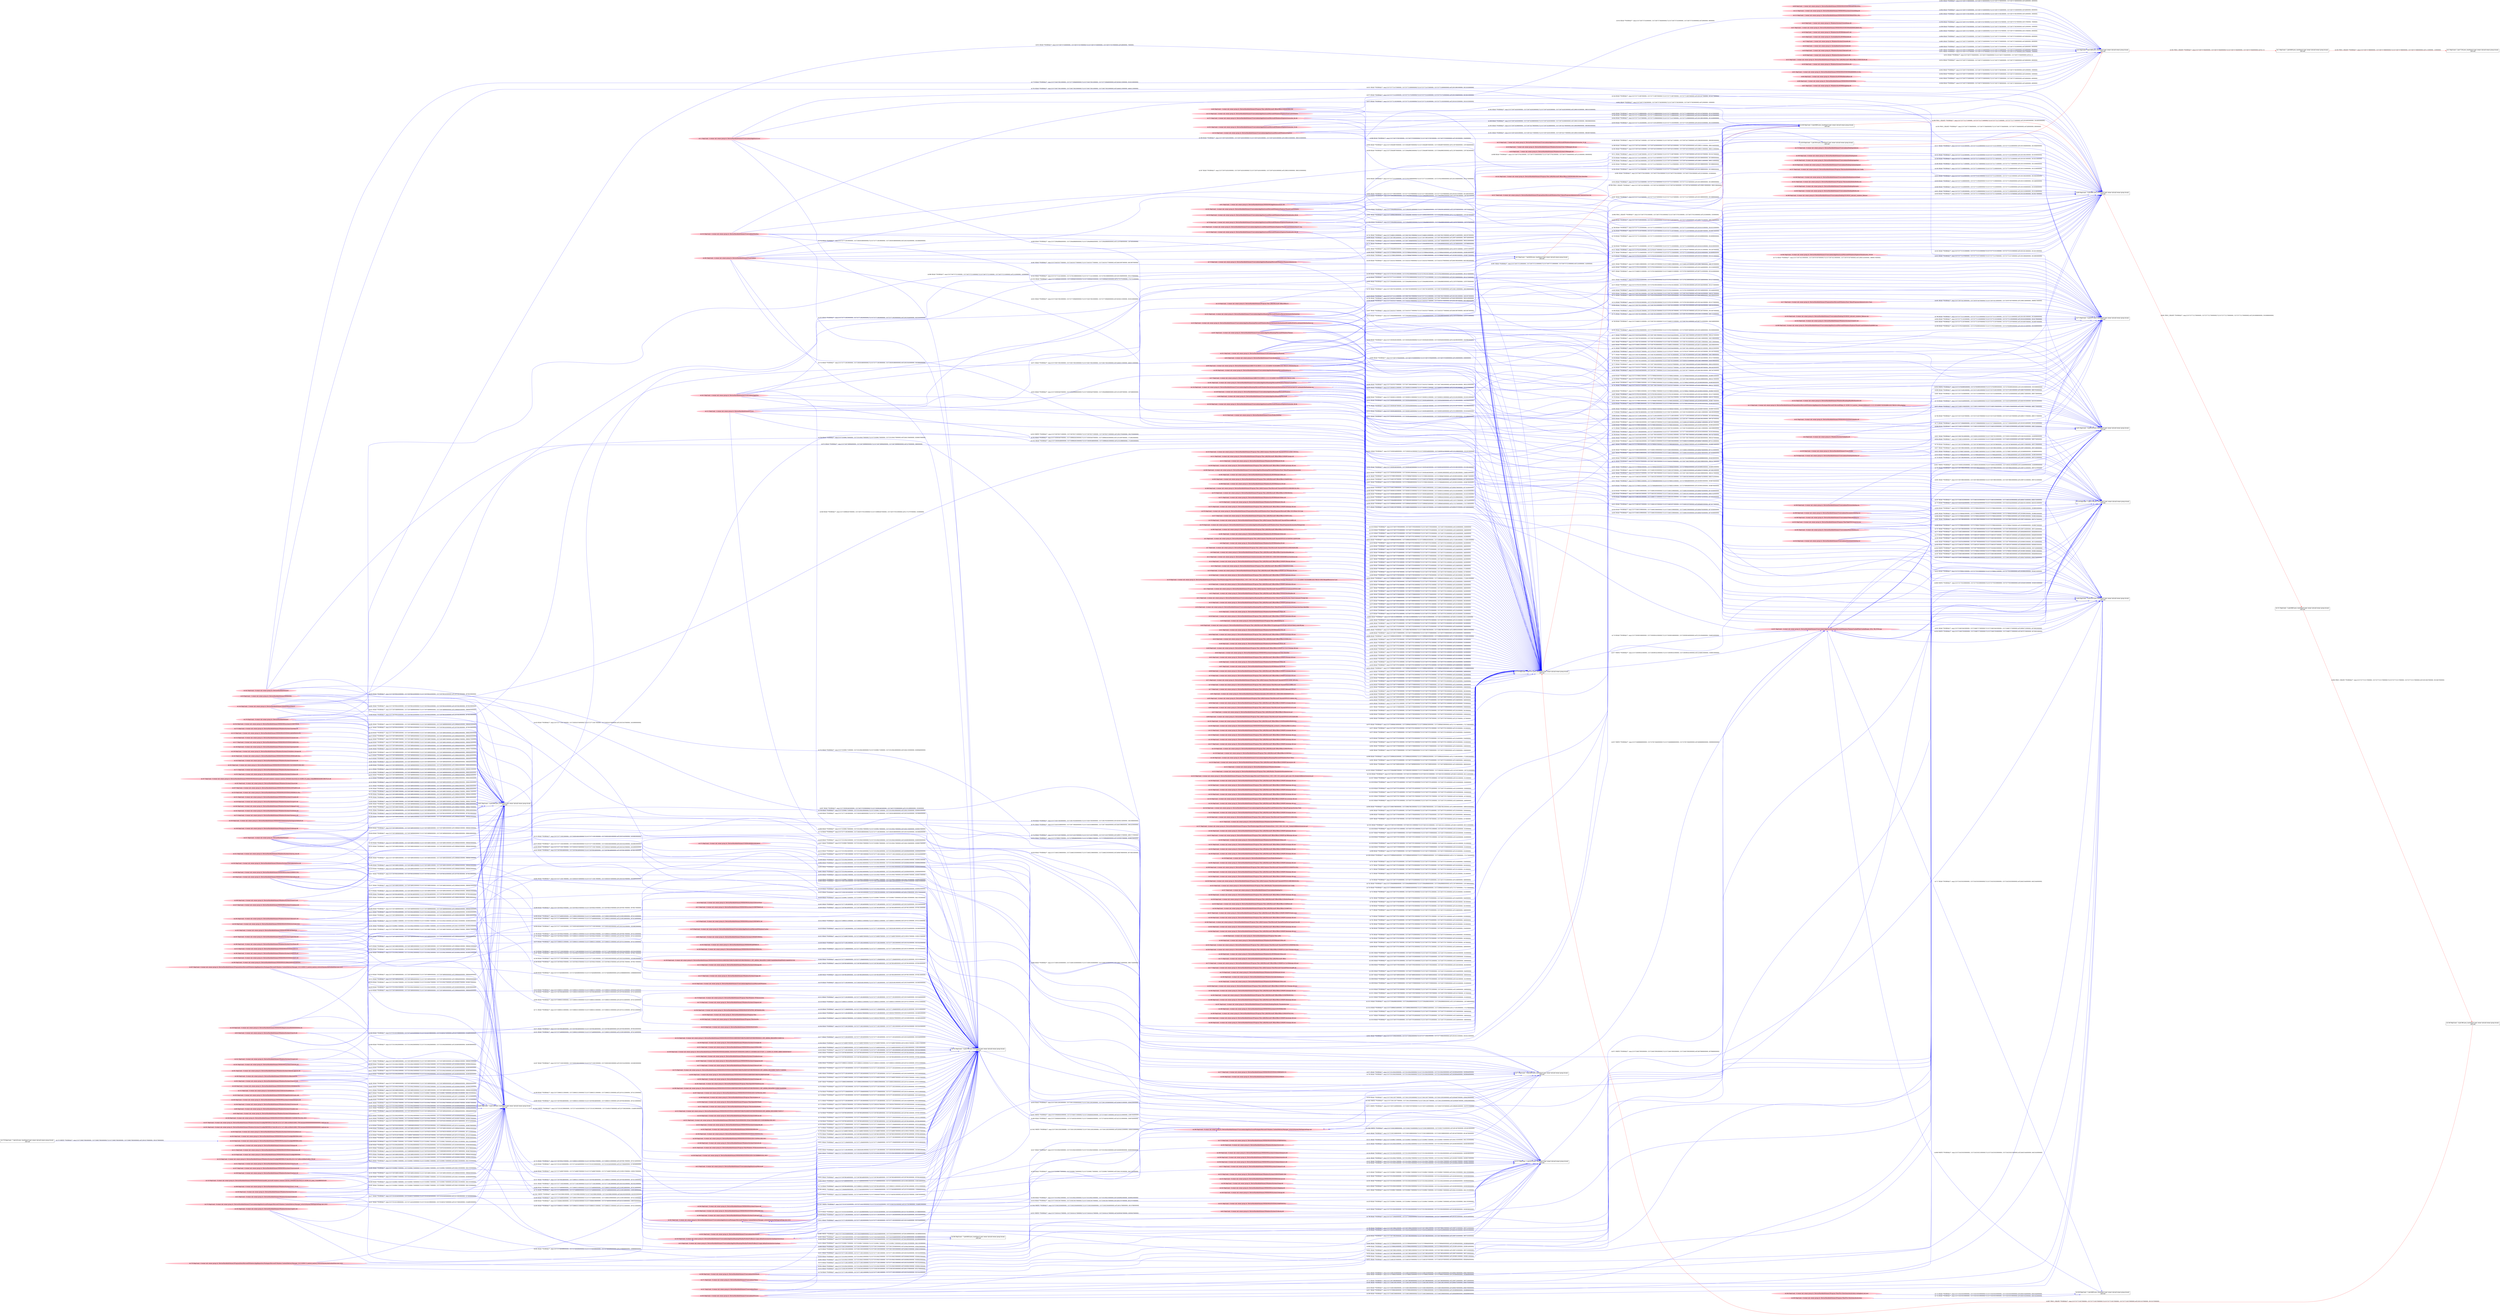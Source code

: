 digraph  {
rankdir=LR
"214"[color=pink,label="id:214 HopCount: -4 owner uid: owner group id: /Device/HarddiskVolume2/Users/admin/AppData/Local/Microsoft/Windows/Explorer ", shape=oval,style=filled];
"118"[color=black,label="id:118 HopCount: -3 pid:7472 proc_starttime:0 cmd: owner uid:null owner group id:null,\n null null", shape=box,style=solid];
"214" -> "118" [id=1024,__obj="READ"color=blue,label="id:1024 READ **NORMAL**  seqs:[1557239449684000000, 1557239450014000000] T:[1557239449684000000, 1557239450014000000] relT:[1287680000000, 1287350000000]",style=solid];
"215"[color=pink,label="id:215 HopCount: -4 owner uid: owner group id: /Device/HarddiskVolume2/Program Files (x86)/Mozilla Thunderbird/thunderbird.exe ", shape=oval,style=filled];
"215" -> "118" [id=1025,__obj="READ"color=blue,label="id:1025 READ **NORMAL**  seqs:[1557239449867000000, 1557239450012000000] T:[1557239449867000000, 1557239450012000000] relT:[1287497000000, 1287352000000]",style=solid];
"223"[color=pink,label="id:223 HopCount: -4 owner uid: owner group id: /Device/HarddiskVolume2/Program Files/WindowsApps/Microsoft.WindowsStore_11811.1001.18.0_neutral_split.scale-100_8wekyb3d8bbwe/resources.pri ", shape=oval,style=filled];
"223" -> "118" [id=1026,__obj="READ"color=blue,label="id:1026 READ **NORMAL**  seqs:[1557240135210000000, 1557240135210000000] T:[1557240135210000000, 1557240135210000000] relT:[602154000000, 602154000000]",style=solid];
"226"[color=pink,label="id:226 HopCount: -4 owner uid: owner group id: /Device/HarddiskVolume2/Program Files (x86)/Microsoft Office/Office15/MSIPC/el/msipc.dll.mui ", shape=oval,style=filled];
"226" -> "118" [id=1027,__obj="READ"color=blue,label="id:1027 READ **NORMAL**  seqs:[1557240737013000000, 1557240737013000000] T:[1557240737013000000, 1557240737013000000] relT:[351000000, 351000000]",style=solid];
"230"[color=pink,label="id:230 HopCount: -4 owner uid: owner group id: /Device/HarddiskVolume2/Program Files (x86)/Microsoft Office/Office15/MSIPC/bg/msipc.dll.mui ", shape=oval,style=filled];
"230" -> "118" [id=1028,__obj="READ"color=blue,label="id:1028 READ **NORMAL**  seqs:[1557240737014000000, 1557240737014000000] T:[1557240737014000000, 1557240737014000000] relT:[350000000, 350000000]",style=solid];
"232"[color=pink,label="id:232 HopCount: -4 owner uid: owner group id: /Device/HarddiskVolume2/Program Files (x86)/Microsoft Office/Office15/MSIPC/et/msipc.dll.mui ", shape=oval,style=filled];
"232" -> "118" [id=1029,__obj="READ"color=blue,label="id:1029 READ **NORMAL**  seqs:[1557240737014000000, 1557240737014000000] T:[1557240737014000000, 1557240737014000000] relT:[350000000, 350000000]",style=solid];
"233"[color=pink,label="id:233 HopCount: -4 owner uid: owner group id: /Device/HarddiskVolume2/Program Files (x86)/Microsoft Office/Office15/MSIPC/hr/msipc.dll.mui ", shape=oval,style=filled];
"233" -> "118" [id=1030,__obj="READ"color=blue,label="id:1030 READ **NORMAL**  seqs:[1557240737014000000, 1557240737014000000] T:[1557240737014000000, 1557240737014000000] relT:[350000000, 350000000]",style=solid];
"216"[color=pink,label="id:216 HopCount: -4 owner uid: owner group id: /Device/HarddiskVolume2/Program Files (x86)/Microsoft Office/Office15/MSIPC/en-us/msipc.dll.mui ", shape=oval,style=filled];
"216" -> "118" [id=1031,__obj="READ"color=blue,label="id:1031 READ **NORMAL**  seqs:[1557240737017000000, 1557240737017000000] T:[1557240737017000000, 1557240737017000000] relT:[347000000, 347000000]",style=solid];
"234"[color=pink,label="id:234 HopCount: -4 owner uid: owner group id: /Device/HarddiskVolume2/Program Files (x86)/Microsoft Office/Office15/MSIPC/sk/msipc.dll.mui ", shape=oval,style=filled];
"234" -> "118" [id=1032,__obj="READ"color=blue,label="id:1032 READ **NORMAL**  seqs:[1557240737015000000, 1557240737015000000] T:[1557240737015000000, 1557240737015000000] relT:[349000000, 349000000]",style=solid];
"235"[color=pink,label="id:235 HopCount: -4 owner uid: owner group id: /Device/HarddiskVolume2/Users/admin/Desktop ", shape=oval,style=filled];
"235" -> "118" [id=1033,__obj="READ"color=blue,label="id:1033 READ **NORMAL**  seqs:[1557238984633000000, 1557238984633000000] T:[1557238984633000000, 1557238984633000000] relT:[1752731000000, 1752731000000]",style=solid];
"236"[color=pink,label="id:236 HopCount: -4 owner uid: owner group id: /Device/HarddiskVolume2/Users/admin/AppData/Local/Microsoft/Windows/Explorer/iconcache_48.db ", shape=oval,style=filled];
"236" -> "118" [id=1034,__obj="READ"color=blue,label="id:1034 READ **NORMAL**  seqs:[1557239449985000000, 1557239450010000000] T:[1557239449985000000, 1557239450010000000] relT:[1287379000000, 1287354000000]",style=solid];
"237"[color=pink,label="id:237 HopCount: -4 owner uid: owner group id: /Device/HarddiskVolume2/Program Files/WindowsApps/Microsoft.WindowsStore_11811.1001.18.0_x64__8wekyb3d8bbwe/resources.pri ", shape=oval,style=filled];
"237" -> "118" [id=1035,__obj="READ"color=blue,label="id:1035 READ **NORMAL**  seqs:[1557240135210000000, 1557240135211000000] T:[1557240135210000000, 1557240135211000000] relT:[602154000000, 602153000000]",style=solid];
"244"[color=pink,label="id:244 HopCount: -4 owner uid: owner group id: /Device/HarddiskVolume2/Program Files (x86)/Microsoft Office/Office15/MSIPC/pl/msipc.dll.mui ", shape=oval,style=filled];
"244" -> "118" [id=1036,__obj="READ"color=blue,label="id:1036 READ **NORMAL**  seqs:[1557240737011000000, 1557240737011000000] T:[1557240737011000000, 1557240737011000000] relT:[353000000, 353000000]",style=solid];
"247"[color=pink,label="id:247 HopCount: -4 owner uid: owner group id: /Device/HarddiskVolume2/Program Files (x86)/Microsoft Office/Office15/MSIPC/pt-BR/msipc.dll.mui ", shape=oval,style=filled];
"247" -> "118" [id=1037,__obj="READ"color=blue,label="id:1037 READ **NORMAL**  seqs:[1557240737009000000, 1557240737009000000] T:[1557240737009000000, 1557240737009000000] relT:[355000000, 355000000]",style=solid];
"250"[color=pink,label="id:250 HopCount: -4 owner uid: owner group id: /Device/HarddiskVolume2/Windows/SysWOW64/mfc100enu.dll ", shape=oval,style=filled];
"250" -> "118" [id=1038,__obj="READ"color=blue,label="id:1038 READ **NORMAL**  seqs:[1557240737021000000, 1557240737021000000] T:[1557240737021000000, 1557240737021000000] relT:[343000000, 343000000]",style=solid];
"252"[color=pink,label="id:252 HopCount: -4 owner uid: owner group id: /Device/HarddiskVolume2/Program Files (x86)/Microsoft Office/Office15/MSIPC/tr/msipc.dll.mui ", shape=oval,style=filled];
"252" -> "118" [id=1039,__obj="READ"color=blue,label="id:1039 READ **NORMAL**  seqs:[1557240737013000000, 1557240737013000000] T:[1557240737013000000, 1557240737013000000] relT:[351000000, 351000000]",style=solid];
"253"[color=pink,label="id:253 HopCount: -4 owner uid: owner group id: /Device/HarddiskVolume2/Program Files (x86)/Microsoft Office/Office15/MSIPC/it/msipc.dll.mui ", shape=oval,style=filled];
"253" -> "118" [id=1040,__obj="READ"color=blue,label="id:1040 READ **NORMAL**  seqs:[1557240737009000000, 1557240737009000000] T:[1557240737009000000, 1557240737009000000] relT:[355000000, 355000000]",style=solid];
"69"[color=black,label="id:69 HopCount: -5 pid:5160 proc_starttime:0 cmd: owner uid:null owner group id:null,\n null null", shape=box,style=solid];
"320"[color=pink,label="id:320 HopCount: -6 owner uid: owner group id: /Device/HarddiskVolume2/Users/admin/AppData/Roaming/Mozilla/Firefox/Profiles/j1y1apqs.default/sessionstore-backups/recovery.js ", shape=oval,style=filled];
"69" -> "320" [id=1041,__obj="WRITE"color=blue,label="id:1041 WRITE **NORMAL**  seqs:[1557234320861000000, 1557234320861000000] T:[1557234320861000000, 1557234320861000000] relT:[6416503000000, 6416503000000]",style=solid];
"72"[color=black,label="id:72 HopCount: -5 pid:6836 proc_starttime:0 cmd: owner uid:null owner group id:null,\n null null", shape=box,style=solid];
"262"[color=pink,label="id:262 HopCount: -6 owner uid: owner group id: /Device/HarddiskVolume2/Users/admin/AppData/Local/Packages/Microsoft.Windows.ContentDeliveryManager_cw5n1h2txyewy/Settings/settings.dat.LOG1 ", shape=oval,style=filled];
"72" -> "262" [id=1042,__obj="WRITE"color=blue,label="id:1042 WRITE **NORMAL**  seqs:[1557236152832000000, 1557236152832000000] T:[1557236152832000000, 1557236152832000000] relT:[4584532000000, 4584532000000]",style=solid];
"69" -> "262" [id=1043,__obj="WRITE"color=blue,label="id:1043 WRITE **NORMAL**  seqs:[1557235162299000000, 1557237144343000000] T:[1557235162299000000, 1557235492473000000] relT:[5575065000000, 5244891000000]",style=solid];
"121"[color=black,label="id:121 HopCount: -5 pid:4516 proc_starttime:0 cmd: owner uid:null owner group id:null,\n null null", shape=box,style=solid];
"121" -> "262" [id=1044,__obj="WRITE"color=blue,label="id:1044 WRITE **NORMAL**  seqs:[1557235822656000000, 1557235822656000000] T:[1557235822656000000, 1557235822656000000] relT:[4914708000000, 4914708000000]",style=solid];
"266"[color=pink,label="id:266 HopCount: -6 owner uid: owner group id: /Device/HarddiskVolume2/Users/admin/AppData/Local/Packages/Microsoft.Windows.ContentDeliveryManager_cw5n1h2txyewy/Settings/settings.dat ", shape=oval,style=filled];
"72" -> "266" [id=1045,__obj="WRITE"color=blue,label="id:1045 WRITE **NORMAL**  seqs:[1557236152877000000, 1557236152926000000] T:[1557236152877000000, 1557236152926000000] relT:[4584487000000, 4584438000000]",style=solid];
"121" -> "266" [id=1046,__obj="WRITE"color=blue,label="id:1046 WRITE **NORMAL**  seqs:[1557235822688000000, 1557235822745000000] T:[1557235822688000000, 1557235822745000000] relT:[4914676000000, 4914619000000]",style=solid];
"69" -> "266" [id=1047,__obj="WRITE"color=blue,label="id:1047 WRITE **NORMAL**  seqs:[1557235162345000000, 1557237144419000000] T:[1557235162345000000, 1557235492562000000] relT:[5575019000000, 5244802000000]",style=solid];
"0"[color=black,label="id:0 HopCount: 0 pid:5888 proc_starttime:0 cmd: owner uid:null owner group id:null,\n null null", shape=box,style=solid];
"1"[color=black,label="id:1 HopCount: 1 pid:6408 proc_starttime:0 cmd: owner uid:null owner group id:null,\n null null", shape=box,style=solid];
"0" -> "1" [id=382,__obj="PROC_CREATE"color=red,label="id:382 PROC_CREATE **NORMAL**  seqs:[1557240737364000000, 1557240737364000000] T:[1557240737364000000, 1557240737364000000] relT:[0, 0]",style=solid];
"2"[color=black,label="id:2 HopCount: 2 pid:7136 proc_starttime:0 cmd: owner uid:null owner group id:null,\n null null", shape=box,style=solid];
"1" -> "2" [id=383,__obj="PROC_CREATE"color=red,label="id:383 PROC_CREATE **NORMAL**  seqs:[1557240737386000000, 1557240737386000000] T:[1557240737386000000, 1557240737386000000] relT:[-22000000, -22000000]",style=solid];
"3"[color=black,label="id:3 HopCount: -7 pid:6056 proc_starttime:0 cmd: owner uid:null owner group id:null,\n null null", shape=box,style=solid];
"166"[color=black,label="id:166 HopCount: -6 pid:6960 proc_starttime:0 cmd: owner uid:null owner group id:null,\n null null", shape=box,style=solid];
"3" -> "166" [id=384,__obj="PROC_CREATE"color=red,label="id:384 PROC_CREATE **NORMAL**  seqs:[1557236754226000000, 1557236754226000000] T:[1557236754226000000, 1557236754226000000] relT:[3983138000000, 3983138000000]",style=solid];
"153"[color=pink,label="id:153 HopCount: -4 owner uid: owner group id: /Device/HarddiskVolume2/Users/admin/AppData/Local/Microsoft/Windows/Explorer/IconCacheToDelete ", shape=oval,style=filled];
"153" -> "166" [id=385,__obj="READ"color=blue,label="id:385 READ **NORMAL**  seqs:[1557236754262000000, 1557236754262000000] T:[1557236754262000000, 1557236754262000000] relT:[3983102000000, 3983102000000]",style=solid];
"23"[color=pink,label="id:23 HopCount: -7 owner uid: owner group id: /Device/HarddiskVolume2/Users/admin/AppData/Local/Microsoft/Windows/Explorer/iconcache_32.db ", shape=oval,style=filled];
"23" -> "166" [id=386,__obj="READ"color=blue,label="id:386 READ **NORMAL**  seqs:[1557236754271000000, 1557236754272000000] T:[1557236754271000000, 1557236754272000000] relT:[3983093000000, 3983092000000]",style=solid];
"365"[color=pink,label="id:365 HopCount: -4 owner uid: owner group id: /Device/HarddiskVolume2/Users/admin ", shape=oval,style=filled];
"365" -> "166" [id=387,__obj="READ"color=blue,label="id:387 READ **NORMAL**  seqs:[1557236754261000000, 1557236754261000000] T:[1557236754261000000, 1557236754261000000] relT:[3983103000000, 3983103000000]",style=solid];
"24"[color=pink,label="id:24 HopCount: -7 owner uid: owner group id: /Device/HarddiskVolume2/Windows/System32/en-US/filemgmt.dll.mui ", shape=oval,style=filled];
"24" -> "166" [id=388,__obj="READ"color=blue,label="id:388 READ **NORMAL**  seqs:[1557236754253000000, 1557236754260000000] T:[1557236754253000000, 1557236754260000000] relT:[3983111000000, 3983104000000]",style=solid];
"372"[color=pink,label="id:372 HopCount: -4 owner uid: owner group id: /Device/HarddiskVolume2/Users/admin/AppData/Local/Microsoft/Windows/Explorer/iconcache_idx.db ", shape=oval,style=filled];
"372" -> "166" [id=389,__obj="READ"color=blue,label="id:389 READ **NORMAL**  seqs:[1557236754262000000, 1557236754268000000] T:[1557236754262000000, 1557236754268000000] relT:[3983102000000, 3983096000000]",style=solid];
"317"[color=pink,label="id:317 HopCount: -6 owner uid: owner group id: /Device/HarddiskVolume2/ProgramData/Microsoft/Windows/Start Menu/Programs/Administrative Tools/services.lnk ", shape=oval,style=filled];
"317" -> "166" [id=390,__obj="READ"color=blue,label="id:390 READ **NORMAL**  seqs:[1557236754250000000, 1557236754250000000] T:[1557236754250000000, 1557236754250000000] relT:[3983114000000, 3983114000000]",style=solid];
"214" -> "166" [id=391,__obj="READ"color=blue,label="id:391 READ **NORMAL**  seqs:[1557236754261000000, 1557236754277000000] T:[1557236754261000000, 1557236754277000000] relT:[3983103000000, 3983087000000]",style=solid];
"26"[color=pink,label="id:26 HopCount: -7 owner uid: owner group id: /Device/HarddiskVolume2/Windows/System32/filemgmt.dll ", shape=oval,style=filled];
"26" -> "166" [id=392,__obj="READ"color=blue,label="id:392 READ **NORMAL**  seqs:[1557236754251000000, 1557236754252000000] T:[1557236754251000000, 1557236754252000000] relT:[3983113000000, 3983112000000]",style=solid];
"38"[color=black,label="id:38 HopCount: -2 pid:3024 proc_starttime:0 cmd: owner uid:null owner group id:null,\n null null", shape=box,style=solid];
"38" -> "0" [id=393,__obj="PROC_CREATE"color=red,label="id:393 PROC_CREATE **NORMAL**  seqs:[1557240737284000000, 1557240737284000000] T:[1557240737284000000, 1557240737284000000] relT:[80000000, 80000000]",style=solid];
"43"[color=pink,label="id:43 HopCount: -2 owner uid: owner group id: /Windows/System32/wow64cpu.dll ", shape=oval,style=filled];
"43" -> "0" [id=394,__obj="READ"color=blue,label="id:394 READ **NORMAL**  seqs:[1557240737357000000, 1557240737357000000] T:[1557240737357000000, 1557240737357000000] relT:[7000000, 7000000]",style=solid];
"201"[color=pink,label="id:201 HopCount: -4 owner uid: owner group id: /Device/HarddiskVolume2/Users/admin/AppData/Local/Microsoft/Windows/Explorer/iconcache_16.db ", shape=oval,style=filled];
"201" -> "166" [id=395,__obj="READ"color=blue,label="id:395 READ **NORMAL**  seqs:[1557236754268000000, 1557236754279000000] T:[1557236754268000000, 1557236754279000000] relT:[3983096000000, 3983085000000]",style=solid];
"47"[color=pink,label="id:47 HopCount: -2 owner uid: owner group id: /Device/HarddiskVolume2/WINDOWS/SYSWOW64/KERNELBASE.DLL ", shape=oval,style=filled];
"47" -> "0" [id=396,__obj="READ"color=blue,label="id:396 READ **NORMAL**  seqs:[1557240737362000000, 1557240737362000000] T:[1557240737362000000, 1557240737362000000] relT:[2000000, 2000000]",style=solid];
"326"[color=pink,label="id:326 HopCount: -6 owner uid: owner group id: /Device/HarddiskVolume2/Windows/System32/bcryptprimitives.dll ", shape=oval,style=filled];
"124"[color=black,label="id:124 HopCount: -5 pid:4780 proc_starttime:0 cmd: owner uid:null owner group id:null,\n null null", shape=box,style=solid];
"326" -> "124" [id=397,__obj="READ"color=blue,label="id:397 READ **NORMAL**  seqs:[1557236766547000000, 1557236766547000000] T:[1557236766547000000, 1557236766547000000] relT:[3970817000000, 3970817000000]",style=solid];
"11"[color=pink,label="id:11 HopCount: -4 owner uid: owner group id: /Device/HarddiskVolume2/Users/admin/AppData/Local ", shape=oval,style=filled];
"11" -> "166" [id=398,__obj="READ"color=blue,label="id:398 READ **NORMAL**  seqs:[1557236754261000000, 1557236754261000000] T:[1557236754261000000, 1557236754261000000] relT:[3983103000000, 3983103000000]",style=solid];
"124" -> "262" [id=399,__obj="WRITE"color=blue,label="id:399 WRITE **NORMAL**  seqs:[1557236484006000000, 1557237440496000000] T:[1557236484006000000, 1557237440496000000] relT:[4253358000000, 3296868000000]",style=solid];
"51"[color=pink,label="id:51 HopCount: -6 owner uid: owner group id: /Device/HarddiskVolume2/Windows/System32/ntdll.dll ", shape=oval,style=filled];
"51" -> "124" [id=400,__obj="READ"color=blue,label="id:400 READ **NORMAL**  seqs:[1557237546805000000, 1557238063209000000] T:[1557237546805000000, 1557238063209000000] relT:[3190559000000, 2674155000000]",style=solid];
"124" -> "266" [id=401,__obj="WRITE"color=blue,label="id:401 WRITE **NORMAL**  seqs:[1557236484045000000, 1557237440571000000] T:[1557236484045000000, 1557237440571000000] relT:[4253319000000, 3296793000000]",style=solid];
"284"[color=black,label="id:284 HopCount: -7 pid:6828 proc_starttime:0 cmd: owner uid:null owner group id:null,\n null null", shape=box,style=solid];
"320" -> "284" [id=402,__obj="READ"color=blue,label="id:402 READ **NORMAL**  seqs:[1557234320465000000, 1557234320466000000] T:[1557234320465000000, 1557234320466000000] relT:[6416899000000, 6416898000000]",style=solid];
"52"[color=pink,label="id:52 HopCount: -6 owner uid: owner group id: /Device/HarddiskVolume2/Users/admin/AppData/Local/Microsoft ", shape=oval,style=filled];
"52" -> "124" [id=403,__obj="READ"color=blue,label="id:403 READ **NORMAL**  seqs:[1557237713819000000, 1557238281681000000] T:[1557237713819000000, 1557238281681000000] relT:[3023545000000, 2455683000000]",style=solid];
"53"[color=pink,label="id:53 HopCount: -8 owner uid: owner group id: /Device/HarddiskVolume2/Users/admin/AppData/Roaming/Mozilla/Firefox/Profiles/j1y1apqs.default/sessionstore-backups ", shape=oval,style=filled];
"53" -> "284" [id=404,__obj="READ"color=blue,label="id:404 READ **NORMAL**  seqs:[1557234320464000000, 1557234320464000000] T:[1557234320464000000, 1557234320464000000] relT:[6416900000000, 6416900000000]",style=solid];
"54"[color=pink,label="id:54 HopCount: -6 owner uid: owner group id: /Device/HarddiskVolume2/WINDOWS/System32/DriverStore ", shape=oval,style=filled];
"54" -> "124" [id=405,__obj="READ"color=blue,label="id:405 READ **NORMAL**  seqs:[1557237713824000000, 1557237713824000000] T:[1557237713824000000, 1557237713824000000] relT:[3023540000000, 3023540000000]",style=solid];
"139"[color=pink,label="id:139 HopCount: -6 owner uid: owner group id: /Device/HarddiskVolume2/WINDOWS/Registration/R00000000000d.clb ", shape=oval,style=filled];
"139" -> "69" [id=406,__obj="READ"color=blue,label="id:406 READ **NORMAL**  seqs:[1557235100426000000, 1557235100426000000] T:[1557235100426000000, 1557235100426000000] relT:[5636938000000, 5636938000000]",style=solid];
"260"[color=pink,label="id:260 HopCount: -6 owner uid: owner group id: /Device/HarddiskVolume2/WINDOWS/GLOBALIZATION ", shape=oval,style=filled];
"260" -> "124" [id=407,__obj="READ"color=blue,label="id:407 READ **NORMAL**  seqs:[1557237713822000000, 1557238281681000000] T:[1557237713822000000, 1557238281681000000] relT:[3023542000000, 2455683000000]",style=solid];
"56"[color=pink,label="id:56 HopCount: -6 owner uid: owner group id: /Device/HarddiskVolume2/windows/system32/nlaapi.dll ", shape=oval,style=filled];
"56" -> "69" [id=408,__obj="READ"color=blue,label="id:408 READ **NORMAL**  seqs:[1557235096173000000, 1557235096173000000] T:[1557235096173000000, 1557235096173000000] relT:[5641191000000, 5641191000000]",style=solid];
"57"[color=pink,label="id:57 HopCount: -6 owner uid: owner group id: /Device/HarddiskVolume2/WINDOWS/system32/CRYPTBASE.dll ", shape=oval,style=filled];
"57" -> "124" [id=409,__obj="READ"color=blue,label="id:409 READ **NORMAL**  seqs:[1557236766549000000, 1557236766549000000] T:[1557236766549000000, 1557236766549000000] relT:[3970815000000, 3970815000000]",style=solid];
"241"[color=pink,label="id:241 HopCount: -6 owner uid: owner group id: /Device/HarddiskVolume2/Windows/System32/sspicli.dll ", shape=oval,style=filled];
"241" -> "69" [id=410,__obj="READ"color=blue,label="id:410 READ **NORMAL**  seqs:[1557235100425000000, 1557235100425000000] T:[1557235100425000000, 1557235100425000000] relT:[5636939000000, 5636939000000]",style=solid];
"271"[color=pink,label="id:271 HopCount: -6 owner uid: owner group id: /Device/HarddiskVolume2/Users/admin/Videos ", shape=oval,style=filled];
"271" -> "124" [id=411,__obj="READ"color=blue,label="id:411 READ **NORMAL**  seqs:[1557237713821000000, 1557237713821000000] T:[1557237713821000000, 1557237713821000000] relT:[3023543000000, 3023543000000]",style=solid];
"312"[color=pink,label="id:312 HopCount: -6 owner uid: owner group id: /Device/HarddiskVolume2/Windows/System32/win32u.dll ", shape=oval,style=filled];
"312" -> "69" [id=412,__obj="READ"color=blue,label="id:412 READ **NORMAL**  seqs:[1557235100423000000, 1557235100423000000] T:[1557235100423000000, 1557235100423000000] relT:[5636941000000, 5636941000000]",style=solid];
"147"[color=pink,label="id:147 HopCount: -6 owner uid: owner group id: /Device/HarddiskVolume2/WINDOWS/system32/combase.dll ", shape=oval,style=filled];
"147" -> "69" [id=413,__obj="READ"color=blue,label="id:413 READ **NORMAL**  seqs:[1557235100424000000, 1557235100424000000] T:[1557235100424000000, 1557235100424000000] relT:[5636940000000, 5636940000000]",style=solid];
"78"[color=pink,label="id:78 HopCount: -6 owner uid: owner group id: /Device/HarddiskVolume2/WINDOWS/system32/NETAPI32.dll ", shape=oval,style=filled];
"78" -> "124" [id=414,__obj="READ"color=blue,label="id:414 READ **NORMAL**  seqs:[1557238063212000000, 1557238063212000000] T:[1557238063212000000, 1557238063212000000] relT:[2674152000000, 2674152000000]",style=solid];
"293"[color=pink,label="id:293 HopCount: -6 owner uid: owner group id: /Device/HarddiskVolume2/Windows/System32/kernel32.dll ", shape=oval,style=filled];
"293" -> "69" [id=415,__obj="READ"color=blue,label="id:415 READ **NORMAL**  seqs:[1557235096172000000, 1557235100421000000] T:[1557235096172000000, 1557235100421000000] relT:[5641192000000, 5636943000000]",style=solid];
"262" -> "124" [id=416,__obj="READ"color=blue,label="id:416 READ **NORMAL**  seqs:[1557236484007000000, 1557237440581000000] T:[1557236484007000000, 1557237440581000000] relT:[4253357000000, 3296783000000]",style=solid];
"245"[color=pink,label="id:245 HopCount: -6 owner uid: owner group id: /Device/HarddiskVolume2/WINDOWS/system32/netutils.dll ", shape=oval,style=filled];
"245" -> "69" [id=417,__obj="READ"color=blue,label="id:417 READ **NORMAL**  seqs:[1557235100425000000, 1557235100425000000] T:[1557235100425000000, 1557235100425000000] relT:[5636939000000, 5636939000000]",style=solid];
"301"[color=pink,label="id:301 HopCount: -6 owner uid: owner group id: /Device/HarddiskVolume2/Windows/System32/kernel.appcore.dll ", shape=oval,style=filled];
"301" -> "69" [id=418,__obj="READ"color=blue,label="id:418 READ **NORMAL**  seqs:[1557235100426000000, 1557235100426000000] T:[1557235100426000000, 1557235100426000000] relT:[5636938000000, 5636938000000]",style=solid];
"79"[color=pink,label="id:79 HopCount: -6 owner uid: owner group id: /Device/HarddiskVolume2/Users/admin/AppData/Local/Microsoft/Windows/Caches ", shape=oval,style=filled];
"79" -> "124" [id=419,__obj="READ"color=blue,label="id:419 READ **NORMAL**  seqs:[1557237713820000000, 1557238281681000000] T:[1557237713820000000, 1557238281681000000] relT:[3023544000000, 2455683000000]",style=solid];
"342"[color=pink,label="id:342 HopCount: -6 owner uid: owner group id: /Device/HarddiskVolume4 ", shape=oval,style=filled];
"342" -> "124" [id=420,__obj="READ"color=blue,label="id:420 READ **NORMAL**  seqs:[1557237713817000000, 1557238281674000000] T:[1557237713817000000, 1557238281674000000] relT:[3023547000000, 2455690000000]",style=solid];
"80"[color=pink,label="id:80 HopCount: -6 owner uid: owner group id: /Device/HarddiskVolume2/Windows/System32/tasklist.exe ", shape=oval,style=filled];
"80" -> "69" [id=421,__obj="READ"color=blue,label="id:421 READ **NORMAL**  seqs:[1557235100421000000, 1557235100421000000] T:[1557235100421000000, 1557235100421000000] relT:[5636943000000, 5636943000000]",style=solid];
"82"[color=pink,label="id:82 HopCount: -6 owner uid: owner group id: /Device/HarddiskVolume2/Windows/System32/WSHTCPIP.DLL ", shape=oval,style=filled];
"82" -> "124" [id=422,__obj="READ"color=blue,label="id:422 READ **NORMAL**  seqs:[1557237546807000000, 1557237546807000000] T:[1557237546807000000, 1557237546807000000] relT:[3190557000000, 3190557000000]",style=solid];
"83"[color=pink,label="id:83 HopCount: -6 owner uid: owner group id: /Device/HarddiskVolume2/Windows/System32/framedynos.dll ", shape=oval,style=filled];
"83" -> "69" [id=423,__obj="READ"color=blue,label="id:423 READ **NORMAL**  seqs:[1557235100424000000, 1557235100424000000] T:[1557235100424000000, 1557235100424000000] relT:[5636940000000, 5636940000000]",style=solid];
"262" -> "121" [id=424,__obj="READ"color=blue,label="id:424 READ **NORMAL**  seqs:[1557235822657000000, 1557235822657000000] T:[1557235822657000000, 1557235822657000000] relT:[4914707000000, 4914707000000]",style=solid];
"266" -> "121" [id=425,__obj="READ"color=blue,label="id:425 READ **NORMAL**  seqs:[1557235822688000000, 1557235822688000000] T:[1557235822688000000, 1557235822688000000] relT:[4914676000000, 4914676000000]",style=solid];
"85"[color=pink,label="id:85 HopCount: -6 owner uid: owner group id: /Device/HarddiskVolume2/Windows/System32/rpcrt4.dll ", shape=oval,style=filled];
"85" -> "121" [id=426,__obj="READ"color=blue,label="id:426 READ **NORMAL**  seqs:[1557235096172000000, 1557235096172000000] T:[1557235096172000000, 1557235096172000000] relT:[5641192000000, 5641192000000]",style=solid];
"264"[color=pink,label="id:264 HopCount: -6 owner uid: owner group id: /Device/HarddiskVolume2/WINDOWS/system32/rpcss.dll ", shape=oval,style=filled];
"264" -> "121" [id=427,__obj="READ"color=blue,label="id:427 READ **NORMAL**  seqs:[1557235100425000000, 1557235100425000000] T:[1557235100425000000, 1557235100425000000] relT:[5636939000000, 5636939000000]",style=solid];
"259"[color=pink,label="id:259 HopCount: -6 owner uid: owner group id: /Device/HarddiskVolume2/WINDOWS/Globalization/Sorting/sortdefault.nls ", shape=oval,style=filled];
"259" -> "121" [id=428,__obj="READ"color=blue,label="id:428 READ **NORMAL**  seqs:[1557235100425000000, 1557235100425000000] T:[1557235100425000000, 1557235100425000000] relT:[5636939000000, 5636939000000]",style=solid];
"101"[color=pink,label="id:101 HopCount: -6 owner uid: owner group id: /Device/HarddiskVolume2/WINDOWS/SYSTEM32/NAPINSP.DLL ", shape=oval,style=filled];
"101" -> "121" [id=429,__obj="READ"color=blue,label="id:429 READ **NORMAL**  seqs:[1557235096172000000, 1557235096172000000] T:[1557235096172000000, 1557235096172000000] relT:[5641192000000, 5641192000000]",style=solid];
"9"[color=pink,label="id:9 HopCount: -6 owner uid: owner group id: /Device/HarddiskVolume2/WINDOWS/SYSTEM32/kernelbase.dll ", shape=oval,style=filled];
"9" -> "121" [id=430,__obj="READ"color=blue,label="id:430 READ **NORMAL**  seqs:[1557235096172000000, 1557235100421000000] T:[1557235096172000000, 1557235100421000000] relT:[5641192000000, 5636943000000]",style=solid];
"85" -> "124" [id=431,__obj="READ"color=blue,label="id:431 READ **NORMAL**  seqs:[1557237546806000000, 1557238063210000000] T:[1557237546806000000, 1557238063210000000] relT:[3190558000000, 2674154000000]",style=solid];
"104"[color=pink,label="id:104 HopCount: -6 owner uid: owner group id: /Device/HarddiskVolume2/WINDOWS/SYSTEM32/WBEM/EN-US/WMIUTILS.DLL.MUI ", shape=oval,style=filled];
"104" -> "69" [id=432,__obj="READ"color=blue,label="id:432 READ **NORMAL**  seqs:[1557235100427000000, 1557235100427000000] T:[1557235100427000000, 1557235100427000000] relT:[5636937000000, 5636937000000]",style=solid];
"287"[color=pink,label="id:287 HopCount: -6 owner uid: owner group id: /Device/HarddiskVolume2/ProgramData/Microsoft/Windows/AppRepository/Packages/Microsoft.Windows.ContentDeliveryManager_10.0.16299.15_neutral_neutral_cw5n1h2txyewy/ActivationStore.dat.LOG1 ", shape=oval,style=filled];
"287" -> "121" [id=433,__obj="READ"color=blue,label="id:433 READ **NORMAL**  seqs:[1557235822655000000, 1557235822655000000] T:[1557235822655000000, 1557235822655000000] relT:[4914709000000, 4914709000000]",style=solid];
"265"[color=pink,label="id:265 HopCount: -6 owner uid: owner group id: /Device/HarddiskVolume2/Windows/System32/WINSTA.dll ", shape=oval,style=filled];
"265" -> "69" [id=434,__obj="READ"color=blue,label="id:434 READ **NORMAL**  seqs:[1557235100427000000, 1557235100427000000] T:[1557235100427000000, 1557235100427000000] relT:[5636937000000, 5636937000000]",style=solid];
"62"[color=pink,label="id:62 HopCount: -6 owner uid: owner group id: /Device/HarddiskVolume2/Windows/System32/clbcatq.dll ", shape=oval,style=filled];
"62" -> "121" [id=435,__obj="READ"color=blue,label="id:435 READ **NORMAL**  seqs:[1557235100426000000, 1557235100426000000] T:[1557235100426000000, 1557235100426000000] relT:[5636938000000, 5636938000000]",style=solid];
"105"[color=pink,label="id:105 HopCount: -6 owner uid: owner group id: /Device/HarddiskVolume2/WINDOWS/APPPATCH ", shape=oval,style=filled];
"105" -> "124" [id=436,__obj="READ"color=blue,label="id:436 READ **NORMAL**  seqs:[1557237713822000000, 1557237713822000000] T:[1557237713822000000, 1557237713822000000] relT:[3023542000000, 3023542000000]",style=solid];
"106"[color=pink,label="id:106 HopCount: -6 owner uid: owner group id: /Device/HarddiskVolume2/WINDOWS/SYSTEM32/FMS.DLL ", shape=oval,style=filled];
"106" -> "124" [id=437,__obj="READ"color=blue,label="id:437 READ **NORMAL**  seqs:[1557237713846000000, 1557237714061000000] T:[1557237713846000000, 1557237714061000000] relT:[3023518000000, 3023303000000]",style=solid];
"262" -> "69" [id=438,__obj="READ"color=blue,label="id:438 READ **NORMAL**  seqs:[1557235162300000000, 1557237144344000000] T:[1557235162300000000, 1557235162405000000] relT:[5575064000000, 5574959000000]",style=solid];
"255"[color=pink,label="id:255 HopCount: -6 owner uid: owner group id: /Device/HarddiskVolume2/WINDOWS/SYSTEM32/ole32.dll ", shape=oval,style=filled];
"255" -> "69" [id=439,__obj="READ"color=blue,label="id:439 READ **NORMAL**  seqs:[1557235100425000000, 1557235100425000000] T:[1557235100425000000, 1557235100425000000] relT:[5636939000000, 5636939000000]",style=solid];
"107"[color=pink,label="id:107 HopCount: -6 owner uid: owner group id: /Device/HarddiskVolume2/WINDOWS/system32/mswsock.dll ", shape=oval,style=filled];
"107" -> "124" [id=440,__obj="READ"color=blue,label="id:440 READ **NORMAL**  seqs:[1557237546807000000, 1557237546807000000] T:[1557237546807000000, 1557237546807000000] relT:[3190557000000, 3190557000000]",style=solid];
"108"[color=pink,label="id:108 HopCount: -6 owner uid: owner group id: /Device/HarddiskVolume2/Windows/System32/shlwapi.dll ", shape=oval,style=filled];
"92"[color=black,label="id:92 HopCount: -5 pid:6460 proc_starttime:0 cmd: owner uid:null owner group id:null,\n null null", shape=box,style=solid];
"108" -> "92" [id=441,__obj="READ"color=blue,label="id:441 READ **NORMAL**  seqs:[1557236748906000000, 1557236748906000000] T:[1557236748906000000, 1557236748906000000] relT:[3988458000000, 3988458000000]",style=solid];
"280"[color=pink,label="id:280 HopCount: -6 owner uid: owner group id: /Device/HarddiskVolume2/Windows/System32/ucrtbase.dll ", shape=oval,style=filled];
"280" -> "69" [id=442,__obj="READ"color=blue,label="id:442 READ **NORMAL**  seqs:[1557235100423000000, 1557235100423000000] T:[1557235100423000000, 1557235100423000000] relT:[5636941000000, 5636941000000]",style=solid];
"281"[color=pink,label="id:281 HopCount: -6 owner uid: owner group id: /Device/HarddiskVolume2/Windows/System32/msvcrt.dll ", shape=oval,style=filled];
"281" -> "69" [id=443,__obj="READ"color=blue,label="id:443 READ **NORMAL**  seqs:[1557235100422000000, 1557235100422000000] T:[1557235100422000000, 1557235100422000000] relT:[5636942000000, 5636942000000]",style=solid];
"109"[color=pink,label="id:109 HopCount: -6 owner uid: owner group id: /Device/HarddiskVolume2/WINDOWS/SYSTEM32/DRIVERSTORE/FILEREPOSITORY/PRNMS011.INF_AMD64_98454FBCC35BDC3A/AMD64/MSAPPMON-MANIFEST.INI ", shape=oval,style=filled];
"109" -> "124" [id=444,__obj="READ"color=blue,label="id:444 READ **NORMAL**  seqs:[1557237713846000000, 1557237713846000000] T:[1557237713846000000, 1557237713846000000] relT:[3023518000000, 3023518000000]",style=solid];
"110"[color=pink,label="id:110 HopCount: -6 owner uid: owner group id: /Device/HarddiskVolume2/WINDOWS/SYSTEM32/AMSIPROXY.DLL ", shape=oval,style=filled];
"110" -> "92" [id=445,__obj="READ"color=blue,label="id:445 READ **NORMAL**  seqs:[1557236748907000000, 1557236748907000000] T:[1557236748907000000, 1557236748907000000] relT:[3988457000000, 3988457000000]",style=solid];
"111"[color=pink,label="id:111 HopCount: -6 owner uid: owner group id: /Device/HarddiskVolume2/WINDOWS/SYSTEM32/wbemcomn.dll ", shape=oval,style=filled];
"111" -> "69" [id=446,__obj="READ"color=blue,label="id:446 READ **NORMAL**  seqs:[1557235100426000000, 1557235100426000000] T:[1557235100426000000, 1557235100426000000] relT:[5636938000000, 5636938000000]",style=solid];
"113"[color=pink,label="id:113 HopCount: -6 owner uid: owner group id: /Device/HarddiskVolume2/Windows/System32/dwmapi.dll ", shape=oval,style=filled];
"113" -> "124" [id=447,__obj="READ"color=blue,label="id:447 READ **NORMAL**  seqs:[1557236766548000000, 1557236766548000000] T:[1557236766548000000, 1557236766548000000] relT:[3970816000000, 3970816000000]",style=solid];
"114"[color=pink,label="id:114 HopCount: -6 owner uid: owner group id: /Device/HarddiskVolume2/windows/system32/consent.exe ", shape=oval,style=filled];
"114" -> "92" [id=448,__obj="READ"color=blue,label="id:448 READ **NORMAL**  seqs:[1557236748901000000, 1557236748901000000] T:[1557236748901000000, 1557236748901000000] relT:[3988463000000, 3988463000000]",style=solid];
"85" -> "69" [id=449,__obj="READ"color=blue,label="id:449 READ **NORMAL**  seqs:[1557235100422000000, 1557235100422000000] T:[1557235100422000000, 1557235100422000000] relT:[5636942000000, 5636942000000]",style=solid];
"199"[color=pink,label="id:199 HopCount: -6 owner uid: owner group id: /Device/HarddiskVolume2/Windows/System32/sechost.dll ", shape=oval,style=filled];
"199" -> "121" [id=450,__obj="READ"color=blue,label="id:450 READ **NORMAL**  seqs:[1557235100422000000, 1557235100422000000] T:[1557235100422000000, 1557235100422000000] relT:[5636942000000, 5636942000000]",style=solid];
"116"[color=pink,label="id:116 HopCount: -6 owner uid: owner group id: /Device/HarddiskVolume2/WINDOWS/WinSxS/amd64_microsoft.windows.common-controls_6595b64144ccf1df_6.0.16299.125_none_15cbcf8893620c09 ", shape=oval,style=filled];
"116" -> "124" [id=451,__obj="READ"color=blue,label="id:451 READ **NORMAL**  seqs:[1557237713823000000, 1557237713823000000] T:[1557237713823000000, 1557237713823000000] relT:[3023541000000, 3023541000000]",style=solid];
"342" -> "69" [id=452,__obj="READ"color=blue,label="id:452 READ **NORMAL**  seqs:[1557236748899000000, 1557236748899000000] T:[1557236748899000000, 1557236748899000000] relT:[3988465000000, 3988465000000]",style=solid];
"120"[color=pink,label="id:120 HopCount: -6 owner uid: owner group id: /Device/HarddiskVolume2/WINDOWS/System32/config/DRIVERS ", shape=oval,style=filled];
"120" -> "69" [id=453,__obj="READ"color=blue,label="id:453 READ **NORMAL**  seqs:[1557236762565000000, 1557236762565000000] T:[1557236762565000000, 1557236762565000000] relT:[3974799000000, 3974799000000]",style=solid];
"282"[color=pink,label="id:282 HopCount: -6 owner uid: owner group id: /Device/HarddiskVolume2/WINDOWS/REGISTRATION ", shape=oval,style=filled];
"282" -> "69" [id=454,__obj="READ"color=blue,label="id:454 READ **NORMAL**  seqs:[1557236748900000000, 1557236748900000000] T:[1557236748900000000, 1557236748900000000] relT:[3988464000000, 3988464000000]",style=solid];
"276"[color=pink,label="id:276 HopCount: -6 owner uid: owner group id: /Device/HarddiskVolume1 ", shape=oval,style=filled];
"276" -> "69" [id=455,__obj="READ"color=blue,label="id:455 READ **NORMAL**  seqs:[1557236748899000000, 1557236748899000000] T:[1557236748899000000, 1557236748899000000] relT:[3988465000000, 3988465000000]",style=solid];
"133"[color=pink,label="id:133 HopCount: -6 owner uid: owner group id: /Device/HarddiskVolume2/Windows/System32/config/DRIVERS{47a6a166-a514-11e7-a94e-ec0d9a05c860}.TM.blf ", shape=oval,style=filled];
"133" -> "69" [id=456,__obj="READ"color=blue,label="id:456 READ **NORMAL**  seqs:[1557236762616000000, 1557236900685000000] T:[1557236762616000000, 1557236900685000000] relT:[3974748000000, 3836679000000]",style=solid];
"279"[color=pink,label="id:279 HopCount: -6 owner uid: owner group id: /Device/HarddiskVolume2/ProgramData/Microsoft/Windows/AppRepository/Packages/Microsoft.Windows.ContentDeliveryManager_10.0.16299.15_neutral_neutral_cw5n1h2txyewy/ActivationStore.dat.LOG2 ", shape=oval,style=filled];
"279" -> "69" [id=457,__obj="READ"color=blue,label="id:457 READ **NORMAL**  seqs:[1557235162299000000, 1557237144343000000] T:[1557235162299000000, 1557235492472000000] relT:[5575065000000, 5244892000000]",style=solid];
"73"[color=pink,label="id:73 HopCount: -4 owner uid: owner group id: /Device/HarddiskVolume2/Users/admin/AppData/Roaming/Microsoft/Windows/Themes/slideshow.ini ", shape=oval,style=filled];
"73" -> "3" [id=458,__obj="READ"color=blue,label="id:458 READ **NORMAL**  seqs:[1557234335378000000, 1557234335379000000] T:[1557234335379000000, 1557234335379000000] relT:[6401985000000, 6401985000000]",style=solid];
"117"[color=pink,label="id:117 HopCount: -6 owner uid: owner group id: /Device/HarddiskVolume2/WINDOWS/SYSTEM32/AMSI.DLL ", shape=oval,style=filled];
"117" -> "92" [id=459,__obj="READ"color=blue,label="id:459 READ **NORMAL**  seqs:[1557236748904000000, 1557236748904000000] T:[1557236748904000000, 1557236748904000000] relT:[3988460000000, 3988460000000]",style=solid];
"286"[color=pink,label="id:286 HopCount: -6 owner uid: owner group id: /Device/HarddiskVolume2/Windows/System32/ws2_32.dll ", shape=oval,style=filled];
"286" -> "69" [id=460,__obj="READ"color=blue,label="id:460 READ **NORMAL**  seqs:[1557235096172000000, 1557235100424000000] T:[1557235096172000000, 1557235100424000000] relT:[5641192000000, 5636940000000]",style=solid];
"365" -> "3" [id=461,__obj="READ"color=blue,label="id:461 READ **NORMAL**  seqs:[1557234335377000000, 1557234335377000000] T:[1557234335377000000, 1557234335377000000] relT:[6401987000000, 6401987000000]",style=solid];
"279" -> "124" [id=462,__obj="READ"color=blue,label="id:462 READ **NORMAL**  seqs:[1557237440496000000, 1557237440496000000] T:[1557237440496000000, 1557237440496000000] relT:[3296868000000, 3296868000000]",style=solid];
"199" -> "69" [id=463,__obj="READ"color=blue,label="id:463 READ **NORMAL**  seqs:[1557235096172000000, 1557235096172000000] T:[1557235096172000000, 1557235096172000000] relT:[5641192000000, 5641192000000]",style=solid];
"367"[color=pink,label="id:367 HopCount: -4 owner uid: owner group id: /Device/HarddiskVolume2/Users/admin/AppData/Roaming/Microsoft/Windows/Themes ", shape=oval,style=filled];
"367" -> "3" [id=464,__obj="READ"color=blue,label="id:464 READ **NORMAL**  seqs:[1557234335377000000, 1557234335378000000] T:[1557234335377000000, 1557234335378000000] relT:[6401987000000, 6401986000000]",style=solid];
"136"[color=pink,label="id:136 HopCount: -6 owner uid: owner group id: /Device/HarddiskVolume2/Windows/System32/powrprof.dll ", shape=oval,style=filled];
"136" -> "92" [id=465,__obj="READ"color=blue,label="id:465 READ **NORMAL**  seqs:[1557236748907000000, 1557236748907000000] T:[1557236748907000000, 1557236748907000000] relT:[3988457000000, 3988457000000]",style=solid];
"287" -> "69" [id=466,__obj="READ"color=blue,label="id:466 READ **NORMAL**  seqs:[1557235162298000000, 1557237144343000000] T:[1557235162298000000, 1557235492472000000] relT:[5575066000000, 5244892000000]",style=solid];
"331"[color=pink,label="id:331 HopCount: -4 owner uid: owner group id: /Device/HarddiskVolume2/Users/admin/AppData/Roaming ", shape=oval,style=filled];
"331" -> "3" [id=467,__obj="READ"color=blue,label="id:467 READ **NORMAL**  seqs:[1557234335377000000, 1557234335377000000] T:[1557234335377000000, 1557234335377000000] relT:[6401987000000, 6401987000000]",style=solid];
"137"[color=pink,label="id:137 HopCount: -6 owner uid: owner group id: /Device/HarddiskVolume2/Windows/System32/sppc.dll ", shape=oval,style=filled];
"137" -> "124" [id=468,__obj="READ"color=blue,label="id:468 READ **NORMAL**  seqs:[1557236766549000000, 1557236766549000000] T:[1557236766549000000, 1557236766549000000] relT:[3970815000000, 3970815000000]",style=solid];
"330"[color=pink,label="id:330 HopCount: -6 owner uid: owner group id: /Device/HarddiskVolume2/Windows/System32/nsi.dll ", shape=oval,style=filled];
"330" -> "69" [id=469,__obj="READ"color=blue,label="id:469 READ **NORMAL**  seqs:[1557235096173000000, 1557235096173000000] T:[1557235096173000000, 1557235096173000000] relT:[5641191000000, 5641191000000]",style=solid];
"138"[color=pink,label="id:138 HopCount: -6 owner uid: owner group id: /Device/HarddiskVolume2/Windows/System32/windows.storage.dll ", shape=oval,style=filled];
"138" -> "92" [id=470,__obj="READ"color=blue,label="id:470 READ **NORMAL**  seqs:[1557236748906000000, 1557236748906000000] T:[1557236748906000000, 1557236748906000000] relT:[3988458000000, 3988458000000]",style=solid];
"139" -> "124" [id=471,__obj="READ"color=blue,label="id:471 READ **NORMAL**  seqs:[1557236766548000000, 1557236766548000000] T:[1557236766548000000, 1557236766548000000] relT:[3970816000000, 3970816000000]",style=solid];
"281" -> "92" [id=472,__obj="READ"color=blue,label="id:472 READ **NORMAL**  seqs:[1557236748903000000, 1557236748903000000] T:[1557236748903000000, 1557236748903000000] relT:[3988461000000, 3988461000000]",style=solid];
"140"[color=pink,label="id:140 HopCount: -6 owner uid: owner group id: /Device/HarddiskVolume2/WINDOWS/SYSTEM32/WINRNR.DLL ", shape=oval,style=filled];
"140" -> "69" [id=473,__obj="READ"color=blue,label="id:473 READ **NORMAL**  seqs:[1557235096173000000, 1557235096173000000] T:[1557235096173000000, 1557235096173000000] relT:[5641191000000, 5641191000000]",style=solid];
"257"[color=pink,label="id:257 HopCount: -6 owner uid: owner group id: /Device/HarddiskVolume2/Users/admin/Music ", shape=oval,style=filled];
"257" -> "124" [id=474,__obj="READ"color=blue,label="id:474 READ **NORMAL**  seqs:[1557237713821000000, 1557237713821000000] T:[1557237713821000000, 1557237713821000000] relT:[3023543000000, 3023543000000]",style=solid];
"107" -> "69" [id=475,__obj="READ"color=blue,label="id:475 READ **NORMAL**  seqs:[1557235096172000000, 1557235096172000000] T:[1557235096172000000, 1557235096172000000] relT:[5641192000000, 5641192000000]",style=solid];
"142"[color=pink,label="id:142 HopCount: -6 owner uid: owner group id: /Device/HarddiskVolume2/WINDOWS/SYSTEM32/WMSGAPI.DLL ", shape=oval,style=filled];
"142" -> "92" [id=476,__obj="READ"color=blue,label="id:476 READ **NORMAL**  seqs:[1557236748904000000, 1557236748904000000] T:[1557236748904000000, 1557236748904000000] relT:[3988460000000, 3988460000000]",style=solid];
"270"[color=pink,label="id:270 HopCount: -6 owner uid: owner group id: /Device/HarddiskVolume2/Users/admin/AppData/Local/Packages/Microsoft.Windows.ContentDeliveryManager_cw5n1h2txyewy/Settings/settings.dat.LOG2 ", shape=oval,style=filled];
"270" -> "69" [id=477,__obj="READ"color=blue,label="id:477 READ **NORMAL**  seqs:[1557235162405000000, 1557235492572000000] T:[1557235162405000000, 1557235162405000000] relT:[5574959000000, 5574959000000]",style=solid];
"143"[color=pink,label="id:143 HopCount: -6 owner uid: owner group id: /Device/HarddiskVolume2/Users/admin/AppData/Local/Microsoft/Windows ", shape=oval,style=filled];
"143" -> "124" [id=478,__obj="READ"color=blue,label="id:478 READ **NORMAL**  seqs:[1557237713820000000, 1557238281681000000] T:[1557237713820000000, 1557238281681000000] relT:[3023544000000, 2455683000000]",style=solid];
"266" -> "69" [id=479,__obj="READ"color=blue,label="id:479 READ **NORMAL**  seqs:[1557235162345000000, 1557237144368000000] T:[1557235162345000000, 1557235162404000000] relT:[5575019000000, 5574960000000]",style=solid];
"266" -> "124" [id=480,__obj="READ"color=blue,label="id:480 READ **NORMAL**  seqs:[1557236484045000000, 1557237440581000000] T:[1557236484045000000, 1557237440581000000] relT:[4253319000000, 3296783000000]",style=solid];
"145"[color=pink,label="id:145 HopCount: -6 owner uid: owner group id: /Device/HarddiskVolume2/Windows/System32/userenv.dll ", shape=oval,style=filled];
"145" -> "92" [id=481,__obj="READ"color=blue,label="id:481 READ **NORMAL**  seqs:[1557236748904000000, 1557236748904000000] T:[1557236748904000000, 1557236748904000000] relT:[3988460000000, 3988460000000]",style=solid];
"260" -> "69" [id=482,__obj="READ"color=blue,label="id:482 READ **NORMAL**  seqs:[1557236748900000000, 1557236748900000000] T:[1557236748900000000, 1557236748900000000] relT:[3988464000000, 3988464000000]",style=solid];
"152"[color=pink,label="id:152 HopCount: -6 owner uid: owner group id: /SystemRoot/system32/drivers/tsusbhub.sys ", shape=oval,style=filled];
"152" -> "69" [id=483,__obj="READ"color=blue,label="id:483 READ **NORMAL**  seqs:[1557236766262000000, 1557236766262000000] T:[1557236766262000000, 1557236766262000000] relT:[3971102000000, 3971102000000]",style=solid];
"357"[color=pink,label="id:357 HopCount: -4 owner uid: owner group id: /Device/HarddiskVolume2 ", shape=oval,style=filled];
"357" -> "69" [id=484,__obj="READ"color=blue,label="id:484 READ **NORMAL**  seqs:[1557236748899000000, 1557236748899000000] T:[1557236748899000000, 1557236748899000000] relT:[3988465000000, 3988465000000]",style=solid];
"59"[color=pink,label="id:59 HopCount: -2 owner uid: owner group id: /Device/HarddiskVolume2/WINDOWS ", shape=oval,style=filled];
"59" -> "69" [id=485,__obj="READ"color=blue,label="id:485 READ **NORMAL**  seqs:[1557236748899000000, 1557236748899000000] T:[1557236748899000000, 1557236748899000000] relT:[3988465000000, 3988465000000]",style=solid];
"163"[color=pink,label="id:163 HopCount: -6 owner uid: owner group id: /Device/HarddiskVolume2/WINDOWS/AppPatch/drvmain.sdb ", shape=oval,style=filled];
"163" -> "69" [id=486,__obj="READ"color=blue,label="id:486 READ **NORMAL**  seqs:[1557236766262000000, 1557236766262000000] T:[1557236766262000000, 1557236766262000000] relT:[3971102000000, 3971102000000]",style=solid];
"160"[color=pink,label="id:160 HopCount: -6 owner uid: owner group id: /Device/HarddiskVolume2/WINDOWS/system32/wbem/fastprox.dll ", shape=oval,style=filled];
"160" -> "69" [id=487,__obj="READ"color=blue,label="id:487 READ **NORMAL**  seqs:[1557235100427000000, 1557235100427000000] T:[1557235100427000000, 1557235100427000000] relT:[5636937000000, 5636937000000]",style=solid];
"147" -> "124" [id=488,__obj="READ"color=blue,label="id:488 READ **NORMAL**  seqs:[1557236766547000000, 1557236766547000000] T:[1557236766547000000, 1557236766547000000] relT:[3970817000000, 3970817000000]",style=solid];
"162"[color=pink,label="id:162 HopCount: -6 owner uid: owner group id: /Device/HarddiskVolume2/WINDOWS/SYSTEM32/EN-US/CONSENT.EXE.MUI ", shape=oval,style=filled];
"162" -> "92" [id=489,__obj="READ"color=blue,label="id:489 READ **NORMAL**  seqs:[1557236748906000000, 1557236748906000000] T:[1557236748906000000, 1557236748906000000] relT:[3988458000000, 3988458000000]",style=solid];
"144"[color=pink,label="id:144 HopCount: -3 owner uid: owner group id: /Device/HarddiskVolume2/WINDOWS/system32 ", shape=oval,style=filled];
"144" -> "69" [id=490,__obj="READ"color=blue,label="id:490 READ **NORMAL**  seqs:[1557236748900000000, 1557236748900000000] T:[1557236748900000000, 1557236748900000000] relT:[3988464000000, 3988464000000]",style=solid];
"17"[color=pink,label="id:17 HopCount: -6 owner uid: owner group id: /Device/HarddiskVolume2/ProgramData/Microsoft/Windows/Start Menu/Programs/Administrative Tools ", shape=oval,style=filled];
"75"[color=black,label="id:75 HopCount: -5 pid:8112 proc_starttime:0 cmd: owner uid:null owner group id:null,\n null null", shape=box,style=solid];
"17" -> "75" [id=491,__obj="READ"color=blue,label="id:491 READ **NORMAL**  seqs:[1557236754218000000, 1557236767407000000] T:[1557236754218000000, 1557236767407000000] relT:[3983146000000, 3969957000000]",style=solid];
"147" -> "92" [id=492,__obj="READ"color=blue,label="id:492 READ **NORMAL**  seqs:[1557236748903000000, 1557236748903000000] T:[1557236748903000000, 1557236748903000000] relT:[3988461000000, 3988461000000]",style=solid];
"164"[color=pink,label="id:164 HopCount: -6 owner uid: owner group id: /Device/HarddiskVolume2/Windows/System32/version.dll ", shape=oval,style=filled];
"164" -> "69" [id=493,__obj="READ"color=blue,label="id:493 READ **NORMAL**  seqs:[1557235100424000000, 1557235100424000000] T:[1557235100424000000, 1557235100424000000] relT:[5636940000000, 5636940000000]",style=solid];
"167"[color=pink,label="id:167 HopCount: -6 owner uid: owner group id: /Device/HarddiskVolume2/Windows/System32/config/DRIVERS{47a6a166-a514-11e7-a94e-ec0d9a05c860}.TMContainer00000000000000000001.regtrans-ms ", shape=oval,style=filled];
"167" -> "69" [id=494,__obj="READ"color=blue,label="id:494 READ **NORMAL**  seqs:[1557236762618000000, 1557236900685000000] T:[1557236762618000000, 1557236762622000000] relT:[3974746000000, 3974742000000]",style=solid];
"165"[color=pink,label="id:165 HopCount: -6 owner uid: owner group id: /Device/HarddiskVolume2/Windows/System32/gdi32.dll ", shape=oval,style=filled];
"165" -> "124" [id=495,__obj="READ"color=blue,label="id:495 READ **NORMAL**  seqs:[1557238063211000000, 1557238063211000000] T:[1557238063211000000, 1557238063211000000] relT:[2674153000000, 2674153000000]",style=solid];
"293" -> "92" [id=496,__obj="READ"color=blue,label="id:496 READ **NORMAL**  seqs:[1557236748901000000, 1557236748901000000] T:[1557236748901000000, 1557236748901000000] relT:[3988463000000, 3988463000000]",style=solid];
"51" -> "69" [id=497,__obj="READ"color=blue,label="id:497 READ **NORMAL**  seqs:[1557235096172000000, 1557235096172000000] T:[1557235096172000000, 1557235096172000000] relT:[5641192000000, 5641192000000]",style=solid];
"89"[color=black,label="id:89 HopCount: -5 pid:4092 proc_starttime:0 cmd: owner uid:null owner group id:null,\n null null", shape=box,style=solid];
"166" -> "89" [id=498,__obj="PROC_CREATE"color=red,label="id:498 PROC_CREATE **NORMAL**  seqs:[1557237721271000000, 1557237721271000000] T:[1557237721271000000, 1557237721271000000] relT:[3016093000000, 3016093000000]",style=solid];
"287" -> "124" [id=499,__obj="READ"color=blue,label="id:499 READ **NORMAL**  seqs:[1557237440496000000, 1557237440496000000] T:[1557237440496000000, 1557237440496000000] relT:[3296868000000, 3296868000000]",style=solid];
"322"[color=pink,label="id:322 HopCount: -6 owner uid: owner group id: /Device/HarddiskVolume2/Windows/System32/msvcp_win.dll ", shape=oval,style=filled];
"322" -> "92" [id=500,__obj="READ"color=blue,label="id:500 READ **NORMAL**  seqs:[1557236748902000000, 1557236748902000000] T:[1557236748902000000, 1557236748902000000] relT:[3988462000000, 3988462000000]",style=solid];
"256"[color=pink,label="id:256 HopCount: -6 owner uid: owner group id: /Device/HarddiskVolume2/WINDOWS/SYSTEM32/LOCALE.NLS ", shape=oval,style=filled];
"256" -> "69" [id=501,__obj="READ"color=blue,label="id:501 READ **NORMAL**  seqs:[1557235096172000000, 1557235100422000000] T:[1557235096172000000, 1557235100422000000] relT:[5641192000000, 5636942000000]",style=solid];
"364"[color=pink,label="id:364 HopCount: -6 owner uid: owner group id: /Device/HarddiskVolume2/Users/admin/AppData/Local/Microsoft/Windows/Explorer/thumbcache_256.db ", shape=oval,style=filled];
"364" -> "89" [id=502,__obj="READ"color=blue,label="id:502 READ **NORMAL**  seqs:[1557237721551000000, 1557237721551000000] T:[1557237721551000000, 1557237721551000000] relT:[3015813000000, 3015813000000]",style=solid];
"139" -> "92" [id=503,__obj="READ"color=blue,label="id:503 READ **NORMAL**  seqs:[1557236748907000000, 1557236748907000000] T:[1557236748907000000, 1557236748907000000] relT:[3988457000000, 3988457000000]",style=solid];
"347"[color=pink,label="id:347 HopCount: -6 owner uid: owner group id: /Device/HarddiskVolume2/Windows/System32/gdi32full.dll ", shape=oval,style=filled];
"347" -> "69" [id=504,__obj="READ"color=blue,label="id:504 READ **NORMAL**  seqs:[1557235100423000000, 1557235100423000000] T:[1557235100423000000, 1557235100423000000] relT:[5636941000000, 5636941000000]",style=solid];
"361"[color=pink,label="id:361 HopCount: -4 owner uid: owner group id: /Device/HarddiskVolume2/Users/admin/AppData/Roaming/Microsoft/Windows/Themes/CachedFiles ", shape=oval,style=filled];
"361" -> "89" [id=505,__obj="READ"color=blue,label="id:505 READ **NORMAL**  seqs:[1557237821956000000, 1557237826993000000] T:[1557237821956000000, 1557237826974000000] relT:[2915408000000, 2910390000000]",style=solid];
"168"[color=pink,label="id:168 HopCount: -6 owner uid: owner group id: /Device/HarddiskVolume2/WINDOWS/system32/IMM32.DLL ", shape=oval,style=filled];
"168" -> "124" [id=506,__obj="READ"color=blue,label="id:506 READ **NORMAL**  seqs:[1557236766547000000, 1557236766547000000] T:[1557236766547000000, 1557236766547000000] relT:[3970817000000, 3970817000000]",style=solid];
"276" -> "92" [id=507,__obj="READ"color=blue,label="id:507 READ **NORMAL**  seqs:[1557236766545000000, 1557236766545000000] T:[1557236766545000000, 1557236766545000000] relT:[3970819000000, 3970819000000]",style=solid];
"355"[color=pink,label="id:355 HopCount: -6 owner uid: owner group id: /Device/HarddiskVolume2/WINDOWS/SYSTEM32/IPHLPAPI.DLL ", shape=oval,style=filled];
"355" -> "121" [id=508,__obj="READ"color=blue,label="id:508 READ **NORMAL**  seqs:[1557235096173000000, 1557235096173000000] T:[1557235096173000000, 1557235096173000000] relT:[5641191000000, 5641191000000]",style=solid];
"341"[color=pink,label="id:341 HopCount: -4 owner uid: owner group id: /Device/HarddiskVolume2/Users/admin/AppData ", shape=oval,style=filled];
"341" -> "89" [id=509,__obj="READ"color=blue,label="id:509 READ **NORMAL**  seqs:[1557237821921000000, 1557237822090000000] T:[1557237821921000000, 1557237822090000000] relT:[2915443000000, 2915274000000]",style=solid];
"108" -> "121" [id=510,__obj="READ"color=blue,label="id:510 READ **NORMAL**  seqs:[1557235100424000000, 1557235100424000000] T:[1557235100424000000, 1557235100424000000] relT:[5636940000000, 5636940000000]",style=solid];
"61"[color=pink,label="id:61 HopCount: -2 owner uid: owner group id: /Device/HarddiskVolume2/WINDOWS/AppPatch/sysmain.sdb ", shape=oval,style=filled];
"61" -> "89" [id=511,__obj="READ"color=blue,label="id:511 READ **NORMAL**  seqs:[1557237721807000000, 1557237721807000000] T:[1557237721807000000, 1557237721807000000] relT:[3015557000000, 3015557000000]",style=solid];
"170"[color=pink,label="id:170 HopCount: -6 owner uid: owner group id: /Device/HarddiskVolume2/Program Files/Windows NT/Accessories ", shape=oval,style=filled];
"170" -> "124" [id=512,__obj="READ"color=blue,label="id:512 READ **NORMAL**  seqs:[1557237713818000000, 1557237713818000000] T:[1557237713818000000, 1557237713818000000] relT:[3023546000000, 3023546000000]",style=solid];
"171"[color=pink,label="id:171 HopCount: -6 owner uid: owner group id: /Device/HarddiskVolume2/Windows/System32/msasn1.dll ", shape=oval,style=filled];
"171" -> "92" [id=513,__obj="READ"color=blue,label="id:513 READ **NORMAL**  seqs:[1557236748903000000, 1557236748903000000] T:[1557236748903000000, 1557236748903000000] relT:[3988461000000, 3988461000000]",style=solid];
"190"[color=pink,label="id:190 HopCount: -4 owner uid: owner group id: /Device/HarddiskVolume2/Users/admin/AppData/Roaming/Microsoft/desktop.ini ", shape=oval,style=filled];
"190" -> "89" [id=514,__obj="READ"color=blue,label="id:514 READ **NORMAL**  seqs:[1557237821923000000, 1557237822091000000] T:[1557237821923000000, 1557237822091000000] relT:[2915441000000, 2915273000000]",style=solid];
"241" -> "92" [id=515,__obj="READ"color=blue,label="id:515 READ **NORMAL**  seqs:[1557236748904000000, 1557236748904000000] T:[1557236748904000000, 1557236748904000000] relT:[3988460000000, 3988460000000]",style=solid];
"174"[color=pink,label="id:174 HopCount: -6 owner uid: owner group id: /Device/HarddiskVolume2/Windows/System32/logoncli.dll ", shape=oval,style=filled];
"174" -> "124" [id=516,__obj="READ"color=blue,label="id:516 READ **NORMAL**  seqs:[1557238063212000000, 1557238063212000000] T:[1557238063212000000, 1557238063212000000] relT:[2674152000000, 2674152000000]",style=solid];
"176"[color=pink,label="id:176 HopCount: -6 owner uid: owner group id: /Device/HarddiskVolume2/Users/admin/Desktop/oldstyle ", shape=oval,style=filled];
"176" -> "89" [id=517,__obj="READ"color=blue,label="id:517 READ **NORMAL**  seqs:[1557237721415000000, 1557237721418000000] T:[1557237721415000000, 1557237721418000000] relT:[3015949000000, 3015946000000]",style=solid];
"181"[color=pink,label="id:181 HopCount: -6 owner uid: owner group id: /Device/HarddiskVolume2/Windows/System32/config/DRIVERS{47a6a166-a514-11e7-a94e-ec0d9a05c860}.TMContainer00000000000000000002.regtrans-ms ", shape=oval,style=filled];
"181" -> "69" [id=518,__obj="READ"color=blue,label="id:518 READ **NORMAL**  seqs:[1557236762619000000, 1557236900685000000] T:[1557236762619000000, 1557236900685000000] relT:[3974745000000, 3836679000000]",style=solid];
"315"[color=pink,label="id:315 HopCount: -6 owner uid: owner group id: /Device/HarddiskVolume2/WINDOWS/SYSTEM32/EN-US ", shape=oval,style=filled];
"315" -> "69" [id=519,__obj="READ"color=blue,label="id:519 READ **NORMAL**  seqs:[1557236748900000000, 1557236748900000000] T:[1557236748900000000, 1557236748900000000] relT:[3988464000000, 3988464000000]",style=solid];
"290"[color=pink,label="id:290 HopCount: -6 owner uid: owner group id: /Device/HarddiskVolume2/WINDOWS/GLOBALIZATION/SORTING ", shape=oval,style=filled];
"290" -> "69" [id=520,__obj="READ"color=blue,label="id:520 READ **NORMAL**  seqs:[1557236748900000000, 1557236748900000000] T:[1557236748900000000, 1557236748900000000] relT:[3988464000000, 3988464000000]",style=solid];
"173"[color=pink,label="id:173 HopCount: -6 owner uid: owner group id: /Device/HarddiskVolume2/WINDOWS/SYSTEM32/PNRPNSP.DLL ", shape=oval,style=filled];
"173" -> "121" [id=521,__obj="READ"color=blue,label="id:521 READ **NORMAL**  seqs:[1557235096172000000, 1557235096172000000] T:[1557235096172000000, 1557235096172000000] relT:[5641192000000, 5641192000000]",style=solid];
"193"[color=pink,label="id:193 HopCount: -6 owner uid: owner group id: /Device/HarddiskVolume2/Windows/System32/drivers/tsusbhub.sys ", shape=oval,style=filled];
"193" -> "69" [id=522,__obj="READ"color=blue,label="id:522 READ **NORMAL**  seqs:[1557236766261000000, 1557236766261000000] T:[1557236766261000000, 1557236766261000000] relT:[3971103000000, 3971103000000]",style=solid];
"59" -> "124" [id=523,__obj="READ"color=blue,label="id:523 READ **NORMAL**  seqs:[1557237713822000000, 1557238281681000000] T:[1557237713822000000, 1557238281681000000] relT:[3023542000000, 2455683000000]",style=solid];
"191"[color=pink,label="id:191 HopCount: -6 owner uid: owner group id: /Device/HarddiskVolume2/Windows/System32/urlmon.dll ", shape=oval,style=filled];
"191" -> "92" [id=524,__obj="READ"color=blue,label="id:524 READ **NORMAL**  seqs:[1557236748908000000, 1557236748908000000] T:[1557236748908000000, 1557236748908000000] relT:[3988456000000, 3988456000000]",style=solid];
"192"[color=pink,label="id:192 HopCount: -6 owner uid: owner group id: /Device/HarddiskVolume2/Windows/System32/srvcli.dll ", shape=oval,style=filled];
"192" -> "121" [id=525,__obj="READ"color=blue,label="id:525 READ **NORMAL**  seqs:[1557235100425000000, 1557235100425000000] T:[1557235100425000000, 1557235100425000000] relT:[5636939000000, 5636939000000]",style=solid];
"195"[color=pink,label="id:195 HopCount: -6 owner uid: owner group id: /Device/HarddiskVolume2/WINDOWS/System32/config/DRIVERS.LOG2 ", shape=oval,style=filled];
"195" -> "69" [id=526,__obj="READ"color=blue,label="id:526 READ **NORMAL**  seqs:[1557236762567000000, 1557236900738000000] T:[1557236762567000000, 1557236762567000000] relT:[3974797000000, 3974797000000]",style=solid];
"352"[color=pink,label="id:352 HopCount: -4 owner uid: owner group id: /Device/HarddiskVolume2/Users/admin/AppData/Roaming/Microsoft/Windows/Recent/AutomaticDestinations ", shape=oval,style=filled];
"352" -> "89" [id=527,__obj="READ"color=blue,label="id:527 READ **NORMAL**  seqs:[1557237822052000000, 1557237822077000000] T:[1557237822052000000, 1557237822077000000] relT:[2915312000000, 2915287000000]",style=solid];
"256" -> "92" [id=528,__obj="READ"color=blue,label="id:528 READ **NORMAL**  seqs:[1557236748902000000, 1557236748902000000] T:[1557236748902000000, 1557236748902000000] relT:[3988462000000, 3988462000000]",style=solid];
"289"[color=pink,label="id:289 HopCount: -6 owner uid: owner group id: /Device/HarddiskVolume2/Windows/System32/user32.dll ", shape=oval,style=filled];
"289" -> "121" [id=529,__obj="READ"color=blue,label="id:529 READ **NORMAL**  seqs:[1557235100422000000, 1557235100422000000] T:[1557235100422000000, 1557235100422000000] relT:[5636942000000, 5636942000000]",style=solid];
"194"[color=pink,label="id:194 HopCount: -6 owner uid: owner group id: /Device/HarddiskVolume2/WINDOWS/FONTS/FMS_METADATA.XML ", shape=oval,style=filled];
"194" -> "124" [id=530,__obj="READ"color=blue,label="id:530 READ **NORMAL**  seqs:[1557237713846000000, 1557237713846000000] T:[1557237713846000000, 1557237713846000000] relT:[3023518000000, 3023518000000]",style=solid];
"116" -> "69" [id=531,__obj="READ"color=blue,label="id:531 READ **NORMAL**  seqs:[1557236748901000000, 1557236748901000000] T:[1557236748901000000, 1557236748901000000] relT:[3988463000000, 3988463000000]",style=solid];
"196"[color=pink,label="id:196 HopCount: -6 owner uid: owner group id: /Device/HarddiskVolume2/Users/admin/Desktop/inch ", shape=oval,style=filled];
"196" -> "89" [id=532,__obj="READ"color=blue,label="id:532 READ **NORMAL**  seqs:[1557237721423000000, 1557237721425000000] T:[1557237721423000000, 1557237721425000000] relT:[3015941000000, 3015939000000]",style=solid];
"197"[color=pink,label="id:197 HopCount: -6 owner uid: owner group id: /Device/HarddiskVolume2/WINDOWS/WinSxS/amd64_microsoft.windows.common-controls_6595b64144ccf1df_6.0.16299.125_none_15cbcf8893620c09/COMCTL32.dll ", shape=oval,style=filled];
"197" -> "92" [id=533,__obj="READ"color=blue,label="id:533 READ **NORMAL**  seqs:[1557236748905000000, 1557236748905000000] T:[1557236748905000000, 1557236748905000000] relT:[3988459000000, 3988459000000]",style=solid];
"198"[color=pink,label="id:198 HopCount: -6 owner uid: owner group id: /Device/HarddiskVolume2/WINDOWS/system32/wbem/wbemprox.dll ", shape=oval,style=filled];
"198" -> "121" [id=534,__obj="READ"color=blue,label="id:534 READ **NORMAL**  seqs:[1557235100426000000, 1557235100426000000] T:[1557235100426000000, 1557235100426000000] relT:[5636938000000, 5636938000000]",style=solid];
"150"[color=pink,label="id:150 HopCount: -6 owner uid: owner group id: /Device/HarddiskVolume2/WINDOWS/System32/config/DRIVERS.LOG1 ", shape=oval,style=filled];
"150" -> "69" [id=535,__obj="READ"color=blue,label="id:535 READ **NORMAL**  seqs:[1557236762566000000, 1557236900738000000] T:[1557236762567000000, 1557236900738000000] relT:[3974797000000, 3836626000000]",style=solid];
"149"[color=pink,label="id:149 HopCount: -4 owner uid: owner group id: /Device/HarddiskVolume2/Users/admin/AppData/Roaming/Microsoft/Windows ", shape=oval,style=filled];
"149" -> "89" [id=536,__obj="READ"color=blue,label="id:536 READ **NORMAL**  seqs:[1557237821923000000, 1557237822091000000] T:[1557237821923000000, 1557237822091000000] relT:[2915441000000, 2915273000000]",style=solid];
"199" -> "124" [id=537,__obj="READ"color=blue,label="id:537 READ **NORMAL**  seqs:[1557236766548000000, 1557238063211000000] T:[1557236766548000000, 1557238063211000000] relT:[3970816000000, 2674153000000]",style=solid];
"254"[color=pink,label="id:254 HopCount: -6 owner uid: owner group id: /Device/HarddiskVolume2/WINDOWS/system32/CRYPTSP.dll ", shape=oval,style=filled];
"254" -> "92" [id=538,__obj="READ"color=blue,label="id:538 READ **NORMAL**  seqs:[1557236748905000000, 1557236748905000000] T:[1557236748905000000, 1557236748905000000] relT:[3988459000000, 3988459000000]",style=solid];
"212"[color=pink,label="id:212 HopCount: -4 owner uid: owner group id: /Device/HarddiskVolume2/Users ", shape=oval,style=filled];
"212" -> "89" [id=539,__obj="READ"color=blue,label="id:539 READ **NORMAL**  seqs:[1557237721415000000, 1557237822089000000] T:[1557237721415000000, 1557237822089000000] relT:[3015949000000, 2915275000000]",style=solid];
"290" -> "124" [id=540,__obj="READ"color=blue,label="id:540 READ **NORMAL**  seqs:[1557237713822000000, 1557238281682000000] T:[1557237713822000000, 1557238281682000000] relT:[3023542000000, 2455682000000]",style=solid];
"200"[color=pink,label="id:200 HopCount: -6 owner uid: owner group id: /Device/HarddiskVolume2/WINDOWS/system32/wbem/wmiutils.dll ", shape=oval,style=filled];
"200" -> "121" [id=541,__obj="READ"color=blue,label="id:541 READ **NORMAL**  seqs:[1557235100427000000, 1557235100427000000] T:[1557235100427000000, 1557235100427000000] relT:[5636937000000, 5636937000000]",style=solid];
"357" -> "89" [id=542,__obj="READ"color=blue,label="id:542 READ **NORMAL**  seqs:[1557237721415000000, 1557237822088000000] T:[1557237721415000000, 1557237822088000000] relT:[3015949000000, 2915276000000]",style=solid];
"202"[color=pink,label="id:202 HopCount: -6 owner uid: owner group id: /Device/HarddiskVolume2/Windows/System32/msctf.dll ", shape=oval,style=filled];
"202" -> "92" [id=543,__obj="READ"color=blue,label="id:543 READ **NORMAL**  seqs:[1557236748905000000, 1557236748905000000] T:[1557236748905000000, 1557236748905000000] relT:[3988459000000, 3988459000000]",style=solid];
"153" -> "89" [id=544,__obj="READ"color=blue,label="id:544 READ **NORMAL**  seqs:[1557237721887000000, 1557237721887000000] T:[1557237721887000000, 1557237721887000000] relT:[3015477000000, 3015477000000]",style=solid];
"203"[color=pink,label="id:203 HopCount: -6 owner uid: owner group id: /Device/HarddiskVolume2/Program Files ", shape=oval,style=filled];
"203" -> "124" [id=545,__obj="READ"color=blue,label="id:545 READ **NORMAL**  seqs:[1557237713818000000, 1557238281679000000] T:[1557237713818000000, 1557238281679000000] relT:[3023546000000, 2455685000000]",style=solid];
"9" -> "92" [id=546,__obj="READ"color=blue,label="id:546 READ **NORMAL**  seqs:[1557236748901000000, 1557236748901000000] T:[1557236748901000000, 1557236748901000000] relT:[3988463000000, 3988463000000]",style=solid];
"204"[color=pink,label="id:204 HopCount: -6 owner uid: owner group id: /Device/HarddiskVolume2/WINDOWS/system32/wbem/wbemsvc.dll ", shape=oval,style=filled];
"204" -> "121" [id=547,__obj="READ"color=blue,label="id:547 READ **NORMAL**  seqs:[1557235100427000000, 1557235100427000000] T:[1557235100427000000, 1557235100427000000] relT:[5636937000000, 5636937000000]",style=solid];
"345"[color=pink,label="id:345 HopCount: -6 owner uid: owner group id: /Device/HarddiskVolume2/Users/admin/Documents ", shape=oval,style=filled];
"345" -> "124" [id=548,__obj="READ"color=blue,label="id:548 READ **NORMAL**  seqs:[1557237713820000000, 1557237713820000000] T:[1557237713820000000, 1557237713820000000] relT:[3023544000000, 3023544000000]",style=solid];
"206"[color=pink,label="id:206 HopCount: -6 owner uid: owner group id: /Device/HarddiskVolume2/Users/admin/Desktop/upgather ", shape=oval,style=filled];
"206" -> "89" [id=549,__obj="READ"color=blue,label="id:549 READ **NORMAL**  seqs:[1557237721749000000, 1557237721751000000] T:[1557237721749000000, 1557237721751000000] relT:[3015615000000, 3015613000000]",style=solid];
"161"[color=pink,label="id:161 HopCount: -4 owner uid: owner group id: /Device/HarddiskVolume2/Users/admin/AppData/Local/Microsoft/Windows/Explorer/ThumbCacheToDelete ", shape=oval,style=filled];
"161" -> "89" [id=550,__obj="READ"color=blue,label="id:550 READ **NORMAL**  seqs:[1557237721474000000, 1557237721474000000] T:[1557237721474000000, 1557237721474000000] relT:[3015890000000, 3015890000000]",style=solid];
"281" -> "121" [id=551,__obj="READ"color=blue,label="id:551 READ **NORMAL**  seqs:[1557235096172000000, 1557235096172000000] T:[1557235096172000000, 1557235096172000000] relT:[5641192000000, 5641192000000]",style=solid];
"207"[color=pink,label="id:207 HopCount: -6 owner uid: owner group id: /Device/HarddiskVolume2/WINDOWS/SYSTEM32/WTSAPI32.dll ", shape=oval,style=filled];
"207" -> "92" [id=552,__obj="READ"color=blue,label="id:552 READ **NORMAL**  seqs:[1557236748905000000, 1557236748905000000] T:[1557236748905000000, 1557236748905000000] relT:[3988459000000, 3988459000000]",style=solid];
"279" -> "121" [id=553,__obj="READ"color=blue,label="id:553 READ **NORMAL**  seqs:[1557235822655000000, 1557235822655000000] T:[1557235822655000000, 1557235822655000000] relT:[4914709000000, 4914709000000]",style=solid];
"209"[color=pink,label="id:209 HopCount: -6 owner uid: owner group id: /Device/HarddiskVolume2/Program Files/mozilla ", shape=oval,style=filled];
"209" -> "124" [id=554,__obj="READ"color=blue,label="id:554 READ **NORMAL**  seqs:[1557238281679000000, 1557238281679000000] T:[1557238281679000000, 1557238281679000000] relT:[2455685000000, 2455685000000]",style=solid];
"289" -> "92" [id=555,__obj="READ"color=blue,label="id:555 READ **NORMAL**  seqs:[1557236748902000000, 1557236748902000000] T:[1557236748902000000, 1557236748902000000] relT:[3988462000000, 3988462000000]",style=solid];
"373"[color=pink,label="id:373 HopCount: -6 owner uid: owner group id: /Device/HarddiskVolume2/USERS/ADMIN/ONEDRIVE ", shape=oval,style=filled];
"373" -> "124" [id=556,__obj="READ"color=blue,label="id:556 READ **NORMAL**  seqs:[1557237713821000000, 1557237713821000000] T:[1557237713821000000, 1557237713821000000] relT:[3023543000000, 3023543000000]",style=solid];
"347" -> "92" [id=557,__obj="READ"color=blue,label="id:557 READ **NORMAL**  seqs:[1557236748902000000, 1557236748902000000] T:[1557236748902000000, 1557236748902000000] relT:[3988462000000, 3988462000000]",style=solid];
"217"[color=pink,label="id:217 HopCount: -6 owner uid: owner group id: /Device/HarddiskVolume2/WINDOWS/system32/oleaut32.dll ", shape=oval,style=filled];
"217" -> "121" [id=558,__obj="READ"color=blue,label="id:558 READ **NORMAL**  seqs:[1557235100423000000, 1557235100423000000] T:[1557235100423000000, 1557235100423000000] relT:[5636941000000, 5636941000000]",style=solid];
"98"[color=black,label="id:98 HopCount: -5 pid:4220 proc_starttime:0 cmd: owner uid:null owner group id:null,\n null null", shape=box,style=solid];
"190" -> "98" [id=559,__obj="READ"color=blue,label="id:559 READ **NORMAL**  seqs:[1557234652599000000, 1557234662305000000] T:[1557234652599000000, 1557234662305000000] relT:[6084765000000, 6075059000000]",style=solid];
"218"[color=pink,label="id:218 HopCount: -6 owner uid: owner group id: /Device/HarddiskVolume2/Users/admin/Desktop/unhomologized ", shape=oval,style=filled];
"218" -> "89" [id=560,__obj="READ"color=blue,label="id:560 READ **NORMAL**  seqs:[1557237721771000000, 1557237721774000000] T:[1557237721771000000, 1557237721774000000] relT:[3015593000000, 3015590000000]",style=solid];
"165" -> "121" [id=561,__obj="READ"color=blue,label="id:561 READ **NORMAL**  seqs:[1557235100423000000, 1557235100423000000] T:[1557235100423000000, 1557235100423000000] relT:[5636941000000, 5636941000000]",style=solid];
"367" -> "98" [id=562,__obj="READ"color=blue,label="id:562 READ **NORMAL**  seqs:[1557234652600000000, 1557234662239000000] T:[1557234652600000000, 1557234662239000000] relT:[6084764000000, 6075125000000]",style=solid];
"319"[color=pink,label="id:319 HopCount: -4 owner uid: owner group id: /Device/HarddiskVolume2/Users/admin/AppData/Local/Microsoft/Windows/Explorer/thumbcache_48.db ", shape=oval,style=filled];
"319" -> "89" [id=563,__obj="READ"color=blue,label="id:563 READ **NORMAL**  seqs:[1557237721478000000, 1557237721478000000] T:[1557237721478000000, 1557237721478000000] relT:[3015886000000, 3015886000000]",style=solid];
"219"[color=pink,label="id:219 HopCount: -6 owner uid: owner group id: /Device/HarddiskVolume2/WINDOWS/FONTS ", shape=oval,style=filled];
"219" -> "124" [id=564,__obj="READ"color=blue,label="id:564 READ **NORMAL**  seqs:[1557237713822000000, 1557237713822000000] T:[1557237713822000000, 1557237713822000000] relT:[3023542000000, 3023542000000]",style=solid];
"220"[color=pink,label="id:220 HopCount: -6 owner uid: owner group id: /Device/HarddiskVolume2/WINDOWS/SYSTEM32/MSIMG32.DLL ", shape=oval,style=filled];
"220" -> "92" [id=565,__obj="READ"color=blue,label="id:565 READ **NORMAL**  seqs:[1557236748905000000, 1557236748905000000] T:[1557236748905000000, 1557236748905000000] relT:[3988459000000, 3988459000000]",style=solid];
"306"[color=pink,label="id:306 HopCount: -6 owner uid: owner group id: /Device/HarddiskVolume2/Windows/System32/advapi32.dll ", shape=oval,style=filled];
"306" -> "121" [id=566,__obj="READ"color=blue,label="id:566 READ **NORMAL**  seqs:[1557235100422000000, 1557235100422000000] T:[1557235100422000000, 1557235100422000000] relT:[5636942000000, 5636942000000]",style=solid];
"329"[color=pink,label="id:329 HopCount: -6 owner uid: owner group id: /Device/HarddiskVolume2/Users/Public ", shape=oval,style=filled];
"329" -> "98" [id=567,__obj="READ"color=blue,label="id:567 READ **NORMAL**  seqs:[1557234652629000000, 1557234652629000000] T:[1557234652629000000, 1557234652629000000] relT:[6084735000000, 6084735000000]",style=solid];
"201" -> "89" [id=568,__obj="READ"color=blue,label="id:568 READ **NORMAL**  seqs:[1557237721888000000, 1557237721888000000] T:[1557237721888000000, 1557237721888000000] relT:[3015476000000, 3015476000000]",style=solid];
"341" -> "124" [id=569,__obj="READ"color=blue,label="id:569 READ **NORMAL**  seqs:[1557237713819000000, 1557238281680000000] T:[1557237713819000000, 1557238281680000000] relT:[3023545000000, 2455684000000]",style=solid];
"179"[color=black,label="id:179 HopCount: -7 pid:416 proc_starttime:0 cmd: owner uid:null owner group id:null,\n null null", shape=box,style=solid];
"179" -> "150" [id=570,__obj="WRITE"color=blue,label="id:570 WRITE **NORMAL**  seqs:[1557236827085000000, 1557236827085000000] T:[1557236827085000000, 1557236827085000000] relT:[3910279000000, 3910279000000]",style=solid];
"308"[color=pink,label="id:308 HopCount: -6 owner uid: owner group id: /Device/HarddiskVolume2/Users/admin/Pictures/desktop.ini ", shape=oval,style=filled];
"308" -> "98" [id=571,__obj="READ"color=blue,label="id:571 READ **NORMAL**  seqs:[1557234652668000000, 1557234652668000000] T:[1557234652668000000, 1557234652668000000] relT:[6084696000000, 6084696000000]",style=solid];
"331" -> "89" [id=572,__obj="READ"color=blue,label="id:572 READ **NORMAL**  seqs:[1557237821922000000, 1557237822091000000] T:[1557237821922000000, 1557237822091000000] relT:[2915442000000, 2915273000000]",style=solid];
"221"[color=pink,label="id:221 HopCount: -6 owner uid: owner group id: /Device/HarddiskVolume2/WINDOWS/system32/rsaenh.dll ", shape=oval,style=filled];
"221" -> "92" [id=573,__obj="READ"color=blue,label="id:573 READ **NORMAL**  seqs:[1557236748907000000, 1557236748907000000] T:[1557236748907000000, 1557236748907000000] relT:[3988457000000, 3988457000000]",style=solid];
"222"[color=pink,label="id:222 HopCount: -6 owner uid: owner group id: /Device/HarddiskVolume2/Windows/System32/HOSTNAME.EXE ", shape=oval,style=filled];
"222" -> "121" [id=574,__obj="READ"color=blue,label="id:574 READ **NORMAL**  seqs:[1557235096172000000, 1557235096172000000] T:[1557235096172000000, 1557235096172000000] relT:[5641192000000, 5641192000000]",style=solid];
"212" -> "98" [id=575,__obj="READ"color=blue,label="id:575 READ **NORMAL**  seqs:[1557234652597000000, 1557234662304000000] T:[1557234652597000000, 1557234662304000000] relT:[6084767000000, 6075060000000]",style=solid];
"10"[color=pink,label="id:10 HopCount: -4 owner uid: owner group id: /Device/HarddiskVolume2/Users/admin/AppData/Roaming/Microsoft/Windows/Recent/AutomaticDestinations/f01b4d95cf55d32a.automaticDestinations-ms ", shape=oval,style=filled];
"10" -> "89" [id=576,__obj="READ"color=blue,label="id:576 READ **NORMAL**  seqs:[1557237822052000000, 1557237822053000000] T:[1557237822052000000, 1557237822053000000] relT:[2915312000000, 2915311000000]",style=solid];
"224"[color=pink,label="id:224 HopCount: -6 owner uid: owner group id: /Device/HarddiskVolume2/WINDOWS/SYSTEM32/DRIVERSTORE/FILEREPOSITORY/PRNMS011.INF_AMD64_98454FBCC35BDC3A ", shape=oval,style=filled];
"224" -> "124" [id=577,__obj="READ"color=blue,label="id:577 READ **NORMAL**  seqs:[1557237713824000000, 1557237713824000000] T:[1557237713824000000, 1557237713824000000] relT:[3023540000000, 3023540000000]",style=solid];
"280" -> "92" [id=578,__obj="READ"color=blue,label="id:578 READ **NORMAL**  seqs:[1557236748902000000, 1557236748902000000] T:[1557236748902000000, 1557236748902000000] relT:[3988462000000, 3988462000000]",style=solid];
"298"[color=pink,label="id:298 HopCount: -6 owner uid: owner group id: /Device/HarddiskVolume2/Users/admin/Documents/desktop.ini ", shape=oval,style=filled];
"298" -> "98" [id=579,__obj="READ"color=blue,label="id:579 READ **NORMAL**  seqs:[1557234652671000000, 1557234652671000000] T:[1557234652671000000, 1557234652671000000] relT:[6084693000000, 6084693000000]",style=solid];
"357" -> "92" [id=580,__obj="READ"color=blue,label="id:580 READ **NORMAL**  seqs:[1557236766544000000, 1557236766545000000] T:[1557236766544000000, 1557236766545000000] relT:[3970820000000, 3970819000000]",style=solid];
"225"[color=pink,label="id:225 HopCount: -6 owner uid: owner group id: /Device/HarddiskVolume2/WINDOWS/SYSTEM32/bcrypt.dll ", shape=oval,style=filled];
"225" -> "121" [id=581,__obj="READ"color=blue,label="id:581 READ **NORMAL**  seqs:[1557235100426000000, 1557235100426000000] T:[1557235100426000000, 1557235100426000000] relT:[5636938000000, 5636938000000]",style=solid];
"271" -> "98" [id=582,__obj="READ"color=blue,label="id:582 READ **NORMAL**  seqs:[1557234652661000000, 1557234652661000000] T:[1557234652661000000, 1557234652661000000] relT:[6084703000000, 6084703000000]",style=solid];
"227"[color=pink,label="id:227 HopCount: -6 owner uid: owner group id: /Device/HarddiskVolume2/Program Files/mozilla/firefox/firefox.exe.Config ", shape=oval,style=filled];
"227" -> "89" [id=583,__obj="READ"color=blue,label="id:583 READ **NORMAL**  seqs:[1557237721808000000, 1557237721808000000] T:[1557237721808000000, 1557237721808000000] relT:[3015556000000, 3015556000000]",style=solid];
"228"[color=pink,label="id:228 HopCount: -6 owner uid: owner group id: /Device/HarddiskVolume2/Windows/System32/wship6.dll ", shape=oval,style=filled];
"228" -> "124" [id=584,__obj="READ"color=blue,label="id:584 READ **NORMAL**  seqs:[1557237546807000000, 1557237546807000000] T:[1557237546807000000, 1557237546807000000] relT:[3190557000000, 3190557000000]",style=solid];
"288"[color=pink,label="id:288 HopCount: -6 owner uid: owner group id: /Device/HarddiskVolume2/Users/admin/Videos/desktop.ini ", shape=oval,style=filled];
"288" -> "98" [id=585,__obj="READ"color=blue,label="id:585 READ **NORMAL**  seqs:[1557234652663000000, 1557234652663000000] T:[1557234652663000000, 1557234652663000000] relT:[6084701000000, 6084701000000]",style=solid];
"37"[color=pink,label="id:37 HopCount: -4 owner uid: owner group id: /Device/HarddiskVolume2/$RECYCLE.BIN/S-1-5-21-231540947-922634896-4161786520-1004 ", shape=oval,style=filled];
"37" -> "89" [id=586,__obj="READ"color=blue,label="id:586 READ **NORMAL**  seqs:[1557237821957000000, 1557237821957000000] T:[1557237821957000000, 1557237821957000000] relT:[2915407000000, 2915407000000]",style=solid];
"285"[color=pink,label="id:285 HopCount: -6 owner uid: owner group id: /Device/HarddiskVolume2/Users/admin/Music/desktop.ini ", shape=oval,style=filled];
"285" -> "98" [id=587,__obj="READ"color=blue,label="id:587 READ **NORMAL**  seqs:[1557234652665000000, 1557234652665000000] T:[1557234652665000000, 1557234652665000000] relT:[6084699000000, 6084699000000]",style=solid];
"134"[color=pink,label="id:134 HopCount: -4 owner uid: owner group id: /Device/HarddiskVolume2/Users/admin/AppData/Roaming/Microsoft/Windows/Recent/AutomaticDestinations/5f7b5f1e01b83767.automaticDestinations-ms ", shape=oval,style=filled];
"134" -> "89" [id=588,__obj="READ"color=blue,label="id:588 READ **NORMAL**  seqs:[1557237822077000000, 1557237822077000000] T:[1557237822077000000, 1557237822077000000] relT:[2915287000000, 2915287000000]",style=solid];
"303"[color=pink,label="id:303 HopCount: -6 owner uid: owner group id: /Device/HarddiskVolume2/Users/admin/Pictures ", shape=oval,style=filled];
"303" -> "98" [id=589,__obj="READ"color=blue,label="id:589 READ **NORMAL**  seqs:[1557234652666000000, 1557234652666000000] T:[1557234652666000000, 1557234652666000000] relT:[6084698000000, 6084698000000]",style=solid];
"229"[color=pink,label="id:229 HopCount: -6 owner uid: owner group id: /Device/HarddiskVolume2/Windows/System32/crypt32.dll ", shape=oval,style=filled];
"229" -> "92" [id=590,__obj="READ"color=blue,label="id:590 READ **NORMAL**  seqs:[1557236748903000000, 1557236748903000000] T:[1557236748903000000, 1557236748903000000] relT:[3988461000000, 3988461000000]",style=solid];
"238"[color=pink,label="id:238 HopCount: -6 owner uid: owner group id: /Device/HarddiskVolume2/Windows/System32/mpr.dll ", shape=oval,style=filled];
"238" -> "121" [id=591,__obj="READ"color=blue,label="id:591 READ **NORMAL**  seqs:[1557235100424000000, 1557235100424000000] T:[1557235100424000000, 1557235100424000000] relT:[5636940000000, 5636940000000]",style=solid];
"231"[color=pink,label="id:231 HopCount: -6 owner uid: owner group id: /Device/HarddiskVolume2/WINDOWS/system32/PING.EXE ", shape=oval,style=filled];
"231" -> "124" [id=592,__obj="READ"color=blue,label="id:592 READ **NORMAL**  seqs:[1557237546805000000, 1557237546805000000] T:[1557237546805000000, 1557237546805000000] relT:[3190559000000, 3190559000000]",style=solid];
"168" -> "121" [id=593,__obj="READ"color=blue,label="id:593 READ **NORMAL**  seqs:[1557235100427000000, 1557235100427000000] T:[1557235100427000000, 1557235100427000000] relT:[5636937000000, 5636937000000]",style=solid];
"76"[color=pink,label="id:76 HopCount: -4 owner uid: owner group id: /Device/HarddiskVolume2/Users/admin/AppData/Local/Microsoft/Windows/Explorer/thumbcache_16.db ", shape=oval,style=filled];
"76" -> "89" [id=594,__obj="READ"color=blue,label="id:594 READ **NORMAL**  seqs:[1557237721476000000, 1557237721476000000] T:[1557237721476000000, 1557237721476000000] relT:[3015888000000, 3015888000000]",style=solid];
"240"[color=pink,label="id:240 HopCount: -6 owner uid: owner group id: /Device/HarddiskVolume2/Windows/System32/cfgmgr32.dll ", shape=oval,style=filled];
"240" -> "92" [id=595,__obj="READ"color=blue,label="id:595 READ **NORMAL**  seqs:[1557236748906000000, 1557236748906000000] T:[1557236748906000000, 1557236748906000000] relT:[3988458000000, 3988458000000]",style=solid];
"322" -> "121" [id=596,__obj="READ"color=blue,label="id:596 READ **NORMAL**  seqs:[1557235100423000000, 1557235100423000000] T:[1557235100423000000, 1557235100423000000] relT:[5636941000000, 5636941000000]",style=solid];
"90"[color=pink,label="id:90 HopCount: -4 owner uid: owner group id: /Device/HarddiskVolume2/$RECYCLE.BIN/S-1-5-21-231540947-922634896-4161786520-1004/desktop.ini ", shape=oval,style=filled];
"90" -> "98" [id=597,__obj="READ"color=blue,label="id:597 READ **NORMAL**  seqs:[1557234652623000000, 1557234652623000000] T:[1557234652623000000, 1557234652623000000] relT:[6084741000000, 6084741000000]",style=solid];
"307"[color=pink,label="id:307 HopCount: -4 owner uid: owner group id: /Device/HarddiskVolume2/Users/admin/AppData/Roaming/Microsoft/Windows/Themes/CachedFiles/CachedImage_1024_768_POS4.jpg ", shape=oval,style=filled];
"307" -> "89" [id=598,__obj="READ"color=blue,label="id:598 READ **NORMAL**  seqs:[1557237822048000000, 1557237826995000000] T:[1557237822049000000, 1557237826995000000] relT:[2915315000000, 2910369000000]",style=solid];
"241" -> "124" [id=599,__obj="READ"color=blue,label="id:599 READ **NORMAL**  seqs:[1557238063212000000, 1557238063212000000] T:[1557238063212000000, 1557238063212000000] relT:[2674152000000, 2674152000000]",style=solid];
"315" -> "92" [id=600,__obj="READ"color=blue,label="id:600 READ **NORMAL**  seqs:[1557236766546000000, 1557236766546000000] T:[1557236766546000000, 1557236766546000000] relT:[3970818000000, 3970818000000]",style=solid];
"326" -> "121" [id=601,__obj="READ"color=blue,label="id:601 READ **NORMAL**  seqs:[1557235100424000000, 1557235100424000000] T:[1557235100424000000, 1557235100424000000] relT:[5636940000000, 5636940000000]",style=solid];
"46"[color=pink,label="id:46 HopCount: -4 owner uid: owner group id: /Device/HarddiskVolume2/Users/admin/AppData/Roaming/Microsoft ", shape=oval,style=filled];
"46" -> "98" [id=602,__obj="READ"color=blue,label="id:602 READ **NORMAL**  seqs:[1557234652599000000, 1557234662305000000] T:[1557234652599000000, 1557234662305000000] relT:[6084765000000, 6075059000000]",style=solid];
"372" -> "89" [id=603,__obj="READ"color=blue,label="id:603 READ **NORMAL**  seqs:[1557237721888000000, 1557237721888000000] T:[1557237721888000000, 1557237721888000000] relT:[3015476000000, 3015476000000]",style=solid];
"276" -> "124" [id=604,__obj="READ"color=blue,label="id:604 READ **NORMAL**  seqs:[1557237713817000000, 1557238281674000000] T:[1557237713817000000, 1557238281674000000] relT:[3023547000000, 2455690000000]",style=solid];
"51" -> "121" [id=605,__obj="READ"color=blue,label="id:605 READ **NORMAL**  seqs:[1557235100421000000, 1557235100421000000] T:[1557235100421000000, 1557235100421000000] relT:[5636943000000, 5636943000000]",style=solid];
"37" -> "98" [id=606,__obj="READ"color=blue,label="id:606 READ **NORMAL**  seqs:[1557234652622000000, 1557234652622000000] T:[1557234652622000000, 1557234652622000000] relT:[6084742000000, 6084742000000]",style=solid];
"46" -> "89" [id=607,__obj="READ"color=blue,label="id:607 READ **NORMAL**  seqs:[1557237821923000000, 1557237822091000000] T:[1557237821923000000, 1557237822091000000] relT:[2915441000000, 2915273000000]",style=solid];
"282" -> "124" [id=608,__obj="READ"color=blue,label="id:608 READ **NORMAL**  seqs:[1557237713823000000, 1557238281682000000] T:[1557237713823000000, 1557238281682000000] relT:[3023541000000, 2455682000000]",style=solid];
"242"[color=pink,label="id:242 HopCount: -6 owner uid: owner group id: /Device/HarddiskVolume2/Windows/System32/uxtheme.dll ", shape=oval,style=filled];
"242" -> "92" [id=609,__obj="READ"color=blue,label="id:609 READ **NORMAL**  seqs:[1557236748907000000, 1557236748907000000] T:[1557236748907000000, 1557236748907000000] relT:[3988457000000, 3988457000000]",style=solid];
"257" -> "98" [id=610,__obj="READ"color=blue,label="id:610 READ **NORMAL**  seqs:[1557234652664000000, 1557234652664000000] T:[1557234652664000000, 1557234652664000000] relT:[6084700000000, 6084700000000]",style=solid];
"63"[color=pink,label="id:63 HopCount: -4 owner uid: owner group id: /Device/HarddiskVolume2/Users/desktop.ini ", shape=oval,style=filled];
"63" -> "89" [id=611,__obj="READ"color=blue,label="id:611 READ **NORMAL**  seqs:[1557237821918000000, 1557237822089000000] T:[1557237821918000000, 1557237822089000000] relT:[2915446000000, 2915275000000]",style=solid];
"268"[color=pink,label="id:268 HopCount: -6 owner uid: owner group id: /Device/HarddiskVolume2/Users/admin/Downloads ", shape=oval,style=filled];
"268" -> "124" [id=612,__obj="READ"color=blue,label="id:612 READ **NORMAL**  seqs:[1557237713820000000, 1557237713820000000] T:[1557237713820000000, 1557237713820000000] relT:[3023544000000, 3023544000000]",style=solid];
"312" -> "92" [id=613,__obj="READ"color=blue,label="id:613 READ **NORMAL**  seqs:[1557236748902000000, 1557236748902000000] T:[1557236748902000000, 1557236748902000000] relT:[3988462000000, 3988462000000]",style=solid];
"243"[color=pink,label="id:243 HopCount: -6 owner uid: owner group id: /Device/HarddiskVolume2/WINDOWS/system32/dbghelp.dll ", shape=oval,style=filled];
"243" -> "121" [id=614,__obj="READ"color=blue,label="id:614 READ **NORMAL**  seqs:[1557235100425000000, 1557235100425000000] T:[1557235100425000000, 1557235100425000000] relT:[5636939000000, 5636939000000]",style=solid];
"134" -> "98" [id=615,__obj="READ"color=blue,label="id:615 READ **NORMAL**  seqs:[1557234652672000000, 1557234662287000000] T:[1557234652672000000, 1557234662287000000] relT:[6084692000000, 6075077000000]",style=solid];
"365" -> "89" [id=616,__obj="READ"color=blue,label="id:616 READ **NORMAL**  seqs:[1557237721416000000, 1557237822090000000] T:[1557237721416000000, 1557237822090000000] relT:[3015948000000, 2915274000000]",style=solid];
"282" -> "92" [id=617,__obj="READ"color=blue,label="id:617 READ **NORMAL**  seqs:[1557236766545000000, 1557236766545000000] T:[1557236766545000000, 1557236766545000000] relT:[3970819000000, 3970819000000]",style=solid];
"365" -> "98" [id=618,__obj="READ"color=blue,label="id:618 READ **NORMAL**  seqs:[1557234652597000000, 1557234662304000000] T:[1557234652597000000, 1557234662304000000] relT:[6084767000000, 6075060000000]",style=solid];
"245" -> "124" [id=619,__obj="READ"color=blue,label="id:619 READ **NORMAL**  seqs:[1557238063212000000, 1557238063212000000] T:[1557238063212000000, 1557238063212000000] relT:[2674152000000, 2674152000000]",style=solid];
"326" -> "92" [id=620,__obj="READ"color=blue,label="id:620 READ **NORMAL**  seqs:[1557236748903000000, 1557236748903000000] T:[1557236748903000000, 1557236748903000000] relT:[3988461000000, 3988461000000]",style=solid];
"246"[color=pink,label="id:246 HopCount: -6 owner uid: owner group id: /Device/HarddiskVolume2/WINDOWS/System32/dnsapi.dll ", shape=oval,style=filled];
"246" -> "121" [id=621,__obj="READ"color=blue,label="id:621 READ **NORMAL**  seqs:[1557235096173000000, 1557235096173000000] T:[1557235096173000000, 1557235096173000000] relT:[5641191000000, 5641191000000]",style=solid];
"268" -> "98" [id=622,__obj="READ"color=blue,label="id:622 READ **NORMAL**  seqs:[1557234652658000000, 1557234652658000000] T:[1557234652658000000, 1557234652658000000] relT:[6084706000000, 6084706000000]",style=solid];
"248"[color=pink,label="id:248 HopCount: -6 owner uid: owner group id: /Device/HarddiskVolume2/Users/admin/Desktop/muscovitized ", shape=oval,style=filled];
"248" -> "89" [id=623,__obj="READ"color=blue,label="id:623 READ **NORMAL**  seqs:[1557237721419000000, 1557237721421000000] T:[1557237721419000000, 1557237721421000000] relT:[3015945000000, 3015943000000]",style=solid];
"165" -> "92" [id=624,__obj="READ"color=blue,label="id:624 READ **NORMAL**  seqs:[1557236748902000000, 1557236748902000000] T:[1557236748902000000, 1557236748902000000] relT:[3988462000000, 3988462000000]",style=solid];
"63" -> "98" [id=625,__obj="READ"color=blue,label="id:625 READ **NORMAL**  seqs:[1557234652597000000, 1557234662303000000] T:[1557234652597000000, 1557234662303000000] relT:[6084767000000, 6075061000000]",style=solid];
"249"[color=pink,label="id:249 HopCount: -6 owner uid: owner group id: /Device/HarddiskVolume2/WINDOWS/WINSXS/AMD64_MICROSOFT.WINDOWS.GDIPLUS_6595B64144CCF1DF_1.1.16299.125_NONE_46B6C26DEDF485D7 ", shape=oval,style=filled];
"249" -> "124" [id=626,__obj="READ"color=blue,label="id:626 READ **NORMAL**  seqs:[1557237713823000000, 1557237713823000000] T:[1557237713823000000, 1557237713823000000] relT:[3023541000000, 3023541000000]",style=solid];
"331" -> "98" [id=627,__obj="READ"color=blue,label="id:627 READ **NORMAL**  seqs:[1557234652598000000, 1557234662305000000] T:[1557234652598000000, 1557234662305000000] relT:[6084766000000, 6075059000000]",style=solid];
"251"[color=pink,label="id:251 HopCount: -6 owner uid: owner group id: /Device/HarddiskVolume2/Program Files/mozilla/firefox/firefox.exe ", shape=oval,style=filled];
"251" -> "89" [id=628,__obj="READ"color=blue,label="id:628 READ **NORMAL**  seqs:[1557237721806000000, 1557237721904000000] T:[1557237721806000000, 1557237721904000000] relT:[3015558000000, 3015460000000]",style=solid];
"341" -> "98" [id=629,__obj="READ"color=blue,label="id:629 READ **NORMAL**  seqs:[1557234652598000000, 1557234662305000000] T:[1557234652598000000, 1557234662305000000] relT:[6084766000000, 6075059000000]",style=solid];
"342" -> "92" [id=630,__obj="READ"color=blue,label="id:630 READ **NORMAL**  seqs:[1557236766545000000, 1557236766545000000] T:[1557236766545000000, 1557236766545000000] relT:[3970819000000, 3970819000000]",style=solid];
"11" -> "89" [id=631,__obj="READ"color=blue,label="id:631 READ **NORMAL**  seqs:[1557237721473000000, 1557237721809000000] T:[1557237721473000000, 1557237721809000000] relT:[3015891000000, 3015555000000]",style=solid];
"254" -> "124" [id=632,__obj="READ"color=blue,label="id:632 READ **NORMAL**  seqs:[1557236766549000000, 1557236766549000000] T:[1557236766549000000, 1557236766549000000] relT:[3970815000000, 3970815000000]",style=solid];
"255" -> "92" [id=633,__obj="READ"color=blue,label="id:633 READ **NORMAL**  seqs:[1557236748906000000, 1557236748906000000] T:[1557236748906000000, 1557236748906000000] relT:[3988458000000, 3988458000000]",style=solid];
"352" -> "98" [id=634,__obj="READ"color=blue,label="id:634 READ **NORMAL**  seqs:[1557234652645000000, 1557234662287000000] T:[1557234652645000000, 1557234662287000000] relT:[6084719000000, 6075077000000]",style=solid];
"367" -> "89" [id=635,__obj="READ"color=blue,label="id:635 READ **NORMAL**  seqs:[1557237821924000000, 1557237822038000000] T:[1557237821924000000, 1557237822038000000] relT:[2915440000000, 2915326000000]",style=solid];
"168" -> "92" [id=636,__obj="READ"color=blue,label="id:636 READ **NORMAL**  seqs:[1557236748906000000, 1557236748906000000] T:[1557236748906000000, 1557236748906000000] relT:[3988458000000, 3988458000000]",style=solid];
"357" -> "72" [id=637,__obj="READ"color=blue,label="id:637 READ **NORMAL**  seqs:[1557235096170000000, 1557235100417000000] T:[1557235096170000000, 1557235100417000000] relT:[5641194000000, 5636947000000]",style=solid];
"256" -> "124" [id=638,__obj="READ"color=blue,label="id:638 READ **NORMAL**  seqs:[1557237546806000000, 1557238063210000000] T:[1557237546806000000, 1557238063210000000] relT:[3190558000000, 2674154000000]",style=solid];
"95"[color=black,label="id:95 HopCount: -5 pid:6236 proc_starttime:0 cmd: owner uid:null owner group id:null,\n null null", shape=box,style=solid];
"257" -> "95" [id=639,__obj="READ"color=blue,label="id:639 READ **NORMAL**  seqs:[1557236739834000000, 1557236739834000000] T:[1557236739834000000, 1557236739834000000] relT:[3997530000000, 3997530000000]",style=solid];
"258"[color=pink,label="id:258 HopCount: -6 owner uid: owner group id: /Device/HarddiskVolume2/Users/admin/Desktop/falconets ", shape=oval,style=filled];
"258" -> "89" [id=640,__obj="READ"color=blue,label="id:640 READ **NORMAL**  seqs:[1557237721426000000, 1557237721428000000] T:[1557237721426000000, 1557237721428000000] relT:[3015938000000, 3015936000000]",style=solid];
"259" -> "92" [id=641,__obj="READ"color=blue,label="id:641 READ **NORMAL**  seqs:[1557236748907000000, 1557236748907000000] T:[1557236748907000000, 1557236748907000000] relT:[3988457000000, 3988457000000]",style=solid];
"134" -> "95" [id=642,__obj="READ"color=blue,label="id:642 READ **NORMAL**  seqs:[1557234335481000000, 1557236774927000000] T:[1557234335481000000, 1557236774927000000] relT:[6401883000000, 3962437000000]",style=solid];
"260" -> "72" [id=643,__obj="READ"color=blue,label="id:643 READ **NORMAL**  seqs:[1557235100418000000, 1557235100418000000] T:[1557235100418000000, 1557235100418000000] relT:[5636946000000, 5636946000000]",style=solid];
"214" -> "89" [id=644,__obj="READ"color=blue,label="id:644 READ **NORMAL**  seqs:[1557237721473000000, 1557237721906000000] T:[1557237721473000000, 1557237721906000000] relT:[3015891000000, 3015458000000]",style=solid];
"261"[color=pink,label="id:261 HopCount: -6 owner uid: owner group id: /Device/HarddiskVolume2/Windows/System32/taskhostw.exe ", shape=oval,style=filled];
"261" -> "124" [id=645,__obj="READ"color=blue,label="id:645 READ **NORMAL**  seqs:[1557236766546000000, 1557236766546000000] T:[1557236766546000000, 1557236766546000000] relT:[3970818000000, 3970818000000]",style=solid];
"144" -> "92" [id=646,__obj="READ"color=blue,label="id:646 READ **NORMAL**  seqs:[1557236766545000000, 1557236766545000000] T:[1557236766545000000, 1557236766545000000] relT:[3970819000000, 3970819000000]",style=solid];
"46" -> "95" [id=647,__obj="READ"color=blue,label="id:647 READ **NORMAL**  seqs:[1557234335375000000, 1557236774947000000] T:[1557234335375000000, 1557236774947000000] relT:[6401989000000, 3962417000000]",style=solid];
"51" -> "92" [id=648,__obj="READ"color=blue,label="id:648 READ **NORMAL**  seqs:[1557236748901000000, 1557236748901000000] T:[1557236748901000000, 1557236748901000000] relT:[3988463000000, 3988463000000]",style=solid];
"365" -> "95" [id=649,__obj="READ"color=blue,label="id:649 READ **NORMAL**  seqs:[1557234335374000000, 1557236774946000000] T:[1557234335374000000, 1557236774946000000] relT:[6401990000000, 3962418000000]",style=solid];
"262" -> "72" [id=650,__obj="READ"color=blue,label="id:650 READ **NORMAL**  seqs:[1557236152833000000, 1557236152936000000] T:[1557236152833000000, 1557236152936000000] relT:[4584531000000, 4584428000000]",style=solid];
"263"[color=pink,label="id:263 HopCount: -6 owner uid: owner group id: /Device/HarddiskVolume2/Users/admin/Desktop/firefox.lnk ", shape=oval,style=filled];
"263" -> "89" [id=651,__obj="READ"color=blue,label="id:651 READ **NORMAL**  seqs:[1557237721805000000, 1557237721806000000] T:[1557237721805000000, 1557237721806000000] relT:[3015559000000, 3015558000000]",style=solid];
"264" -> "124" [id=652,__obj="READ"color=blue,label="id:652 READ **NORMAL**  seqs:[1557236766548000000, 1557236766548000000] T:[1557236766548000000, 1557236766548000000] relT:[3970816000000, 3970816000000]",style=solid];
"37" -> "95" [id=653,__obj="READ"color=blue,label="id:653 READ **NORMAL**  seqs:[1557234335403000000, 1557236739777000000] T:[1557234335403000000, 1557236739777000000] relT:[6401961000000, 3997587000000]",style=solid];
"32"[color=pink,label="id:32 HopCount: -4 owner uid: owner group id: /Device/HarddiskVolume2/Users/admin/AppData/Local/Microsoft/Windows/Explorer/ThumbCacheToDelete/thm3C.tmp ", shape=oval,style=filled];
"32" -> "89" [id=654,__obj="READ"color=blue,label="id:654 READ **NORMAL**  seqs:[1557237721474000000, 1557237721474000000] T:[1557237721474000000, 1557237721474000000] relT:[3015890000000, 3015890000000]",style=solid];
"265" -> "92" [id=655,__obj="READ"color=blue,label="id:655 READ **NORMAL**  seqs:[1557236748905000000, 1557236748905000000] T:[1557236748905000000, 1557236748905000000] relT:[3988459000000, 3988459000000]",style=solid];
"266" -> "72" [id=656,__obj="READ"color=blue,label="id:656 READ **NORMAL**  seqs:[1557236152877000000, 1557236152935000000] T:[1557236152877000000, 1557236152935000000] relT:[4584487000000, 4584429000000]",style=solid];
"267"[color=pink,label="id:267 HopCount: -6 owner uid: owner group id: /Device/HarddiskVolume2/WINDOWS/System32/npmproxy.dll ", shape=oval,style=filled];
"267" -> "124" [id=657,__obj="READ"color=blue,label="id:657 READ **NORMAL**  seqs:[1557236766549000000, 1557236766549000000] T:[1557236766549000000, 1557236766549000000] relT:[3970815000000, 3970815000000]",style=solid];
"268" -> "95" [id=658,__obj="READ"color=blue,label="id:658 READ **NORMAL**  seqs:[1557236739829000000, 1557236739829000000] T:[1557236739829000000, 1557236739829000000] relT:[3997535000000, 3997535000000]",style=solid];
"269"[color=pink,label="id:269 HopCount: -6 owner uid: owner group id: /Device/HarddiskVolume2/Users/admin/Desktop/20190502_elevate2_windows_Release ", shape=oval,style=filled];
"269" -> "89" [id=659,__obj="READ"color=blue,label="id:659 READ **NORMAL**  seqs:[1557237721745000000, 1557237721747000000] T:[1557237721745000000, 1557237721747000000] relT:[3015619000000, 3015617000000]",style=solid];
"270" -> "72" [id=660,__obj="READ"color=blue,label="id:660 READ **NORMAL**  seqs:[1557236152936000000, 1557236152936000000] T:[1557236152936000000, 1557236152936000000] relT:[4584428000000, 4584428000000]",style=solid];
"271" -> "95" [id=661,__obj="READ"color=blue,label="id:661 READ **NORMAL**  seqs:[1557236739831000000, 1557236739831000000] T:[1557236739831000000, 1557236739831000000] relT:[3997533000000, 3997533000000]",style=solid];
"59" -> "92" [id=662,__obj="READ"color=blue,label="id:662 READ **NORMAL**  seqs:[1557236766545000000, 1557236766545000000] T:[1557236766545000000, 1557236766545000000] relT:[3970819000000, 3970819000000]",style=solid];
"90" -> "89" [id=663,__obj="READ"color=blue,label="id:663 READ **NORMAL**  seqs:[1557237821958000000, 1557237821958000000] T:[1557237821958000000, 1557237821958000000] relT:[2915406000000, 2915406000000]",style=solid];
"272"[color=pink,label="id:272 HopCount: -6 owner uid: owner group id: /Device/HarddiskVolume2/Windows/System32/Secur32.dll ", shape=oval,style=filled];
"272" -> "124" [id=664,__obj="READ"color=blue,label="id:664 READ **NORMAL**  seqs:[1557238063212000000, 1557238063212000000] T:[1557238063212000000, 1557238063212000000] relT:[2674152000000, 2674152000000]",style=solid];
"273"[color=pink,label="id:273 HopCount: -6 owner uid: owner group id: /Device/HarddiskVolume2/Windows/System32/propsys.dll ", shape=oval,style=filled];
"273" -> "92" [id=665,__obj="READ"color=blue,label="id:665 READ **NORMAL**  seqs:[1557236748908000000, 1557236748908000000] T:[1557236748908000000, 1557236748908000000] relT:[3988456000000, 3988456000000]",style=solid];
"276" -> "72" [id=666,__obj="READ"color=blue,label="id:666 READ **NORMAL**  seqs:[1557235096170000000, 1557235100417000000] T:[1557235096170000000, 1557235100417000000] relT:[5641194000000, 5636947000000]",style=solid];
"125"[color=pink,label="id:125 HopCount: -4 owner uid: owner group id: /Device/HarddiskVolume2/Users/admin/AppData/Local/Microsoft/Windows/Explorer/thumbcache_idx.db ", shape=oval,style=filled];
"125" -> "89" [id=667,__obj="READ"color=blue,label="id:667 READ **NORMAL**  seqs:[1557237721475000000, 1557237721475000000] T:[1557237721475000000, 1557237721475000000] relT:[3015889000000, 3015889000000]",style=solid];
"236" -> "89" [id=668,__obj="READ"color=blue,label="id:668 READ **NORMAL**  seqs:[1557237721891000000, 1557237721901000000] T:[1557237721891000000, 1557237721901000000] relT:[3015473000000, 3015463000000]",style=solid];
"274"[color=pink,label="id:274 HopCount: -6 owner uid: owner group id: /Device/HarddiskVolume2/WINDOWS/SYSTEM32/DRIVERSTORE/FILEREPOSITORY/PRNMS003.INF_AMD64_D953309EC763FCC7/AMD64 ", shape=oval,style=filled];
"274" -> "124" [id=669,__obj="READ"color=blue,label="id:669 READ **NORMAL**  seqs:[1557237713824000000, 1557237713824000000] T:[1557237713824000000, 1557237713824000000] relT:[3023540000000, 3023540000000]",style=solid];
"275"[color=pink,label="id:275 HopCount: -6 owner uid: owner group id: /Device/HarddiskVolume2/Windows/System32/profapi.dll ", shape=oval,style=filled];
"275" -> "92" [id=670,__obj="READ"color=blue,label="id:670 READ **NORMAL**  seqs:[1557236748904000000, 1557236748904000000] T:[1557236748904000000, 1557236748904000000] relT:[3988460000000, 3988460000000]",style=solid];
"276" -> "95" [id=671,__obj="READ"color=blue,label="id:671 READ **NORMAL**  seqs:[1557236272852000000, 1557236272852000000] T:[1557236272852000000, 1557236272852000000] relT:[4464512000000, 4464512000000]",style=solid];
"277"[color=pink,label="id:277 HopCount: -6 owner uid: owner group id: /Device/HarddiskVolume2/WINDOWS/SYSTEM32/WBEM/EN-US ", shape=oval,style=filled];
"277" -> "72" [id=672,__obj="READ"color=blue,label="id:672 READ **NORMAL**  seqs:[1557235100420000000, 1557235100420000000] T:[1557235100420000000, 1557235100420000000] relT:[5636944000000, 5636944000000]",style=solid];
"235" -> "89" [id=673,__obj="READ"color=blue,label="id:673 READ **NORMAL**  seqs:[1557237721416000000, 1557237721752000000] T:[1557237721416000000, 1557237721752000000] relT:[3015948000000, 3015612000000]",style=solid];
"144" -> "124" [id=674,__obj="READ"color=blue,label="id:674 READ **NORMAL**  seqs:[1557237713823000000, 1557238281682000000] T:[1557237713823000000, 1557238281682000000] relT:[3023541000000, 2455682000000]",style=solid];
"199" -> "92" [id=675,__obj="READ"color=blue,label="id:675 READ **NORMAL**  seqs:[1557236748904000000, 1557236748904000000] T:[1557236748904000000, 1557236748904000000] relT:[3988460000000, 3988460000000]",style=solid];
"85" -> "92" [id=676,__obj="READ"color=blue,label="id:676 READ **NORMAL**  seqs:[1557236748903000000, 1557236748903000000] T:[1557236748903000000, 1557236748903000000] relT:[3988461000000, 3988461000000]",style=solid];
"278"[color=pink,label="id:278 HopCount: -6 owner uid: owner group id: /Device/HarddiskVolume2/Users/admin/Desktop/desktop.ini ", shape=oval,style=filled];
"278" -> "95" [id=677,__obj="READ"color=blue,label="id:677 READ **NORMAL**  seqs:[1557236739825000000, 1557236739826000000] T:[1557236739825000000, 1557236739826000000] relT:[3997539000000, 3997538000000]",style=solid];
"279" -> "72" [id=678,__obj="READ"color=blue,label="id:678 READ **NORMAL**  seqs:[1557236152832000000, 1557236152832000000] T:[1557236152832000000, 1557236152832000000] relT:[4584532000000, 4584532000000]",style=solid];
"280" -> "124" [id=679,__obj="READ"color=blue,label="id:679 READ **NORMAL**  seqs:[1557238063211000000, 1557238063211000000] T:[1557238063211000000, 1557238063211000000] relT:[2674153000000, 2674153000000]",style=solid];
"281" -> "124" [id=680,__obj="READ"color=blue,label="id:680 READ **NORMAL**  seqs:[1557236766546000000, 1557238063211000000] T:[1557236766546000000, 1557238063211000000] relT:[3970818000000, 2674153000000]",style=solid];
"131"[color=black,label="id:131 HopCount: -5 pid:8080 proc_starttime:0 cmd: owner uid:null owner group id:null,\n null null", shape=box,style=solid];
"89" -> "131" [id=681,__obj="PROC_CREATE"color=red,label="id:681 PROC_CREATE **NORMAL**  seqs:[1557237721276000000, 1557237721276000000] T:[1557237721276000000, 1557237721276000000] relT:[3016088000000, 3016088000000]",style=solid];
"307" -> "95" [id=682,__obj="READ"color=blue,label="id:682 READ **NORMAL**  seqs:[1557234335439000000, 1557236779936000000] T:[1557234340432000000, 1557236779936000000] relT:[6396932000000, 3957428000000]",style=solid];
"357" -> "124" [id=683,__obj="READ"color=blue,label="id:683 READ **NORMAL**  seqs:[1557237713817000000, 1557238281675000000] T:[1557237713817000000, 1557238281675000000] relT:[3023547000000, 2455689000000]",style=solid];
"282" -> "72" [id=684,__obj="READ"color=blue,label="id:684 READ **NORMAL**  seqs:[1557235100419000000, 1557235100419000000] T:[1557235100419000000, 1557235100419000000] relT:[5636945000000, 5636945000000]",style=solid];
"283"[color=pink,label="id:283 HopCount: -6 owner uid: owner group id: /Device/HarddiskVolume2/WINDOWS/SYSTEM32/DRIVERSTORE/FILEREPOSITORY ", shape=oval,style=filled];
"283" -> "124" [id=685,__obj="READ"color=blue,label="id:685 READ **NORMAL**  seqs:[1557237713824000000, 1557237713824000000] T:[1557237713824000000, 1557237713824000000] relT:[3023540000000, 3023540000000]",style=solid];
"284" -> "320" [id=686,__obj="WRITE"color=blue,label="id:686 WRITE **NORMAL**  seqs:[1557234320466000000, 1557234320466000000] T:[1557234320466000000, 1557234320466000000] relT:[6416898000000, 6416898000000]",style=solid];
"285" -> "95" [id=687,__obj="READ"color=blue,label="id:687 READ **NORMAL**  seqs:[1557236739836000000, 1557236739837000000] T:[1557236739836000000, 1557236739837000000] relT:[3997528000000, 3997527000000]",style=solid];
"286" -> "124" [id=688,__obj="READ"color=blue,label="id:688 READ **NORMAL**  seqs:[1557237546806000000, 1557238063210000000] T:[1557237546806000000, 1557238063210000000] relT:[3190558000000, 2674154000000]",style=solid];
"270" -> "124" [id=689,__obj="READ"color=blue,label="id:689 READ **NORMAL**  seqs:[1557236484106000000, 1557237440581000000] T:[1557236484106000000, 1557237440581000000] relT:[4253258000000, 3296783000000]",style=solid];
"287" -> "72" [id=690,__obj="READ"color=blue,label="id:690 READ **NORMAL**  seqs:[1557236152832000000, 1557236152832000000] T:[1557236152832000000, 1557236152832000000] relT:[4584532000000, 4584532000000]",style=solid];
"288" -> "95" [id=691,__obj="READ"color=blue,label="id:691 READ **NORMAL**  seqs:[1557236739833000000, 1557236739833000000] T:[1557236739833000000, 1557236739833000000] relT:[3997531000000, 3997531000000]",style=solid];
"90" -> "95" [id=692,__obj="READ"color=blue,label="id:692 READ **NORMAL**  seqs:[1557234335403000000, 1557236739777000000] T:[1557234335403000000, 1557236739777000000] relT:[6401961000000, 3997587000000]",style=solid];
"289" -> "124" [id=693,__obj="READ"color=blue,label="id:693 READ **NORMAL**  seqs:[1557238063210000000, 1557238063210000000] T:[1557238063210000000, 1557238063210000000] relT:[2674154000000, 2674154000000]",style=solid];
"291"[color=pink,label="id:291 HopCount: -6 owner uid: owner group id: /Device/HarddiskVolume2/Windows/System32/wshqos.dll ", shape=oval,style=filled];
"291" -> "124" [id=694,__obj="READ"color=blue,label="id:694 READ **NORMAL**  seqs:[1557237546807000000, 1557237546807000000] T:[1557237546807000000, 1557237546807000000] relT:[3190557000000, 3190557000000]",style=solid];
"290" -> "72" [id=695,__obj="READ"color=blue,label="id:695 READ **NORMAL**  seqs:[1557235100419000000, 1557235100419000000] T:[1557235100419000000, 1557235100419000000] relT:[5636945000000, 5636945000000]",style=solid];
"212" -> "95" [id=696,__obj="READ"color=blue,label="id:696 READ **NORMAL**  seqs:[1557234335373000000, 1557236774945000000] T:[1557234335373000000, 1557236774945000000] relT:[6401991000000, 3962419000000]",style=solid];
"292"[color=pink,label="id:292 HopCount: -6 owner uid: owner group id: /Device/HarddiskVolume2/Program Files/OpenSSH-Win64/scp.exe ", shape=oval,style=filled];
"292" -> "124" [id=697,__obj="READ"color=blue,label="id:697 READ **NORMAL**  seqs:[1557238063209000000, 1557238063209000000] T:[1557238063209000000, 1557238063209000000] relT:[2674155000000, 2674155000000]",style=solid];
"293" -> "124" [id=698,__obj="READ"color=blue,label="id:698 READ **NORMAL**  seqs:[1557237546805000000, 1557238063209000000] T:[1557237546805000000, 1557238063209000000] relT:[3190559000000, 2674155000000]",style=solid];
"235" -> "95" [id=699,__obj="READ"color=blue,label="id:699 READ **NORMAL**  seqs:[1557236739824000000, 1557236739824000000] T:[1557236739824000000, 1557236739824000000] relT:[3997540000000, 3997540000000]",style=solid];
"294"[color=pink,label="id:294 HopCount: -6 owner uid: owner group id: /Device/HarddiskVolume2/WINDOWS/SYSTEM32/WBEM ", shape=oval,style=filled];
"294" -> "72" [id=700,__obj="READ"color=blue,label="id:700 READ **NORMAL**  seqs:[1557235100420000000, 1557235100420000000] T:[1557235100420000000, 1557235100420000000] relT:[5636944000000, 5636944000000]",style=solid];
"295"[color=pink,label="id:295 HopCount: -4 owner uid: owner group id: /Device/HarddiskVolume2/Program Files (x86)/Microsoft Office/Office15/MSIPC/nl/msipc.dll.mui ", shape=oval,style=filled];
"295" -> "118" [id=701,__obj="READ"color=blue,label="id:701 READ **NORMAL**  seqs:[1557240737010000000, 1557240737010000000] T:[1557240737010000000, 1557240737010000000] relT:[354000000, 354000000]",style=solid];
"59" -> "72" [id=702,__obj="READ"color=blue,label="id:702 READ **NORMAL**  seqs:[1557235096171000000, 1557235100418000000] T:[1557235096171000000, 1557235100418000000] relT:[5641193000000, 5636946000000]",style=solid];
"296"[color=pink,label="id:296 HopCount: -6 owner uid: owner group id: /Device/HarddiskVolume2/WINDOWS/SYSTEM32/DRIVERSTORE/FILEREPOSITORY/PRNMS011.INF_AMD64_98454FBCC35BDC3A/AMD64 ", shape=oval,style=filled];
"296" -> "124" [id=703,__obj="READ"color=blue,label="id:703 READ **NORMAL**  seqs:[1557237713825000000, 1557237713825000000] T:[1557237713825000000, 1557237713825000000] relT:[3023539000000, 3023539000000]",style=solid];
"297"[color=pink,label="id:297 HopCount: -6 owner uid: owner group id: /Device/HarddiskVolume2/WINDOWS/SYSTEM32/EN-US/FMS.DLL.MUI ", shape=oval,style=filled];
"297" -> "124" [id=704,__obj="READ"color=blue,label="id:704 READ **NORMAL**  seqs:[1557237713846000000, 1557237713846000000] T:[1557237713846000000, 1557237713846000000] relT:[3023518000000, 3023518000000]",style=solid];
"298" -> "95" [id=705,__obj="READ"color=blue,label="id:705 READ **NORMAL**  seqs:[1557236739842000000, 1557236739842000000] T:[1557236739842000000, 1557236739842000000] relT:[3997522000000, 3997522000000]",style=solid];
"342" -> "72" [id=706,__obj="READ"color=blue,label="id:706 READ **NORMAL**  seqs:[1557235096170000000, 1557235100417000000] T:[1557235096170000000, 1557235100417000000] relT:[5641194000000, 5636947000000]",style=solid];
"299"[color=pink,label="id:299 HopCount: -4 owner uid: owner group id: /Device/HarddiskVolume2/Program Files (x86)/Common Files/Microsoft Shared/OFFICE15/MSPTLS.DLL ", shape=oval,style=filled];
"299" -> "118" [id=707,__obj="READ"color=blue,label="id:707 READ **NORMAL**  seqs:[1557240737019000000, 1557240737019000000] T:[1557240737019000000, 1557240737019000000] relT:[345000000, 345000000]",style=solid];
"361" -> "95" [id=708,__obj="READ"color=blue,label="id:708 READ **NORMAL**  seqs:[1557234335402000000, 1557236779935000000] T:[1557234340413000000, 1557236779927000000] relT:[6396951000000, 3957437000000]",style=solid];
"144" -> "72" [id=709,__obj="READ"color=blue,label="id:709 READ **NORMAL**  seqs:[1557235096171000000, 1557235100419000000] T:[1557235096171000000, 1557235100419000000] relT:[5641193000000, 5636945000000]",style=solid];
"300"[color=pink,label="id:300 HopCount: -6 owner uid: owner group id: /Device/HarddiskVolume2/Program Files/windows nt ", shape=oval,style=filled];
"300" -> "124" [id=710,__obj="READ"color=blue,label="id:710 READ **NORMAL**  seqs:[1557237713818000000, 1557237713818000000] T:[1557237713818000000, 1557237713818000000] relT:[3023546000000, 3023546000000]",style=solid];
"301" -> "124" [id=711,__obj="READ"color=blue,label="id:711 READ **NORMAL**  seqs:[1557238063213000000, 1557238063213000000] T:[1557238063213000000, 1557238063213000000] relT:[2674151000000, 2674151000000]",style=solid];
"302"[color=pink,label="id:302 HopCount: -4 owner uid: owner group id: /Device/HarddiskVolume2/Program Files (x86)/Microsoft Office/Office15/MSIPC/th/msipc.dll.mui ", shape=oval,style=filled];
"302" -> "118" [id=712,__obj="READ"color=blue,label="id:712 READ **NORMAL**  seqs:[1557240737013000000, 1557240737013000000] T:[1557240737013000000, 1557240737013000000] relT:[351000000, 351000000]",style=solid];
"303" -> "95" [id=713,__obj="READ"color=blue,label="id:713 READ **NORMAL**  seqs:[1557236739838000000, 1557236739838000000] T:[1557236739838000000, 1557236739838000000] relT:[3997526000000, 3997526000000]",style=solid];
"304"[color=pink,label="id:304 HopCount: -6 owner uid: owner group id: /Device/HarddiskVolume2/Program Files/Five Directions/Acuity/data/.winlogbeat.yml.new ", shape=oval,style=filled];
"100"[color=black,label="id:100 HopCount: -5 pid:4900 proc_starttime:0 cmd: owner uid:null owner group id:null,\n null null", shape=box,style=solid];
"304" -> "100" [id=714,__obj="READ"color=blue,label="id:714 READ **NORMAL**  seqs:[1557234335020000000, 1557234335020000000] T:[1557234335020000000, 1557234335020000000] relT:[6402344000000, 6402344000000]",style=solid];
"305"[color=pink,label="id:305 HopCount: -6 owner uid: owner group id: /Device/HarddiskVolume2/Program Files/OpenSSH-Win64 ", shape=oval,style=filled];
"305" -> "124" [id=715,__obj="READ"color=blue,label="id:715 READ **NORMAL**  seqs:[1557237713818000000, 1557237713818000000] T:[1557237713818000000, 1557237713818000000] relT:[3023546000000, 3023546000000]",style=solid];
"306" -> "124" [id=716,__obj="READ"color=blue,label="id:716 READ **NORMAL**  seqs:[1557236766549000000, 1557238063211000000] T:[1557236766549000000, 1557238063211000000] relT:[3970815000000, 2674153000000]",style=solid];
"307" -> "100" [id=717,__obj="READ"color=blue,label="id:717 READ **NORMAL**  seqs:[1557234335020000000, 1557234335020000000] T:[1557234335020000000, 1557234335020000000] relT:[6402344000000, 6402344000000]",style=solid];
"212" -> "124" [id=718,__obj="READ"color=blue,label="id:718 READ **NORMAL**  seqs:[1557237713819000000, 1557238281680000000] T:[1557237713819000000, 1557238281680000000] relT:[3023545000000, 2455684000000]",style=solid];
"307" -> "118" [id=719,__obj="READ"color=blue,label="id:719 READ **NORMAL**  seqs:[1557238385508000000, 1557238390541000000] T:[1557238385508000000, 1557238390540000000] relT:[2351856000000, 2346824000000]",style=solid];
"308" -> "95" [id=720,__obj="READ"color=blue,label="id:720 READ **NORMAL**  seqs:[1557236739839000000, 1557236739839000000] T:[1557236739839000000, 1557236739839000000] relT:[3997525000000, 3997525000000]",style=solid];
"73" -> "95" [id=721,__obj="READ"color=blue,label="id:721 READ **NORMAL**  seqs:[1557234335395000000, 1557234335395000000] T:[1557234335395000000, 1557234335395000000] relT:[6401969000000, 6401969000000]",style=solid];
"310"[color=pink,label="id:310 HopCount: -4 owner uid: owner group id: /Device/HarddiskVolume2/Program Files (x86)/Microsoft Office/Office15/MSIPC/ro/msipc.dll.mui ", shape=oval,style=filled];
"310" -> "118" [id=722,__obj="READ"color=blue,label="id:722 READ **NORMAL**  seqs:[1557240737013000000, 1557240737013000000] T:[1557240737013000000, 1557240737013000000] relT:[351000000, 351000000]",style=solid];
"311"[color=pink,label="id:311 HopCount: -6 owner uid: owner group id: /Device/HarddiskVolume2/Program Files/mozilla/firefox ", shape=oval,style=filled];
"311" -> "124" [id=723,__obj="READ"color=blue,label="id:723 READ **NORMAL**  seqs:[1557238281679000000, 1557238281679000000] T:[1557238281679000000, 1557238281679000000] relT:[2455685000000, 2455685000000]",style=solid];
"309"[color=pink,label="id:309 HopCount: -6 owner uid: owner group id: /Device/HarddiskVolume2/Program Files/Five Directions/Acuity/data ", shape=oval,style=filled];
"309" -> "100" [id=724,__obj="READ"color=blue,label="id:724 READ **NORMAL**  seqs:[1557234335019000000, 1557234335019000000] T:[1557234335019000000, 1557234335019000000] relT:[6402345000000, 6402345000000]",style=solid];
"312" -> "124" [id=725,__obj="READ"color=blue,label="id:725 READ **NORMAL**  seqs:[1557236766547000000, 1557238063210000000] T:[1557236766547000000, 1557238063210000000] relT:[3970817000000, 2674154000000]",style=solid];
"76" -> "75" [id=726,__obj="READ"color=blue,label="id:726 READ **NORMAL**  seqs:[1557237721265000000, 1557237721265000000] T:[1557237721265000000, 1557237721265000000] relT:[3016099000000, 3016099000000]",style=solid];
"313"[color=pink,label="id:313 HopCount: -6 owner uid: owner group id: /Device/HarddiskVolume2/WINDOWS/SYSTEM32/DRIVERSTORE/FILEREPOSITORY/PRNMS003.INF_AMD64_D953309EC763FCC7 ", shape=oval,style=filled];
"313" -> "124" [id=727,__obj="READ"color=blue,label="id:727 READ **NORMAL**  seqs:[1557237713824000000, 1557237713824000000] T:[1557237713824000000, 1557237713824000000] relT:[3023540000000, 3023540000000]",style=solid];
"314"[color=pink,label="id:314 HopCount: -6 owner uid: owner group id: /Device/HarddiskVolume2/Windows/Branding/BaseBrd/basebrd.dll ", shape=oval,style=filled];
"314" -> "95" [id=728,__obj="READ"color=blue,label="id:728 READ **NORMAL**  seqs:[1557234335409000000, 1557234335409000000] T:[1557234335409000000, 1557234335409000000] relT:[6401955000000, 6401955000000]",style=solid];
"315" -> "124" [id=729,__obj="READ"color=blue,label="id:729 READ **NORMAL**  seqs:[1557237713823000000, 1557237713823000000] T:[1557237713823000000, 1557237713823000000] relT:[3023541000000, 3023541000000]",style=solid];
"316"[color=pink,label="id:316 HopCount: -4 owner uid: owner group id: /Device/HarddiskVolume2/Program Files (x86)/Common Files/Microsoft Shared/OFFICE15/RICHED20.DLL ", shape=oval,style=filled];
"316" -> "118" [id=730,__obj="READ"color=blue,label="id:730 READ **NORMAL**  seqs:[1557240737018000000, 1557240737018000000] T:[1557240737018000000, 1557240737018000000] relT:[346000000, 346000000]",style=solid];
"10" -> "95" [id=731,__obj="READ"color=blue,label="id:731 READ **NORMAL**  seqs:[1557234335443000000, 1557236774911000000] T:[1557234335443000000, 1557236774911000000] relT:[6401921000000, 3962453000000]",style=solid];
"317" -> "75" [id=732,__obj="READ"color=blue,label="id:732 READ **NORMAL**  seqs:[1557236754219000000, 1557236767407000000] T:[1557236754219000000, 1557236767407000000] relT:[3983145000000, 3969957000000]",style=solid];
"365" -> "124" [id=733,__obj="READ"color=blue,label="id:733 READ **NORMAL**  seqs:[1557237713819000000, 1557238281680000000] T:[1557237713819000000, 1557238281680000000] relT:[3023545000000, 2455684000000]",style=solid];
"318"[color=pink,label="id:318 HopCount: -6 owner uid: owner group id: /Device/HarddiskVolume2/Windows/System32/SHCore.dll ", shape=oval,style=filled];
"318" -> "124" [id=734,__obj="READ"color=blue,label="id:734 READ **NORMAL**  seqs:[1557236766549000000, 1557236766549000000] T:[1557236766549000000, 1557236766549000000] relT:[3970815000000, 3970815000000]",style=solid];
"63" -> "75" [id=735,__obj="READ"color=blue,label="id:735 READ **NORMAL**  seqs:[1557238276233000000, 1557238276233000000] T:[1557238276233000000, 1557238276233000000] relT:[2461131000000, 2461131000000]",style=solid];
"9" -> "124" [id=736,__obj="READ"color=blue,label="id:736 READ **NORMAL**  seqs:[1557236766546000000, 1557238063210000000] T:[1557236766546000000, 1557238063210000000] relT:[3970818000000, 2674154000000]",style=solid];
"319" -> "118" [id=737,__obj="READ"color=blue,label="id:737 READ **NORMAL**  seqs:[1557239449696000000, 1557239449696000000] T:[1557239449696000000, 1557239449696000000] relT:[1287668000000, 1287668000000]",style=solid];
"320" -> "95" [id=738,__obj="READ"color=blue,label="id:738 READ **NORMAL**  seqs:[1557234335439000000, 1557234335439000000] T:[1557234335439000000, 1557234335439000000] relT:[6401925000000, 6401925000000]",style=solid];
"134" -> "75" [id=739,__obj="READ"color=blue,label="id:739 READ **NORMAL**  seqs:[1557238276347000000, 1557238276347000000] T:[1557238276347000000, 1557238276347000000] relT:[2461017000000, 2461017000000]",style=solid];
"321"[color=pink,label="id:321 HopCount: -6 owner uid: owner group id: /Device/HarddiskVolume2/PROGRAM FILES/WINDOWS NT/ACCESSORIES/EN-US/WORDPAD.EXE.MUI ", shape=oval,style=filled];
"321" -> "124" [id=740,__obj="READ"color=blue,label="id:740 READ **NORMAL**  seqs:[1557237713843000000, 1557237713843000000] T:[1557237713843000000, 1557237713843000000] relT:[3023521000000, 3023521000000]",style=solid];
"190" -> "95" [id=741,__obj="READ"color=blue,label="id:741 READ **NORMAL**  seqs:[1557234335375000000, 1557236774947000000] T:[1557234335375000000, 1557236774947000000] relT:[6401989000000, 3962417000000]",style=solid];
"365" -> "75" [id=742,__obj="READ"color=blue,label="id:742 READ **NORMAL**  seqs:[1557234662220000000, 1557238276357000000] T:[1557234662220000000, 1557238276357000000] relT:[6075144000000, 2461007000000]",style=solid];
"322" -> "124" [id=743,__obj="READ"color=blue,label="id:743 READ **NORMAL**  seqs:[1557236766547000000, 1557238063211000000] T:[1557236766547000000, 1557238063211000000] relT:[3970817000000, 2674153000000]",style=solid];
"11" -> "124" [id=744,__obj="READ"color=blue,label="id:744 READ **NORMAL**  seqs:[1557237713819000000, 1557238281680000000] T:[1557237713819000000, 1557238281680000000] relT:[3023545000000, 2455684000000]",style=solid];
"323"[color=pink,label="id:323 HopCount: -4 owner uid: owner group id: /Device/HarddiskVolume2/Program Files (x86)/Mozilla Thunderbird/thunderbird.exe.Config ", shape=oval,style=filled];
"323" -> "118" [id=745,__obj="READ"color=blue,label="id:745 READ **NORMAL**  seqs:[1557239449868000000, 1557239449868000000] T:[1557239449868000000, 1557239449868000000] relT:[1287496000000, 1287496000000]",style=solid];
"32" -> "75" [id=746,__obj="READ"color=blue,label="id:746 READ **NORMAL**  seqs:[1557237721263000000, 1557237721264000000] T:[1557237721263000000, 1557237721264000000] relT:[3016101000000, 3016100000000]",style=solid];
"324"[color=pink,label="id:324 HopCount: -6 owner uid: owner group id: /Device/HarddiskVolume2/Users/admin/Downloads/desktop.ini ", shape=oval,style=filled];
"324" -> "95" [id=747,__obj="READ"color=blue,label="id:747 READ **NORMAL**  seqs:[1557236739830000000, 1557236739830000000] T:[1557236739830000000, 1557236739830000000] relT:[3997534000000, 3997534000000]",style=solid];
"367" -> "75" [id=748,__obj="READ"color=blue,label="id:748 READ **NORMAL**  seqs:[1557234662221000000, 1557238276315000000] T:[1557234662221000000, 1557238276315000000] relT:[6075143000000, 2461049000000]",style=solid];
"325"[color=pink,label="id:325 HopCount: -6 owner uid: owner group id: /Device/HarddiskVolume2/WINDOWS/System32/netprofm.dll ", shape=oval,style=filled];
"325" -> "124" [id=749,__obj="READ"color=blue,label="id:749 READ **NORMAL**  seqs:[1557236766548000000, 1557236766548000000] T:[1557236766548000000, 1557236766548000000] relT:[3970816000000, 3970816000000]",style=solid];
"327"[color=pink,label="id:327 HopCount: -4 owner uid: owner group id: /Device/HarddiskVolume2/Users/admin/Desktop/%1 ", shape=oval,style=filled];
"327" -> "118" [id=750,__obj="READ"color=blue,label="id:750 READ **NORMAL**  seqs:[1557238984634000000, 1557238984634000000] T:[1557238984634000000, 1557238984634000000] relT:[1752730000000, 1752730000000]",style=solid];
"149" -> "95" [id=751,__obj="READ"color=blue,label="id:751 READ **NORMAL**  seqs:[1557234335376000000, 1557236774947000000] T:[1557234335376000000, 1557236774947000000] relT:[6401988000000, 3962417000000]",style=solid];
"46" -> "75" [id=752,__obj="READ"color=blue,label="id:752 READ **NORMAL**  seqs:[1557238276235000000, 1557238276358000000] T:[1557238276235000000, 1557238276358000000] relT:[2461129000000, 2461006000000]",style=solid];
"328"[color=pink,label="id:328 HopCount: -4 owner uid: owner group id: /Device/HarddiskVolume2/Program Files (x86)/Microsoft Office/Office15/MSIPC/hi/msipc.dll.mui ", shape=oval,style=filled];
"328" -> "118" [id=753,__obj="READ"color=blue,label="id:753 READ **NORMAL**  seqs:[1557240737012000000, 1557240737012000000] T:[1557240737012000000, 1557240737012000000] relT:[352000000, 352000000]",style=solid];
"9" -> "75" [id=754,__obj="READ"color=blue,label="id:754 READ **NORMAL**  seqs:[1557235751637000000, 1557235751637000000] T:[1557235751637000000, 1557235751637000000] relT:[4985727000000, 4985727000000]",style=solid];
"330" -> "124" [id=755,__obj="READ"color=blue,label="id:755 READ **NORMAL**  seqs:[1557237546806000000, 1557237546806000000] T:[1557237546806000000, 1557237546806000000] relT:[3190558000000, 3190558000000]",style=solid];
"329" -> "95" [id=756,__obj="READ"color=blue,label="id:756 READ **NORMAL**  seqs:[1557236739786000000, 1557236739786000000] T:[1557236739786000000, 1557236739786000000] relT:[3997578000000, 3997578000000]",style=solid];
"125" -> "75" [id=757,__obj="READ"color=blue,label="id:757 READ **NORMAL**  seqs:[1557237721264000000, 1557237721265000000] T:[1557237721264000000, 1557237721265000000] relT:[3016100000000, 3016099000000]",style=solid];
"303" -> "124" [id=758,__obj="READ"color=blue,label="id:758 READ **NORMAL**  seqs:[1557237713821000000, 1557237713821000000] T:[1557237713821000000, 1557237713821000000] relT:[3023543000000, 3023543000000]",style=solid];
"331" -> "95" [id=759,__obj="READ"color=blue,label="id:759 READ **NORMAL**  seqs:[1557234335375000000, 1557236774947000000] T:[1557234335375000000, 1557236774947000000] relT:[6401989000000, 3962417000000]",style=solid];
"361" -> "75" [id=760,__obj="READ"color=blue,label="id:760 READ **NORMAL**  seqs:[1557238276255000000, 1557238281264000000] T:[1557238276255000000, 1557238281255000000] relT:[2461109000000, 2456109000000]",style=solid];
"239"[color=pink,label="id:239 HopCount: -4 owner uid: owner group id: /Device/HarddiskVolume2/Program Files (x86)/Microsoft Office/Office15/EntityPicker.dll ", shape=oval,style=filled];
"239" -> "118" [id=761,__obj="READ"color=blue,label="id:761 READ **NORMAL**  seqs:[1557240737020000000, 1557240737020000000] T:[1557240737020000000, 1557240737020000000] relT:[344000000, 344000000]",style=solid];
"331" -> "118" [id=762,__obj="READ"color=blue,label="id:762 READ **NORMAL**  seqs:[1557238385467000000, 1557239294380000000] T:[1557238385467000000, 1557239294380000000] relT:[2351897000000, 1442984000000]",style=solid];
"367" -> "95" [id=763,__obj="READ"color=blue,label="id:763 READ **NORMAL**  seqs:[1557234335377000000, 1557236774901000000] T:[1557234335377000000, 1557236774901000000] relT:[6401987000000, 3962463000000]",style=solid];
"319" -> "75" [id=764,__obj="READ"color=blue,label="id:764 READ **NORMAL**  seqs:[1557237721267000000, 1557237721267000000] T:[1557237721267000000, 1557237721267000000] relT:[3016097000000, 3016097000000]",style=solid];
"332"[color=pink,label="id:332 HopCount: -6 owner uid: owner group id: /Device/HarddiskVolume2/WINDOWS/WIN.INI ", shape=oval,style=filled];
"332" -> "124" [id=765,__obj="READ"color=blue,label="id:765 READ **NORMAL**  seqs:[1557237713846000000, 1557237713846000000] T:[1557237713846000000, 1557237713846000000] relT:[3023518000000, 3023518000000]",style=solid];
"161" -> "75" [id=766,__obj="READ"color=blue,label="id:766 READ **NORMAL**  seqs:[1557237721263000000, 1557237721263000000] T:[1557237721263000000, 1557237721263000000] relT:[3016101000000, 3016101000000]",style=solid];
"235" -> "124" [id=767,__obj="READ"color=blue,label="id:767 READ **NORMAL**  seqs:[1557237713820000000, 1557237713820000000] T:[1557237713820000000, 1557237713820000000] relT:[3023544000000, 3023544000000]",style=solid];
"333"[color=pink,label="id:333 HopCount: -4 owner uid: owner group id: /Device/HarddiskVolume2/Program Files (x86)/Microsoft Office/Office15/GKWord.dll ", shape=oval,style=filled];
"333" -> "118" [id=768,__obj="READ"color=blue,label="id:768 READ **NORMAL**  seqs:[1557240737003000000, 1557240737003000000] T:[1557240737003000000, 1557240737003000000] relT:[361000000, 361000000]",style=solid];
"334"[color=pink,label="id:334 HopCount: -4 owner uid: owner group id: /Device/HarddiskVolume2/Program Files (x86)/Microsoft Office/Office15/OART.DLL ", shape=oval,style=filled];
"334" -> "118" [id=769,__obj="READ"color=blue,label="id:769 READ **NORMAL**  seqs:[1557240737023000000, 1557240737023000000] T:[1557240737023000000, 1557240737023000000] relT:[341000000, 341000000]",style=solid];
"335"[color=pink,label="id:335 HopCount: -6 owner uid: owner group id: /Device/HarddiskVolume2/Program Files/TightVNC/tvnserver.exe ", shape=oval,style=filled];
"335" -> "95" [id=770,__obj="READ"color=blue,label="id:770 READ **NORMAL**  seqs:[1557234335443000000, 1557234335443000000] T:[1557234335443000000, 1557234335443000000] relT:[6401921000000, 6401921000000]",style=solid];
"37" -> "75" [id=771,__obj="READ"color=blue,label="id:771 READ **NORMAL**  seqs:[1557238276256000000, 1557238276256000000] T:[1557238276256000000, 1557238276256000000] relT:[2461108000000, 2461108000000]",style=solid];
"63" -> "95" [id=772,__obj="READ"color=blue,label="id:772 READ **NORMAL**  seqs:[1557234335370000000, 1557236774945000000] T:[1557234335370000000, 1557236774945000000] relT:[6401994000000, 3962419000000]",style=solid];
"329" -> "75" [id=773,__obj="READ"color=blue,label="id:773 READ **NORMAL**  seqs:[1557237720840000000, 1557237720840000000] T:[1557237720840000000, 1557237720840000000] relT:[3016524000000, 3016524000000]",style=solid];
"336"[color=pink,label="id:336 HopCount: -6 owner uid: owner group id: /Device/HarddiskVolume2/WINDOWS/SYSTEM32/WINNSI.DLL ", shape=oval,style=filled];
"336" -> "124" [id=774,__obj="READ"color=blue,label="id:774 READ **NORMAL**  seqs:[1557237546806000000, 1557237546806000000] T:[1557237546806000000, 1557237546806000000] relT:[3190558000000, 3190558000000]",style=solid];
"337"[color=pink,label="id:337 HopCount: -4 owner uid: owner group id: /Device/HarddiskVolume2/Program Files (x86)/Microsoft Office/Office15/MSIPC/MSIPCEvents.man ", shape=oval,style=filled];
"337" -> "118" [id=775,__obj="READ"color=blue,label="id:775 READ **NORMAL**  seqs:[1557240737016000000, 1557240737016000000] T:[1557240737016000000, 1557240737016000000] relT:[348000000, 348000000]",style=solid];
"338"[color=pink,label="id:338 HopCount: -4 owner uid: owner group id: /Device/HarddiskVolume2/Program Files (x86)/Microsoft Office/Office15/MSIPC/ca/msipc.dll.mui ", shape=oval,style=filled];
"338" -> "118" [id=776,__obj="READ"color=blue,label="id:776 READ **NORMAL**  seqs:[1557240737011000000, 1557240737011000000] T:[1557240737011000000, 1557240737011000000] relT:[353000000, 353000000]",style=solid];
"352" -> "95" [id=777,__obj="READ"color=blue,label="id:777 READ **NORMAL**  seqs:[1557234335443000000, 1557236774927000000] T:[1557234335443000000, 1557236774927000000] relT:[6401921000000, 3962437000000]",style=solid];
"149" -> "75" [id=778,__obj="READ"color=blue,label="id:778 READ **NORMAL**  seqs:[1557238276236000000, 1557238276359000000] T:[1557238276236000000, 1557238276359000000] relT:[2461128000000, 2461005000000]",style=solid];
"342" -> "75" [id=779,__obj="READ"color=blue,label="id:779 READ **NORMAL**  seqs:[1557234472851000000, 1557237720846000000] T:[1557234472851000000, 1557237720846000000] relT:[6264513000000, 3016518000000]",style=solid];
"339"[color=pink,label="id:339 HopCount: -6 owner uid: owner group id: /Device/HarddiskVolume2/WINDOWS/SYSTEM32/EN-US/PING.EXE.MUI ", shape=oval,style=filled];
"339" -> "124" [id=780,__obj="READ"color=blue,label="id:780 READ **NORMAL**  seqs:[1557237546807000000, 1557237546807000000] T:[1557237546807000000, 1557237546807000000] relT:[3190557000000, 3190557000000]",style=solid];
"340"[color=pink,label="id:340 HopCount: -4 owner uid: owner group id: /Device/HarddiskVolume2/Program Files (x86)/Common Files/Microsoft Shared/Portal/PortalConnectCore.dll ", shape=oval,style=filled];
"340" -> "118" [id=781,__obj="READ"color=blue,label="id:781 READ **NORMAL**  seqs:[1557240737024000000, 1557240737024000000] T:[1557240737024000000, 1557240737024000000] relT:[340000000, 340000000]",style=solid];
"341" -> "118" [id=782,__obj="READ"color=blue,label="id:782 READ **NORMAL**  seqs:[1557238385467000000, 1557238984562000000] T:[1557238385467000000, 1557238984562000000] relT:[2351897000000, 1752802000000]",style=solid];
"342" -> "95" [id=783,__obj="READ"color=blue,label="id:783 READ **NORMAL**  seqs:[1557236272851000000, 1557236272852000000] T:[1557236272851000000, 1557236272852000000] relT:[4464513000000, 4464512000000]",style=solid];
"4"[color=pink,label="id:4 HopCount: -6 owner uid: owner group id: /Windows/System32/ploptin.dll ", shape=oval,style=filled];
"4" -> "75" [id=784,__obj="READ"color=blue,label="id:784 READ **NORMAL**  seqs:[1557235751637000000, 1557235751637000000] T:[1557235751637000000, 1557235751637000000] relT:[4985727000000, 4985727000000]",style=solid];
"343"[color=pink,label="id:343 HopCount: -4 owner uid: owner group id: /Device/HarddiskVolume2/Program Files (x86)/Microsoft Office/Office15/MSIPC/no/msipc.dll.mui ", shape=oval,style=filled];
"343" -> "118" [id=785,__obj="READ"color=blue,label="id:785 READ **NORMAL**  seqs:[1557240737012000000, 1557240737012000000] T:[1557240737012000000, 1557240737012000000] relT:[352000000, 352000000]",style=solid];
"344"[color=pink,label="id:344 HopCount: -4 owner uid: owner group id: /Device/HarddiskVolume2/Program Files (x86)/Microsoft Office/Office15/MSIPC/he/msipc.dll.mui ", shape=oval,style=filled];
"344" -> "118" [id=786,__obj="READ"color=blue,label="id:786 READ **NORMAL**  seqs:[1557240737010000000, 1557240737010000000] T:[1557240737010000000, 1557240737010000000] relT:[354000000, 354000000]",style=solid];
"341" -> "75" [id=787,__obj="READ"color=blue,label="id:787 READ **NORMAL**  seqs:[1557238276234000000, 1557238276358000000] T:[1557238276234000000, 1557238276358000000] relT:[2461130000000, 2461006000000]",style=solid];
"347" -> "124" [id=788,__obj="READ"color=blue,label="id:788 READ **NORMAL**  seqs:[1557236766547000000, 1557238063211000000] T:[1557236766547000000, 1557238063211000000] relT:[3970817000000, 2674153000000]",style=solid];
"345" -> "95" [id=789,__obj="READ"color=blue,label="id:789 READ **NORMAL**  seqs:[1557236739841000000, 1557236739841000000] T:[1557236739841000000, 1557236739841000000] relT:[3997523000000, 3997523000000]",style=solid];
"357" -> "75" [id=790,__obj="READ"color=blue,label="id:790 READ **NORMAL**  seqs:[1557234472850000000, 1557238276356000000] T:[1557234472850000000, 1557238276356000000] relT:[6264514000000, 2461008000000]",style=solid];
"357" -> "95" [id=791,__obj="READ"color=blue,label="id:791 READ **NORMAL**  seqs:[1557234335368000000, 1557236774944000000] T:[1557234335368000000, 1557236774944000000] relT:[6401996000000, 3962420000000]",style=solid];
"348"[color=pink,label="id:348 HopCount: -6 owner uid: owner group id: /Device/HarddiskVolume2/Windows/System32/iertutil.dll ", shape=oval,style=filled];
"348" -> "124" [id=792,__obj="READ"color=blue,label="id:792 READ **NORMAL**  seqs:[1557236766550000000, 1557236766550000000] T:[1557236766550000000, 1557236766550000000] relT:[3970814000000, 3970814000000]",style=solid];
"346"[color=pink,label="id:346 HopCount: -4 owner uid: owner group id: /Device/HarddiskVolume2/Program Files (x86) ", shape=oval,style=filled];
"346" -> "118" [id=793,__obj="READ"color=blue,label="id:793 READ **NORMAL**  seqs:[1557240737025000000, 1557240737029000000] T:[1557240737025000000, 1557240737029000000] relT:[339000000, 335000000]",style=solid];
"349"[color=pink,label="id:349 HopCount: -4 owner uid: owner group id: /Device/HarddiskVolume2/Windows/SysWOW64/mfc100ita.dll ", shape=oval,style=filled];
"349" -> "118" [id=794,__obj="READ"color=blue,label="id:794 READ **NORMAL**  seqs:[1557240737022000000, 1557240737022000000] T:[1557240737022000000, 1557240737022000000] relT:[342000000, 342000000]",style=solid];
"341" -> "95" [id=795,__obj="READ"color=blue,label="id:795 READ **NORMAL**  seqs:[1557234335374000000, 1557236774946000000] T:[1557234335374000000, 1557236774946000000] relT:[6401990000000, 3962418000000]",style=solid];
"350"[color=pink,label="id:350 HopCount: -6 owner uid: owner group id: /Device/HarddiskVolume2/Users/admin/Desktop/20190502_elevate2_windows_Release.zip ", shape=oval,style=filled];
"350" -> "75" [id=796,__obj="READ"color=blue,label="id:796 READ **NORMAL**  seqs:[1557237721513000000, 1557237721515000000] T:[1557237721513000000, 1557237721515000000] relT:[3015851000000, 3015849000000]",style=solid];
"128"[color=black,label="id:128 HopCount: -5 pid:5736 proc_starttime:0 cmd: owner uid:null owner group id:null,\n null null", shape=box,style=solid];
"341" -> "128" [id=797,__obj="READ"color=blue,label="id:797 READ **NORMAL**  seqs:[1557237698329000000, 1557237698487000000] T:[1557237698329000000, 1557237698487000000] relT:[3039035000000, 3038877000000]",style=solid];
"345" -> "75" [id=798,__obj="READ"color=blue,label="id:798 READ **NORMAL**  seqs:[1557237720840000000, 1557237720840000000] T:[1557237720840000000, 1557237720840000000] relT:[3016524000000, 3016524000000]",style=solid];
"351"[color=pink,label="id:351 HopCount: -6 owner uid: owner group id: /Device/HarddiskVolume2/Program Files/Windows NT/Accessories/en-US ", shape=oval,style=filled];
"351" -> "124" [id=799,__obj="READ"color=blue,label="id:799 READ **NORMAL**  seqs:[1557237713818000000, 1557237713819000000] T:[1557237713818000000, 1557237713819000000] relT:[3023546000000, 3023545000000]",style=solid];
"352" -> "118" [id=800,__obj="READ"color=blue,label="id:800 READ **NORMAL**  seqs:[1557238385512000000, 1557238385531000000] T:[1557238385512000000, 1557238385531000000] relT:[2351852000000, 2351833000000]",style=solid];
"353"[color=pink,label="id:353 HopCount: -4 owner uid: owner group id: /Device/HarddiskVolume2/Program Files (x86)/Common Files/Microsoft Shared/OFFICE15/WXPNSE.DLL ", shape=oval,style=filled];
"353" -> "118" [id=801,__obj="READ"color=blue,label="id:801 READ **NORMAL**  seqs:[1557240737017000000, 1557240737017000000] T:[1557240737017000000, 1557240737017000000] relT:[347000000, 347000000]",style=solid];
"10" -> "128" [id=802,__obj="READ"color=blue,label="id:802 READ **NORMAL**  seqs:[1557237698425000000, 1557237698425000000] T:[1557237698425000000, 1557237698425000000] relT:[3038939000000, 3038939000000]",style=solid];
"324" -> "128" [id=803,__obj="READ"color=blue,label="id:803 READ **NORMAL**  seqs:[1557237698451000000, 1557237698451000000] T:[1557237698451000000, 1557237698451000000] relT:[3038913000000, 3038913000000]",style=solid];
"354"[color=pink,label="id:354 HopCount: -6 owner uid: owner group id: /Device/HarddiskVolume2/Windows/System32/shell32.dll ", shape=oval,style=filled];
"354" -> "75" [id=804,__obj="READ"color=blue,label="id:804 READ **NORMAL**  seqs:[1557237721181000000, 1557237721185000000] T:[1557237721181000000, 1557237721185000000] relT:[3016183000000, 3016179000000]",style=solid];
"355" -> "124" [id=805,__obj="READ"color=blue,label="id:805 READ **NORMAL**  seqs:[1557237546806000000, 1557237546806000000] T:[1557237546806000000, 1557237546806000000] relT:[3190558000000, 3190558000000]",style=solid];
"356"[color=pink,label="id:356 HopCount: -4 owner uid: owner group id: /Device/HarddiskVolume2/Program Files (x86)/Microsoft Office/Office15/MSIPC/sr-Latn-CS/msipc.dll.mui ", shape=oval,style=filled];
"356" -> "118" [id=806,__obj="READ"color=blue,label="id:806 READ **NORMAL**  seqs:[1557240737015000000, 1557240737015000000] T:[1557240737015000000, 1557240737015000000] relT:[349000000, 349000000]",style=solid];
"357" -> "118" [id=807,__obj="READ"color=blue,label="id:807 READ **NORMAL**  seqs:[1557238385465000000, 1557240737029000000] T:[1557238385465000000, 1557240737029000000] relT:[2351899000000, 335000000]",style=solid];
"190" -> "128" [id=808,__obj="READ"color=blue,label="id:808 READ **NORMAL**  seqs:[1557237698330000000, 1557237698330000000] T:[1557237698330000000, 1557237698330000000] relT:[3039034000000, 3039034000000]",style=solid];
"132"[color=pink,label="id:132 HopCount: -4 owner uid: owner group id: /Device/HarddiskVolume2/Users/Public/Desktop ", shape=oval,style=filled];
"132" -> "75" [id=809,__obj="READ"color=blue,label="id:809 READ **NORMAL**  seqs:[1557237720834000000, 1557237720834000000] T:[1557237720834000000, 1557237720834000000] relT:[3016530000000, 3016530000000]",style=solid];
"307" -> "128" [id=810,__obj="READ"color=blue,label="id:810 READ **NORMAL**  seqs:[1557237698421000000, 1557237703339000000] T:[1557237698421000000, 1557237703339000000] relT:[3038943000000, 3034025000000]",style=solid];
"190" -> "75" [id=811,__obj="READ"color=blue,label="id:811 READ **NORMAL**  seqs:[1557238276235000000, 1557238276235000000] T:[1557238276235000000, 1557238276235000000] relT:[2461129000000, 2461129000000]",style=solid];
"358"[color=pink,label="id:358 HopCount: -6 owner uid: owner group id: /Device/HarddiskVolume2/WINDOWS/SYSTEM32/EN-US/UIRIBBON.DLL.MUI ", shape=oval,style=filled];
"358" -> "124" [id=812,__obj="READ"color=blue,label="id:812 READ **NORMAL**  seqs:[1557237713846000000, 1557237713846000000] T:[1557237713846000000, 1557237713846000000] relT:[3023518000000, 3023518000000]",style=solid];
"359"[color=pink,label="id:359 HopCount: -4 owner uid: owner group id: /Device/HarddiskVolume2/Program Files (x86)/Microsoft Office/Office15/MSIPC/pt/msipc.dll.mui ", shape=oval,style=filled];
"359" -> "118" [id=813,__obj="READ"color=blue,label="id:813 READ **NORMAL**  seqs:[1557240737012000000, 1557240737012000000] T:[1557240737012000000, 1557240737012000000] relT:[352000000, 352000000]",style=solid];
"360"[color=pink,label="id:360 HopCount: -4 owner uid: owner group id: /Device/HarddiskVolume2/Users/admin/AppData/Roaming/Microsoft/Windows/Start Menu/Programs/Accessories ", shape=oval,style=filled];
"360" -> "118" [id=814,__obj="READ"color=blue,label="id:814 READ **NORMAL**  seqs:[1557238984563000000, 1557238984563000000] T:[1557238984563000000, 1557238984563000000] relT:[1752801000000, 1752801000000]",style=solid];
"329" -> "128" [id=815,__obj="READ"color=blue,label="id:815 READ **NORMAL**  seqs:[1557237698374000000, 1557237698374000000] T:[1557237698374000000, 1557237698374000000] relT:[3038990000000, 3038990000000]",style=solid];
"352" -> "75" [id=816,__obj="READ"color=blue,label="id:816 READ **NORMAL**  seqs:[1557238276322000000, 1557238276347000000] T:[1557238276322000000, 1557238276347000000] relT:[2461042000000, 2461017000000]",style=solid];
"149" -> "128" [id=817,__obj="READ"color=blue,label="id:817 READ **NORMAL**  seqs:[1557237698331000000, 1557237698488000000] T:[1557237698331000000, 1557237698488000000] relT:[3039033000000, 3038876000000]",style=solid];
"361" -> "118" [id=818,__obj="READ"color=blue,label="id:818 READ **NORMAL**  seqs:[1557238385483000000, 1557238390539000000] T:[1557238385483000000, 1557238390539000000] relT:[2351881000000, 2346825000000]",style=solid];
"362"[color=pink,label="id:362 HopCount: -4 owner uid: owner group id: /Device/HarddiskVolume2/Windows/SysWOW64/mfc100fra.dll ", shape=oval,style=filled];
"362" -> "118" [id=819,__obj="READ"color=blue,label="id:819 READ **NORMAL**  seqs:[1557240737022000000, 1557240737022000000] T:[1557240737022000000, 1557240737022000000] relT:[342000000, 342000000]",style=solid];
"61" -> "75" [id=820,__obj="READ"color=blue,label="id:820 READ **NORMAL**  seqs:[1557235751603000000, 1557235751604000000] T:[1557235751603000000, 1557235751604000000] relT:[4985761000000, 4985760000000]",style=solid];
"61" -> "128" [id=821,__obj="READ"color=blue,label="id:821 READ **NORMAL**  seqs:[1557234851596000000, 1557234851597000000] T:[1557234851596000000, 1557234851597000000] relT:[5885768000000, 5885767000000]",style=solid];
"331" -> "128" [id=822,__obj="READ"color=blue,label="id:822 READ **NORMAL**  seqs:[1557237698330000000, 1557237698487000000] T:[1557237698330000000, 1557237698487000000] relT:[3039034000000, 3038877000000]",style=solid];
"364" -> "75" [id=823,__obj="READ"color=blue,label="id:823 READ **NORMAL**  seqs:[1557237721470000000, 1557237721471000000] T:[1557237721470000000, 1557237721471000000] relT:[3015894000000, 3015893000000]",style=solid];
"363"[color=pink,label="id:363 HopCount: -4 owner uid: owner group id: /Device/HarddiskVolume2/Program Files (x86)/Microsoft Office/Office15/SAEXT.DLL ", shape=oval,style=filled];
"363" -> "118" [id=824,__obj="READ"color=blue,label="id:824 READ **NORMAL**  seqs:[1557240737018000000, 1557240737018000000] T:[1557240737018000000, 1557240737018000000] relT:[346000000, 346000000]",style=solid];
"365" -> "118" [id=825,__obj="READ"color=blue,label="id:825 READ **NORMAL**  seqs:[1557238385467000000, 1557239449868000000] T:[1557238385467000000, 1557239449868000000] relT:[2351897000000, 1287496000000]",style=solid];
"367" -> "128" [id=826,__obj="READ"color=blue,label="id:826 READ **NORMAL**  seqs:[1557237698332000000, 1557237698417000000] T:[1557237698332000000, 1557237698417000000] relT:[3039032000000, 3038947000000]",style=solid];
"307" -> "75" [id=827,__obj="READ"color=blue,label="id:827 READ **NORMAL**  seqs:[1557238276318000000, 1557238281265000000] T:[1557238276319000000, 1557238281265000000] relT:[2461045000000, 2456099000000]",style=solid];
"63" -> "128" [id=828,__obj="READ"color=blue,label="id:828 READ **NORMAL**  seqs:[1557237698328000000, 1557237698328000000] T:[1557237698328000000, 1557237698328000000] relT:[3039036000000, 3039036000000]",style=solid];
"212" -> "75" [id=829,__obj="READ"color=blue,label="id:829 READ **NORMAL**  seqs:[1557237721513000000, 1557238276357000000] T:[1557237721513000000, 1557238276357000000] relT:[3015851000000, 2461007000000]",style=solid];
"366"[color=pink,label="id:366 HopCount: -4 owner uid: owner group id: /Device/HarddiskVolume2/Windows/SysWOW64/msvcr100.dll ", shape=oval,style=filled];
"366" -> "118" [id=830,__obj="READ"color=blue,label="id:830 READ **NORMAL**  seqs:[1557240737020000000, 1557240737020000000] T:[1557240737020000000, 1557240737020000000] relT:[344000000, 344000000]",style=solid];
"367" -> "118" [id=831,__obj="READ"color=blue,label="id:831 READ **NORMAL**  seqs:[1557238385469000000, 1557239294380000000] T:[1557238385469000000, 1557239294380000000] relT:[2351895000000, 1442984000000]",style=solid];
"368"[color=pink,label="id:368 HopCount: -4 owner uid: owner group id: /Device/HarddiskVolume2/Program Files (x86)/Common Files/Microsoft Shared/OFFICE15/MSOIDCLIL.DLL ", shape=oval,style=filled];
"368" -> "118" [id=832,__obj="READ"color=blue,label="id:832 READ **NORMAL**  seqs:[1557240737018000000, 1557240737018000000] T:[1557240737018000000, 1557240737018000000] relT:[346000000, 346000000]",style=solid];
"361" -> "128" [id=833,__obj="READ"color=blue,label="id:833 READ **NORMAL**  seqs:[1557237698366000000, 1557237703338000000] T:[1557237698366000000, 1557237703338000000] relT:[3038998000000, 3034026000000]",style=solid];
"357" -> "128" [id=834,__obj="READ"color=blue,label="id:834 READ **NORMAL**  seqs:[1557237698327000000, 1557237698486000000] T:[1557237698327000000, 1557237698486000000] relT:[3039037000000, 3038878000000]",style=solid];
"369"[color=pink,label="id:369 HopCount: -6 owner uid: owner group id: /Device/HarddiskVolume2/Users/admin/AppData/Local/Microsoft/Windows/Explorer/ThumbCacheToDelete/thmB4B6.tmp ", shape=oval,style=filled];
"369" -> "75" [id=835,__obj="READ"color=blue,label="id:835 READ **NORMAL**  seqs:[1557237721267000000, 1557237721267000000] T:[1557237721267000000, 1557237721267000000] relT:[3016097000000, 3016097000000]",style=solid];
"370"[color=pink,label="id:370 HopCount: -4 owner uid: owner group id: /Device/HarddiskVolume2/Program Files (x86)/Microsoft Office/Office15/MSOSB.DLL ", shape=oval,style=filled];
"370" -> "118" [id=836,__obj="READ"color=blue,label="id:836 READ **NORMAL**  seqs:[1557240737006000000, 1557240737006000000] T:[1557240737006000000, 1557240737006000000] relT:[358000000, 358000000]",style=solid];
"371"[color=pink,label="id:371 HopCount: -4 owner uid: owner group id: /Device/HarddiskVolume2/Windows/SysWOW64/mfc100deu.dll ", shape=oval,style=filled];
"371" -> "118" [id=837,__obj="READ"color=blue,label="id:837 READ **NORMAL**  seqs:[1557240737022000000, 1557240737022000000] T:[1557240737022000000, 1557240737022000000] relT:[342000000, 342000000]",style=solid];
"372" -> "118" [id=838,__obj="READ"color=blue,label="id:838 READ **NORMAL**  seqs:[1557239449870000000, 1557239449982000000] T:[1557239449870000000, 1557239449982000000] relT:[1287494000000, 1287382000000]",style=solid];
"352" -> "128" [id=839,__obj="READ"color=blue,label="id:839 READ **NORMAL**  seqs:[1557237698425000000, 1557237698463000000] T:[1557237698425000000, 1557237698463000000] relT:[3038939000000, 3038901000000]",style=solid];
"345" -> "128" [id=840,__obj="READ"color=blue,label="id:840 READ **NORMAL**  seqs:[1557237698460000000, 1557237698460000000] T:[1557237698460000000, 1557237698460000000] relT:[3038904000000, 3038904000000]",style=solid];
"373" -> "75" [id=841,__obj="READ"color=blue,label="id:841 READ **NORMAL**  seqs:[1557237720843000000, 1557237720843000000] T:[1557237720843000000, 1557237720843000000] relT:[3016521000000, 3016521000000]",style=solid];
"374"[color=pink,label="id:374 HopCount: -4 owner uid: owner group id: /Device/HarddiskVolume2/Windows/SysWOW64/mfc100u.dll ", shape=oval,style=filled];
"374" -> "118" [id=842,__obj="READ"color=blue,label="id:842 READ **NORMAL**  seqs:[1557240737021000000, 1557240737021000000] T:[1557240737021000000, 1557240737021000000] relT:[343000000, 343000000]",style=solid];
"375"[color=pink,label="id:375 HopCount: -4 owner uid: owner group id: /Device/HarddiskVolume2/Program Files (x86)/Microsoft Office/Office15/MSIPC/id/msipc.dll.mui ", shape=oval,style=filled];
"375" -> "118" [id=843,__obj="READ"color=blue,label="id:843 READ **NORMAL**  seqs:[1557240737016000000, 1557240737016000000] T:[1557240737016000000, 1557240737016000000] relT:[348000000, 348000000]",style=solid];
"376"[color=pink,label="id:376 HopCount: -4 owner uid: owner group id: /Device/HarddiskVolume2/ProgramData/Microsoft/Windows/Start Menu/Programs/Microsoft Office 2013/Word 2013.lnk ", shape=oval,style=filled];
"376" -> "118" [id=844,__obj="READ"color=blue,label="id:844 READ **NORMAL**  seqs:[1557240736993000000, 1557240736993000000] T:[1557240736993000000, 1557240736993000000] relT:[371000000, 371000000]",style=solid];
"257" -> "128" [id=845,__obj="READ"color=blue,label="id:845 READ **NORMAL**  seqs:[1557237698455000000, 1557237698455000000] T:[1557237698455000000, 1557237698455000000] relT:[3038909000000, 3038909000000]",style=solid];
"10" -> "75" [id=846,__obj="READ"color=blue,label="id:846 READ **NORMAL**  seqs:[1557238276322000000, 1557238276322000000] T:[1557238276322000000, 1557238276322000000] relT:[2461042000000, 2461042000000]",style=solid];
"134" -> "128" [id=847,__obj="READ"color=blue,label="id:847 READ **NORMAL**  seqs:[1557237698462000000, 1557237698463000000] T:[1557237698462000000, 1557237698463000000] relT:[3038902000000, 3038901000000]",style=solid];
"377"[color=pink,label="id:377 HopCount: -4 owner uid: owner group id: /Device/HarddiskVolume2/Program Files (x86)/Microsoft Office/Office15/OSFUI.DLL ", shape=oval,style=filled];
"377" -> "118" [id=848,__obj="READ"color=blue,label="id:848 READ **NORMAL**  seqs:[1557240737007000000, 1557240737007000000] T:[1557240737007000000, 1557240737007000000] relT:[357000000, 357000000]",style=solid];
"378"[color=pink,label="id:378 HopCount: -4 owner uid: owner group id: /Device/HarddiskVolume2/Program Files (x86)/Common Files/Microsoft Shared/Filters/odffilt.dll ", shape=oval,style=filled];
"378" -> "118" [id=849,__obj="READ"color=blue,label="id:849 READ **NORMAL**  seqs:[1557240737003000000, 1557240737003000000] T:[1557240737003000000, 1557240737003000000] relT:[361000000, 361000000]",style=solid];
"379"[color=pink,label="id:379 HopCount: -4 owner uid: owner group id: /Device/HarddiskVolume2/Users/admin/AppData/Roaming/Microsoft/Windows/Start Menu/Programs/Accessories/Notepad.lnk ", shape=oval,style=filled];
"379" -> "118" [id=850,__obj="READ"color=blue,label="id:850 READ **NORMAL**  seqs:[1557238984541000000, 1557238984563000000] T:[1557238984541000000, 1557238984563000000] relT:[1752823000000, 1752801000000]",style=solid];
"380"[color=pink,label="id:380 HopCount: -4 owner uid: owner group id: /Device/HarddiskVolume2/Program Files (x86)/Microsoft Office/Office15/OUTLFLTR.DLL ", shape=oval,style=filled];
"380" -> "118" [id=851,__obj="READ"color=blue,label="id:851 READ **NORMAL**  seqs:[1557240737005000000, 1557240737005000000] T:[1557240737005000000, 1557240737005000000] relT:[359000000, 359000000]",style=solid];
"276" -> "75" [id=852,__obj="READ"color=blue,label="id:852 READ **NORMAL**  seqs:[1557234472852000000, 1557237720846000000] T:[1557234472852000000, 1557237720846000000] relT:[6264512000000, 3016518000000]",style=solid];
"331" -> "75" [id=853,__obj="READ"color=blue,label="id:853 READ **NORMAL**  seqs:[1557234662220000000, 1557238276358000000] T:[1557234662220000000, 1557238276358000000] relT:[6075144000000, 2461006000000]",style=solid];
"4" -> "128" [id=854,__obj="READ"color=blue,label="id:854 READ **NORMAL**  seqs:[1557234851630000000, 1557234851630000000] T:[1557234851630000000, 1557234851630000000] relT:[5885734000000, 5885734000000]",style=solid];
"90" -> "75" [id=855,__obj="READ"color=blue,label="id:855 READ **NORMAL**  seqs:[1557238276256000000, 1557238276256000000] T:[1557238276256000000, 1557238276256000000] relT:[2461108000000, 2461108000000]",style=solid];
"381"[color=pink,label="id:381 HopCount: -4 owner uid: owner group id: /Device/HarddiskVolume2/Windows/SysWOW64/mfc100cht.dll ", shape=oval,style=filled];
"381" -> "118" [id=856,__obj="READ"color=blue,label="id:856 READ **NORMAL**  seqs:[1557240737021000000, 1557240737021000000] T:[1557240737021000000, 1557240737021000000] relT:[343000000, 343000000]",style=solid];
"5"[color=pink,label="id:5 HopCount: -4 owner uid: owner group id: /Device/HarddiskVolume2/Program Files (x86)/Common Files/Microsoft Shared/OFFICE15/CSISYNCCLIENT.EXE ", shape=oval,style=filled];
"5" -> "118" [id=857,__obj="READ"color=blue,label="id:857 READ **NORMAL**  seqs:[1557240737018000000, 1557240737018000000] T:[1557240737018000000, 1557240737018000000] relT:[346000000, 346000000]",style=solid];
"365" -> "128" [id=858,__obj="READ"color=blue,label="id:858 READ **NORMAL**  seqs:[1557237698329000000, 1557237698487000000] T:[1557237698329000000, 1557237698487000000] relT:[3039035000000, 3038877000000]",style=solid];
"214" -> "75" [id=859,__obj="READ"color=blue,label="id:859 READ **NORMAL**  seqs:[1557237721262000000, 1557237722014000000] T:[1557237721262000000, 1557237722014000000] relT:[3016102000000, 3015350000000]",style=solid];
"13"[color=pink,label="id:13 HopCount: -6 owner uid: owner group id: /Device/HarddiskVolume2/ProgramData/Microsoft/Windows/AppRepository/Packages/Microsoft.MicrosoftEdge_41.16299.15.0_neutral__8wekyb3d8bbwe/S-1-5-21-231540947-922634896-4161786520-1004.pckgdep ", shape=oval,style=filled];
"13" -> "75" [id=860,__obj="READ"color=blue,label="id:860 READ **NORMAL**  seqs:[1557235751601000000, 1557235751601000000] T:[1557235751601000000, 1557235751601000000] relT:[4985763000000, 4985763000000]",style=solid];
"6"[color=pink,label="id:6 HopCount: -4 owner uid: owner group id: /Device/HarddiskVolume2/Windows/SysWOW64/mfcm100.dll ", shape=oval,style=filled];
"6" -> "118" [id=861,__obj="READ"color=blue,label="id:861 READ **NORMAL**  seqs:[1557240737021000000, 1557240737021000000] T:[1557240737021000000, 1557240737021000000] relT:[343000000, 343000000]",style=solid];
"7"[color=pink,label="id:7 HopCount: -4 owner uid: owner group id: /Device/HarddiskVolume2/Program Files (x86)/Common Files/Microsoft Shared/OFFICE15/MSOSQM.EXE ", shape=oval,style=filled];
"7" -> "118" [id=862,__obj="READ"color=blue,label="id:862 READ **NORMAL**  seqs:[1557240737006000000, 1557240737006000000] T:[1557240737006000000, 1557240737006000000] relT:[358000000, 358000000]",style=solid];
"8"[color=pink,label="id:8 HopCount: -4 owner uid: owner group id: /Device/HarddiskVolume2/Program Files (x86)/Microsoft Office/Office15/protocolhandler.exe ", shape=oval,style=filled];
"8" -> "118" [id=863,__obj="READ"color=blue,label="id:863 READ **NORMAL**  seqs:[1557240737008000000, 1557240737008000000] T:[1557240737008000000, 1557240737008000000] relT:[356000000, 356000000]",style=solid];
"9" -> "128" [id=864,__obj="READ"color=blue,label="id:864 READ **NORMAL**  seqs:[1557234851630000000, 1557234851630000000] T:[1557234851630000000, 1557234851630000000] relT:[5885734000000, 5885734000000]",style=solid];
"235" -> "75" [id=865,__obj="READ"color=blue,label="id:865 READ **NORMAL**  seqs:[1557237720833000000, 1557237721679000000] T:[1557237720833000000, 1557237721679000000] relT:[3016531000000, 3015685000000]",style=solid];
"271" -> "128" [id=866,__obj="READ"color=blue,label="id:866 READ **NORMAL**  seqs:[1557237698453000000, 1557237698453000000] T:[1557237698453000000, 1557237698453000000] relT:[3038911000000, 3038911000000]",style=solid];
"42"[color=pink,label="id:42 HopCount: -6 owner uid: owner group id: /Device/HarddiskVolume2/WINDOWS/SYSTEM32/ploptin.dll ", shape=oval,style=filled];
"42" -> "75" [id=867,__obj="READ"color=blue,label="id:867 READ **NORMAL**  seqs:[1557235751636000000, 1557235751636000000] T:[1557235751636000000, 1557235751636000000] relT:[4985728000000, 4985728000000]",style=solid];
"10" -> "118" [id=868,__obj="READ"color=blue,label="id:868 READ **NORMAL**  seqs:[1557238385512000000, 1557238385513000000] T:[1557238385512000000, 1557238385513000000] relT:[2351852000000, 2351851000000]",style=solid];
"11" -> "118" [id=869,__obj="READ"color=blue,label="id:869 READ **NORMAL**  seqs:[1557239449684000000, 1557239449869000000] T:[1557239449684000000, 1557239449869000000] relT:[1287680000000, 1287495000000]",style=solid];
"12"[color=pink,label="id:12 HopCount: -4 owner uid: owner group id: /Device/HarddiskVolume2/windows/installer/{90150000-0011-0000-0000-0000000ff1ce}/wordicon.exe ", shape=oval,style=filled];
"12" -> "118" [id=870,__obj="READ"color=blue,label="id:870 READ **NORMAL**  seqs:[1557240736994000000, 1557240736999000000] T:[1557240736994000000, 1557240736999000000] relT:[370000000, 365000000]",style=solid];
"73" -> "75" [id=871,__obj="READ"color=blue,label="id:871 READ **NORMAL**  seqs:[1557234662221000000, 1557237821946000000] T:[1557234662221000000, 1557237821946000000] relT:[6075143000000, 2915418000000]",style=solid];
"13" -> "128" [id=872,__obj="READ"color=blue,label="id:872 READ **NORMAL**  seqs:[1557234851594000000, 1557234851594000000] T:[1557234851594000000, 1557234851594000000] relT:[5885770000000, 5885770000000]",style=solid];
"11" -> "75" [id=873,__obj="READ"color=blue,label="id:873 READ **NORMAL**  seqs:[1557237721262000000, 1557237721262000000] T:[1557237721262000000, 1557237721262000000] relT:[3016102000000, 3016102000000]",style=solid];
"14"[color=pink,label="id:14 HopCount: -4 owner uid: owner group id: /Device/HarddiskVolume2/Program Files (x86)/Microsoft Office/Office15/MSIPC/fi/msipc.dll.mui ", shape=oval,style=filled];
"14" -> "118" [id=874,__obj="READ"color=blue,label="id:874 READ **NORMAL**  seqs:[1557240737011000000, 1557240737011000000] T:[1557240737011000000, 1557240737011000000] relT:[353000000, 353000000]",style=solid];
"15"[color=pink,label="id:15 HopCount: -4 owner uid: owner group id: /Device/HarddiskVolume2/Program Files (x86)/Microsoft Office/Office15/MANIFEST.XML ", shape=oval,style=filled];
"15" -> "118" [id=875,__obj="READ"color=blue,label="id:875 READ **NORMAL**  seqs:[1557240737019000000, 1557240737019000000] T:[1557240737019000000, 1557240737019000000] relT:[345000000, 345000000]",style=solid];
"16"[color=pink,label="id:16 HopCount: -4 owner uid: owner group id: /Device/HarddiskVolume2/Program Files (x86)/Microsoft Office/Office15/MSIPC/zh-TW/msipc.dll.mui ", shape=oval,style=filled];
"16" -> "118" [id=876,__obj="READ"color=blue,label="id:876 READ **NORMAL**  seqs:[1557240737010000000, 1557240737010000000] T:[1557240737010000000, 1557240737010000000] relT:[354000000, 354000000]",style=solid];
"37" -> "128" [id=877,__obj="READ"color=blue,label="id:877 READ **NORMAL**  seqs:[1557237698366000000, 1557237698367000000] T:[1557237698366000000, 1557237698367000000] relT:[3038998000000, 3038997000000]",style=solid];
"46" -> "128" [id=878,__obj="READ"color=blue,label="id:878 READ **NORMAL**  seqs:[1557237698331000000, 1557237698488000000] T:[1557237698331000000, 1557237698488000000] relT:[3039033000000, 3038876000000]",style=solid];
"18"[color=pink,label="id:18 HopCount: -4 owner uid: owner group id: /Device/HarddiskVolume2/Program Files (x86)/Microsoft Office/Office15/MSIPC/gl/msipc.dll.mui ", shape=oval,style=filled];
"18" -> "118" [id=879,__obj="READ"color=blue,label="id:879 READ **NORMAL**  seqs:[1557240737012000000, 1557240737012000000] T:[1557240737012000000, 1557240737012000000] relT:[352000000, 352000000]",style=solid];
"19"[color=pink,label="id:19 HopCount: -4 owner uid: owner group id: /Device/HarddiskVolume2/Program Files/WindowsApps/Microsoft.WindowsStore_11811.1001.18.0_x64__8wekyb3d8bbwe/Microsoft.System.Package.Metadata/S-1-5-21-231540947-922634896-4161786520-1004-MergedResources-0.pri ", shape=oval,style=filled];
"19" -> "118" [id=880,__obj="READ"color=blue,label="id:880 READ **NORMAL**  seqs:[1557240135209000000, 1557240135209000000] T:[1557240135209000000, 1557240135209000000] relT:[602155000000, 602155000000]",style=solid];
"20"[color=pink,label="id:20 HopCount: -4 owner uid: owner group id: /Device/HarddiskVolume2/Program Files (x86)/Microsoft Office/Office15/MSIPC/uk/msipc.dll.mui ", shape=oval,style=filled];
"20" -> "118" [id=881,__obj="READ"color=blue,label="id:881 READ **NORMAL**  seqs:[1557240737013000000, 1557240737013000000] T:[1557240737013000000, 1557240737013000000] relT:[351000000, 351000000]",style=solid];
"21"[color=pink,label="id:21 HopCount: -4 owner uid: owner group id: /Device/HarddiskVolume2/Program Files (x86)/Common Files/Microsoft Shared/OFFICE15/Cultures/OFFICE.ODF ", shape=oval,style=filled];
"21" -> "118" [id=882,__obj="READ"color=blue,label="id:882 READ **NORMAL**  seqs:[1557240737019000000, 1557240737019000000] T:[1557240737019000000, 1557240737019000000] relT:[345000000, 345000000]",style=solid];
"50"[color=pink,label="id:50 HopCount: -2 owner uid: owner group id: /Windows/SysWOW64/kernel32.dll ", shape=oval,style=filled];
"50" -> "0" [id=883,__obj="READ"color=blue,label="id:883 READ **NORMAL**  seqs:[1557240737357000000, 1557240737358000000] T:[1557240737357000000, 1557240737358000000] relT:[7000000, 6000000]",style=solid];
"25"[color=pink,label="id:25 HopCount: -2 owner uid: owner group id: /SystemRoot/SysWOW64/ntdll.dll ", shape=oval,style=filled];
"25" -> "0" [id=884,__obj="READ"color=blue,label="id:884 READ **NORMAL**  seqs:[1557240737355000000, 1557240737355000000] T:[1557240737355000000, 1557240737355000000] relT:[9000000, 9000000]",style=solid];
"27"[color=pink,label="id:27 HopCount: -2 owner uid: owner group id: /Windows/System32/wow64.dll ", shape=oval,style=filled];
"27" -> "0" [id=885,__obj="READ"color=blue,label="id:885 READ **NORMAL**  seqs:[1557240737356000000, 1557240737356000000] T:[1557240737356000000, 1557240737356000000] relT:[8000000, 8000000]",style=solid];
"28"[color=pink,label="id:28 HopCount: -2 owner uid: owner group id: /SystemRoot/System32/ntdll.dll ", shape=oval,style=filled];
"28" -> "0" [id=886,__obj="READ"color=blue,label="id:886 READ **NORMAL**  seqs:[1557240737355000000, 1557240737355000000] T:[1557240737355000000, 1557240737355000000] relT:[9000000, 9000000]",style=solid];
"29"[color=pink,label="id:29 HopCount: -2 owner uid: owner group id: /Windows/System32/kernel32.dll ", shape=oval,style=filled];
"29" -> "0" [id=887,__obj="READ"color=blue,label="id:887 READ **NORMAL**  seqs:[1557240737356000000, 1557240737356000000] T:[1557240737356000000, 1557240737356000000] relT:[8000000, 8000000]",style=solid];
"268" -> "128" [id=888,__obj="READ"color=blue,label="id:888 READ **NORMAL**  seqs:[1557237698450000000, 1557237698450000000] T:[1557237698450000000, 1557237698450000000] relT:[3038914000000, 3038914000000]",style=solid];
"285" -> "128" [id=889,__obj="READ"color=blue,label="id:889 READ **NORMAL**  seqs:[1557237698456000000, 1557237698457000000] T:[1557237698456000000, 1557237698457000000] relT:[3038908000000, 3038907000000]",style=solid];
"22"[color=pink,label="id:22 HopCount: -4 owner uid: owner group id: /Device/HarddiskVolume2/Program Files (x86)/Microsoft Office/Office15/EntityDataHandler.dll ", shape=oval,style=filled];
"22" -> "118" [id=890,__obj="READ"color=blue,label="id:890 READ **NORMAL**  seqs:[1557240737020000000, 1557240737020000000] T:[1557240737020000000, 1557240737020000000] relT:[344000000, 344000000]",style=solid];
"31"[color=pink,label="id:31 HopCount: -4 owner uid: owner group id: /Device/HarddiskVolume2/Users/admin/AppData/Roaming/Microsoft/Windows/Start Menu/Programs/System Tools/Command Prompt.lnk ", shape=oval,style=filled];
"31" -> "118" [id=891,__obj="READ"color=blue,label="id:891 READ **NORMAL**  seqs:[1557238847862000000, 1557238847862000000] T:[1557238847862000000, 1557238847862000000] relT:[1889502000000, 1889502000000]",style=solid];
"90" -> "128" [id=892,__obj="READ"color=blue,label="id:892 READ **NORMAL**  seqs:[1557237698367000000, 1557237698367000000] T:[1557237698367000000, 1557237698367000000] relT:[3038997000000, 3038997000000]",style=solid];
"119"[color=pink,label="id:119 HopCount: -3 owner uid: owner group id: /Device/HarddiskVolume2/Program Files (x86)/Microsoft Office/Office15 ", shape=oval,style=filled];
"119" -> "118" [id=893,__obj="READ"color=blue,label="id:893 READ **NORMAL**  seqs:[1557240737004000000, 1557240737028000000] T:[1557240737004000000, 1557240737028000000] relT:[360000000, 336000000]",style=solid];
"288" -> "128" [id=894,__obj="READ"color=blue,label="id:894 READ **NORMAL**  seqs:[1557237698454000000, 1557237698454000000] T:[1557237698454000000, 1557237698454000000] relT:[3038910000000, 3038910000000]",style=solid];
"32" -> "118" [id=895,__obj="READ"color=blue,label="id:895 READ **NORMAL**  seqs:[1557239449685000000, 1557239449685000000] T:[1557239449685000000, 1557239449685000000] relT:[1287679000000, 1287679000000]",style=solid];
"33"[color=pink,label="id:33 HopCount: -4 owner uid: owner group id: /Device/HarddiskVolume2/Program Files (x86)/Microsoft Office/Office15/MSIPC/ja/msipc.dll.mui ", shape=oval,style=filled];
"33" -> "118" [id=896,__obj="READ"color=blue,label="id:896 READ **NORMAL**  seqs:[1557240737008000000, 1557240737008000000] T:[1557240737008000000, 1557240737008000000] relT:[356000000, 356000000]",style=solid];
"212" -> "128" [id=897,__obj="READ"color=blue,label="id:897 READ **NORMAL**  seqs:[1557237698329000000, 1557237698486000000] T:[1557237698329000000, 1557237698486000000] relT:[3039035000000, 3038878000000]",style=solid];
"34"[color=pink,label="id:34 HopCount: -4 owner uid: owner group id: /Device/HarddiskVolume2/Users/admin/AppData/Roaming/Microsoft/Windows/Start Menu/Programs/Accessories/Notepad.lnk:Zone.Identifier ", shape=oval,style=filled];
"34" -> "118" [id=898,__obj="READ"color=blue,label="id:898 READ **NORMAL**  seqs:[1557238984563000000, 1557238984563000000] T:[1557238984563000000, 1557238984563000000] relT:[1752801000000, 1752801000000]",style=solid];
"235" -> "128" [id=899,__obj="READ"color=blue,label="id:899 READ **NORMAL**  seqs:[1557237698445000000, 1557237698445000000] T:[1557237698445000000, 1557237698445000000] relT:[3038919000000, 3038919000000]",style=solid];
"35"[color=pink,label="id:35 HopCount: -4 owner uid: owner group id: /Device/HarddiskVolume2/Windows/SysWOW64/mfc100jpn.dll ", shape=oval,style=filled];
"35" -> "118" [id=900,__obj="READ"color=blue,label="id:900 READ **NORMAL**  seqs:[1557240737022000000, 1557240737022000000] T:[1557240737022000000, 1557240737022000000] relT:[342000000, 342000000]",style=solid];
"36"[color=pink,label="id:36 HopCount: -4 owner uid: owner group id: /Device/HarddiskVolume2/Program Files (x86)/Microsoft Office/Office15/MSIPC/da/msipc.dll.mui ", shape=oval,style=filled];
"36" -> "118" [id=901,__obj="READ"color=blue,label="id:901 READ **NORMAL**  seqs:[1557240737011000000, 1557240737011000000] T:[1557240737011000000, 1557240737011000000] relT:[353000000, 353000000]",style=solid];
"298" -> "128" [id=902,__obj="READ"color=blue,label="id:902 READ **NORMAL**  seqs:[1557237698462000000, 1557237698462000000] T:[1557237698462000000, 1557237698462000000] relT:[3038902000000, 3038902000000]",style=solid];
"37" -> "118" [id=903,__obj="READ"color=blue,label="id:903 READ **NORMAL**  seqs:[1557238385483000000, 1557238385483000000] T:[1557238385483000000, 1557238385483000000] relT:[2351881000000, 2351881000000]",style=solid];
"308" -> "128" [id=904,__obj="READ"color=blue,label="id:904 READ **NORMAL**  seqs:[1557237698459000000, 1557237698459000000] T:[1557237698459000000, 1557237698459000000] relT:[3038905000000, 3038905000000]",style=solid];
"39"[color=pink,label="id:39 HopCount: -4 owner uid: owner group id: /Device/HarddiskVolume2/Program Files (x86)/desktop.ini ", shape=oval,style=filled];
"39" -> "118" [id=905,__obj="READ"color=blue,label="id:905 READ **NORMAL**  seqs:[1557240737025000000, 1557240737025000000] T:[1557240737025000000, 1557240737025000000] relT:[339000000, 339000000]",style=solid];
"40"[color=pink,label="id:40 HopCount: -4 owner uid: owner group id: /Device/HarddiskVolume2/Program Files (x86)/Microsoft Office/Office15/LogoImages/ExcelLogo.contrast-black_scale-80.png ", shape=oval,style=filled];
"40" -> "118" [id=906,__obj="READ"color=blue,label="id:906 READ **NORMAL**  seqs:[1557240737023000000, 1557240737023000000] T:[1557240737023000000, 1557240737023000000] relT:[341000000, 341000000]",style=solid];
"41"[color=pink,label="id:41 HopCount: -4 owner uid: owner group id: /Device/HarddiskVolume2/Windows/SysWOW64/mfcm100u.dll ", shape=oval,style=filled];
"41" -> "118" [id=907,__obj="READ"color=blue,label="id:907 READ **NORMAL**  seqs:[1557240737021000000, 1557240737021000000] T:[1557240737021000000, 1557240737021000000] relT:[343000000, 343000000]",style=solid];
"42" -> "128" [id=908,__obj="READ"color=blue,label="id:908 READ **NORMAL**  seqs:[1557234851629000000, 1557234851629000000] T:[1557234851629000000, 1557234851629000000] relT:[5885735000000, 5885735000000]",style=solid];
"44"[color=pink,label="id:44 HopCount: -4 owner uid: owner group id: /Device/HarddiskVolume2/Program Files (x86)/Microsoft Office/Office15/MSIPC/hu/msipc.dll.mui ", shape=oval,style=filled];
"44" -> "118" [id=909,__obj="READ"color=blue,label="id:909 READ **NORMAL**  seqs:[1557240737013000000, 1557240737013000000] T:[1557240737013000000, 1557240737013000000] relT:[351000000, 351000000]",style=solid];
"45"[color=pink,label="id:45 HopCount: -4 owner uid: owner group id: /Device/HarddiskVolume2/Program Files (x86)/Microsoft Office/Office15/OIMG.DLL ", shape=oval,style=filled];
"45" -> "118" [id=910,__obj="READ"color=blue,label="id:910 READ **NORMAL**  seqs:[1557240737023000000, 1557240737023000000] T:[1557240737023000000, 1557240737023000000] relT:[341000000, 341000000]",style=solid];
"48"[color=pink,label="id:48 HopCount: -4 owner uid: owner group id: /Device/HarddiskVolume2/Windows/SysWOW64/mfc100chs.dll ", shape=oval,style=filled];
"48" -> "118" [id=911,__obj="READ"color=blue,label="id:911 READ **NORMAL**  seqs:[1557240737021000000, 1557240737021000000] T:[1557240737021000000, 1557240737021000000] relT:[343000000, 343000000]",style=solid];
"30"[color=pink,label="id:30 HopCount: -2 owner uid: owner group id: /Windows/System32/user32.dll ", shape=oval,style=filled];
"30" -> "0" [id=912,__obj="READ"color=blue,label="id:912 READ **NORMAL**  seqs:[1557240737357000000, 1557240737357000000] T:[1557240737357000000, 1557240737357000000] relT:[7000000, 7000000]",style=solid];
"55"[color=pink,label="id:55 HopCount: -2 owner uid: owner group id: /Device/HarddiskVolume2/Program Files (x86)/Microsoft Office/Office15/MSVCR100.dll ", shape=oval,style=filled];
"55" -> "0" [id=913,__obj="READ"color=blue,label="id:913 READ **NORMAL**  seqs:[1557240737364000000, 1557240737364000000] T:[1557240737364000000, 1557240737364000000] relT:[0, 0]",style=solid];
"58"[color=pink,label="id:58 HopCount: -2 owner uid: owner group id: /Windows/System32/wow64win.dll ", shape=oval,style=filled];
"58" -> "0" [id=914,__obj="READ"color=blue,label="id:914 READ **NORMAL**  seqs:[1557240737356000000, 1557240737356000000] T:[1557240737356000000, 1557240737356000000] relT:[8000000, 8000000]",style=solid];
"59" -> "0" [id=915,__obj="READ"color=blue,label="id:915 READ **NORMAL**  seqs:[1557240737356000000, 1557240737357000000] T:[1557240737356000000, 1557240737357000000] relT:[8000000, 7000000]",style=solid];
"60"[color=pink,label="id:60 HopCount: -2 owner uid: owner group id: /Device/HarddiskVolume2/Program Files (x86)/Microsoft Office/Office15/WINWORD.EXE ", shape=oval,style=filled];
"60" -> "0" [id=916,__obj="READ"color=blue,label="id:916 READ **NORMAL**  seqs:[1557240737355000000, 1557240737364000000] T:[1557240737355000000, 1557240737355000000] relT:[9000000, 9000000]",style=solid];
"303" -> "128" [id=917,__obj="READ"color=blue,label="id:917 READ **NORMAL**  seqs:[1557237698458000000, 1557237698458000000] T:[1557237698458000000, 1557237698458000000] relT:[3038906000000, 3038906000000]",style=solid];
"46" -> "118" [id=918,__obj="READ"color=blue,label="id:918 READ **NORMAL**  seqs:[1557238385468000000, 1557238984562000000] T:[1557238385468000000, 1557238984562000000] relT:[2351896000000, 1752802000000]",style=solid];
"278" -> "128" [id=919,__obj="READ"color=blue,label="id:919 READ **NORMAL**  seqs:[1557237698446000000, 1557237698446000000] T:[1557237698446000000, 1557237698446000000] relT:[3038918000000, 3038918000000]",style=solid];
"49"[color=pink,label="id:49 HopCount: -4 owner uid: owner group id: /Device/HarddiskVolume2/Program Files (x86)/Microsoft Office/Office15/MSIPC/sr-Cyrl-CS/msipc.dll.mui ", shape=oval,style=filled];
"49" -> "118" [id=920,__obj="READ"color=blue,label="id:920 READ **NORMAL**  seqs:[1557240737015000000, 1557240737015000000] T:[1557240737015000000, 1557240737015000000] relT:[349000000, 349000000]",style=solid];
"345" -> "98" [id=921,__obj="READ"color=blue,label="id:921 READ **NORMAL**  seqs:[1557234652670000000, 1557234652670000000] T:[1557234652670000000, 1557234652670000000] relT:[6084694000000, 6084694000000]",style=solid];
"63" -> "118" [id=922,__obj="READ"color=blue,label="id:922 READ **NORMAL**  seqs:[1557238385466000000, 1557238385540000000] T:[1557238385466000000, 1557238385540000000] relT:[2351898000000, 2351824000000]",style=solid];
"324" -> "98" [id=923,__obj="READ"color=blue,label="id:923 READ **NORMAL**  seqs:[1557234652660000000, 1557234652660000000] T:[1557234652660000000, 1557234652660000000] relT:[6084704000000, 6084704000000]",style=solid];
"64"[color=pink,label="id:64 HopCount: -4 owner uid: owner group id: /Device/HarddiskVolume2/WINDOWS/system32/notepad.exe:Zone.Identifier ", shape=oval,style=filled];
"64" -> "118" [id=924,__obj="READ"color=blue,label="id:924 READ **NORMAL**  seqs:[1557238984556000000, 1557238984556000000] T:[1557238984556000000, 1557238984556000000] relT:[1752808000000, 1752808000000]",style=solid];
"65"[color=pink,label="id:65 HopCount: -4 owner uid: owner group id: /Device/HarddiskVolume2/Program Files (x86)/Microsoft Office/Office15/MSIPC/lt/msipc.dll.mui ", shape=oval,style=filled];
"65" -> "118" [id=925,__obj="READ"color=blue,label="id:925 READ **NORMAL**  seqs:[1557240737014000000, 1557240737015000000] T:[1557240737015000000, 1557240737015000000] relT:[349000000, 349000000]",style=solid];
"149" -> "98" [id=926,__obj="READ"color=blue,label="id:926 READ **NORMAL**  seqs:[1557234652599000000, 1557234662306000000] T:[1557234652599000000, 1557234662306000000] relT:[6084765000000, 6075058000000]",style=solid];
"66"[color=pink,label="id:66 HopCount: -4 owner uid: owner group id: /Device/HarddiskVolume2/Windows/SysWOW64/mfc100kor.dll ", shape=oval,style=filled];
"66" -> "118" [id=927,__obj="READ"color=blue,label="id:927 READ **NORMAL**  seqs:[1557240737022000000, 1557240737022000000] T:[1557240737022000000, 1557240737022000000] relT:[342000000, 342000000]",style=solid];
"357" -> "98" [id=928,__obj="READ"color=blue,label="id:928 READ **NORMAL**  seqs:[1557234652596000000, 1557234662303000000] T:[1557234652596000000, 1557234662303000000] relT:[6084768000000, 6075061000000]",style=solid];
"67"[color=pink,label="id:67 HopCount: -4 owner uid: owner group id: /Device/HarddiskVolume2/Windows/SysWOW64/msvcp100.dll ", shape=oval,style=filled];
"67" -> "118" [id=929,__obj="READ"color=blue,label="id:929 READ **NORMAL**  seqs:[1557240737020000000, 1557240737020000000] T:[1557240737020000000, 1557240737020000000] relT:[344000000, 344000000]",style=solid];
"68"[color=pink,label="id:68 HopCount: -4 owner uid: owner group id: /Device/HarddiskVolume2/Program Files (x86)/Microsoft Office/Office15/MSIPC/ru/msipc.dll.mui ", shape=oval,style=filled];
"68" -> "118" [id=930,__obj="READ"color=blue,label="id:930 READ **NORMAL**  seqs:[1557240737010000000, 1557240737010000000] T:[1557240737010000000, 1557240737010000000] relT:[354000000, 354000000]",style=solid];
"307" -> "98" [id=931,__obj="READ"color=blue,label="id:931 READ **NORMAL**  seqs:[1557234652642000000, 1557234667273000000] T:[1557234652642000000, 1557234667272000000] relT:[6084722000000, 6070092000000]",style=solid];
"69" -> "307" [id=932,__obj="WRITE"color=blue,label="id:932 WRITE **NORMAL**  seqs:[1557234341417000000, 1557234341417000000] T:[1557234341417000000, 1557234341417000000] relT:[6395947000000, 6395947000000]",style=solid];
"10" -> "98" [id=933,__obj="READ"color=blue,label="id:933 READ **NORMAL**  seqs:[1557234652645000000, 1557234662252000000] T:[1557234652645000000, 1557234662252000000] relT:[6084719000000, 6075112000000]",style=solid];
"70"[color=pink,label="id:70 HopCount: -4 owner uid: owner group id: /Device/HarddiskVolume2/Program Files (x86)/Microsoft Office/Office15/MSIPC/es/msipc.dll.mui ", shape=oval,style=filled];
"70" -> "118" [id=934,__obj="READ"color=blue,label="id:934 READ **NORMAL**  seqs:[1557240737008000000, 1557240737008000000] T:[1557240737008000000, 1557240737008000000] relT:[356000000, 356000000]",style=solid];
"71"[color=pink,label="id:71 HopCount: -4 owner uid: owner group id: /Device/HarddiskVolume2/Program Files (x86)/Common Files/Microsoft Shared/OFFICE15/EXP_XPS.DLL ", shape=oval,style=filled];
"71" -> "118" [id=935,__obj="READ"color=blue,label="id:935 READ **NORMAL**  seqs:[1557240737006000000, 1557240737006000000] T:[1557240737006000000, 1557240737006000000] relT:[358000000, 358000000]",style=solid];
"335" -> "98" [id=936,__obj="READ"color=blue,label="id:936 READ **NORMAL**  seqs:[1557234652672000000, 1557234652672000000] T:[1557234652672000000, 1557234652672000000] relT:[6084692000000, 6084692000000]",style=solid];
"72" -> "307" [id=937,__obj="WRITE"color=blue,label="id:937 WRITE **NORMAL**  seqs:[1557234668668000000, 1557237827464000000] T:[1557234668668000000, 1557237827464000000] relT:[6068696000000, 2909900000000]",style=solid];
"361" -> "98" [id=938,__obj="READ"color=blue,label="id:938 READ **NORMAL**  seqs:[1557234652622000000, 1557234667271000000] T:[1557234652622000000, 1557234667271000000] relT:[6084742000000, 6070093000000]",style=solid];
"73" -> "118" [id=939,__obj="READ"color=blue,label="id:939 READ **NORMAL**  seqs:[1557239294381000000, 1557239294382000000] T:[1557239294381000000, 1557239294382000000] relT:[1442983000000, 1442982000000]",style=solid];
"74"[color=pink,label="id:74 HopCount: -4 owner uid: owner group id: /Device/HarddiskVolume2/Program Files (x86)/Common Files/Microsoft Shared/Filters/offfiltx.dll ", shape=oval,style=filled];
"74" -> "118" [id=940,__obj="READ"color=blue,label="id:940 READ **NORMAL**  seqs:[1557240737002000000, 1557240737002000000] T:[1557240737002000000, 1557240737002000000] relT:[362000000, 362000000]",style=solid];
"76" -> "118" [id=941,__obj="READ"color=blue,label="id:941 READ **NORMAL**  seqs:[1557239449693000000, 1557239449693000000] T:[1557239449693000000, 1557239449693000000] relT:[1287671000000, 1287671000000]",style=solid];
"61" -> "0" [id=942,__obj="READ"color=blue,label="id:942 READ **NORMAL**  seqs:[1557240737362000000, 1557240737363000000] T:[1557240737362000000, 1557240737363000000] relT:[2000000, 1000000]",style=solid];
"81"[color=pink,label="id:81 HopCount: -2 owner uid: owner group id: /Device/HarddiskVolume2/WINDOWS/SYSWOW64/KERNEL32.DLL ", shape=oval,style=filled];
"81" -> "0" [id=943,__obj="READ"color=blue,label="id:943 READ **NORMAL**  seqs:[1557240737362000000, 1557240737362000000] T:[1557240737362000000, 1557240737362000000] relT:[2000000, 2000000]",style=solid];
"84"[color=pink,label="id:84 HopCount: -2 owner uid: owner group id: /Windows/SysWOW64/KernelBase.dll ", shape=oval,style=filled];
"84" -> "0" [id=944,__obj="READ"color=blue,label="id:944 READ **NORMAL**  seqs:[1557240737359000000, 1557240737359000000] T:[1557240737359000000, 1557240737359000000] relT:[5000000, 5000000]",style=solid];
"86"[color=pink,label="id:86 HopCount: -2 owner uid: owner group id: /Device/HarddiskVolume2/WINDOWS/SYSWOW64 ", shape=oval,style=filled];
"86" -> "0" [id=945,__obj="READ"color=blue,label="id:945 READ **NORMAL**  seqs:[1557240737358000000, 1557240737358000000] T:[1557240737358000000, 1557240737358000000] relT:[6000000, 6000000]",style=solid];
"87"[color=pink,label="id:87 HopCount: -2 owner uid: owner group id: /Windows/SysWOW64/apphelp.dll ", shape=oval,style=filled];
"87" -> "0" [id=946,__obj="READ"color=blue,label="id:946 READ **NORMAL**  seqs:[1557240737360000000, 1557240737360000000] T:[1557240737360000000, 1557240737360000000] relT:[4000000, 4000000]",style=solid];
"75" -> "307" [id=947,__obj="WRITE"color=blue,label="id:947 WRITE **NORMAL**  seqs:[1557238281265000000, 1557238281265000000] T:[1557238281265000000, 1557238281265000000] relT:[2456099000000, 2456099000000]",style=solid];
"77"[color=pink,label="id:77 HopCount: -4 owner uid: owner group id: /Device/HarddiskVolume2/Program Files (x86)/Microsoft Office/Office15/MSIPC/kk/msipc.dll.mui ", shape=oval,style=filled];
"77" -> "118" [id=948,__obj="READ"color=blue,label="id:948 READ **NORMAL**  seqs:[1557240737014000000, 1557240737014000000] T:[1557240737014000000, 1557240737014000000] relT:[350000000, 350000000]",style=solid];
"144" -> "118" [id=949,__obj="READ"color=blue,label="id:949 READ **NORMAL**  seqs:[1557238984567000000, 1557240737031000000] T:[1557238984567000000, 1557240737031000000] relT:[1752797000000, 333000000]",style=solid];
"89" -> "307" [id=950,__obj="WRITE"color=blue,label="id:950 WRITE **NORMAL**  seqs:[1557237826995000000, 1557237826995000000] T:[1557237826995000000, 1557237826995000000] relT:[2910369000000, 2910369000000]",style=solid];
"90" -> "118" [id=951,__obj="READ"color=blue,label="id:951 READ **NORMAL**  seqs:[1557238385484000000, 1557238385484000000] T:[1557238385484000000, 1557238385484000000] relT:[2351880000000, 2351880000000]",style=solid];
"91"[color=pink,label="id:91 HopCount: -4 owner uid: owner group id: /Device/HarddiskVolume2/Windows/Installer/{90150000-0011-0000-0000-0000000FF1CE} ", shape=oval,style=filled];
"91" -> "118" [id=952,__obj="READ"color=blue,label="id:952 READ **NORMAL**  seqs:[1557240736995000000, 1557240736997000000] T:[1557240736995000000, 1557240736997000000] relT:[369000000, 367000000]",style=solid];
"92" -> "307" [id=953,__obj="WRITE"color=blue,label="id:953 WRITE **NORMAL**  seqs:[1557236783571000000, 1557236783571000000] T:[1557236783571000000, 1557236783571000000] relT:[3953793000000, 3953793000000]",style=solid];
"93"[color=pink,label="id:93 HopCount: -4 owner uid: owner group id: /Device/HarddiskVolume2/Program Files (x86)/Common Files/Microsoft Shared/OFFICE15/ADAL.DLL ", shape=oval,style=filled];
"93" -> "118" [id=954,__obj="READ"color=blue,label="id:954 READ **NORMAL**  seqs:[1557240737018000000, 1557240737018000000] T:[1557240737018000000, 1557240737018000000] relT:[346000000, 346000000]",style=solid];
"94"[color=pink,label="id:94 HopCount: -4 owner uid: owner group id: /Device/HarddiskVolume2/Program Files (x86)/Microsoft Office/Office15/MSIPC/sv/msipc.dll.mui ", shape=oval,style=filled];
"94" -> "118" [id=955,__obj="READ"color=blue,label="id:955 READ **NORMAL**  seqs:[1557240737011000000, 1557240737011000000] T:[1557240737011000000, 1557240737011000000] relT:[353000000, 353000000]",style=solid];
"95" -> "307" [id=956,__obj="WRITE"color=blue,label="id:956 WRITE **NORMAL**  seqs:[1557234340433000000, 1557236779936000000] T:[1557234340433000000, 1557236779936000000] relT:[6396931000000, 3957428000000]",style=solid];
"96"[color=pink,label="id:96 HopCount: -4 owner uid: owner group id: /Device/HarddiskVolume2/Program Files (x86)/Common Files/Microsoft Shared/OFFICE15/Csi.dll ", shape=oval,style=filled];
"96" -> "118" [id=957,__obj="READ"color=blue,label="id:957 READ **NORMAL**  seqs:[1557240737008000000, 1557240737008000000] T:[1557240737008000000, 1557240737008000000] relT:[356000000, 356000000]",style=solid];
"97"[color=pink,label="id:97 HopCount: -4 owner uid: owner group id: /Device/HarddiskVolume2/Program Files (x86)/Microsoft Office/Office15/Resources.pri ", shape=oval,style=filled];
"97" -> "118" [id=958,__obj="READ"color=blue,label="id:958 READ **NORMAL**  seqs:[1557240737023000000, 1557240737023000000] T:[1557240737023000000, 1557240737023000000] relT:[341000000, 341000000]",style=solid];
"98" -> "307" [id=959,__obj="WRITE"color=blue,label="id:959 WRITE **NORMAL**  seqs:[1557234657626000000, 1557234667273000000] T:[1557234657626000000, 1557234667273000000] relT:[6079738000000, 6070091000000]",style=solid];
"99"[color=pink,label="id:99 HopCount: -4 owner uid: owner group id: /Device/HarddiskVolume2/Program Files (x86)/Common Files/Microsoft Shared/OFFICE15/FLTLDR.EXE ", shape=oval,style=filled];
"99" -> "118" [id=960,__obj="READ"color=blue,label="id:960 READ **NORMAL**  seqs:[1557240737005000000, 1557240737005000000] T:[1557240737005000000, 1557240737005000000] relT:[359000000, 359000000]",style=solid];
"61" -> "118" [id=961,__obj="READ"color=blue,label="id:961 READ **NORMAL**  seqs:[1557238984598000000, 1557239449867000000] T:[1557238984598000000, 1557239449867000000] relT:[1752766000000, 1287497000000]",style=solid];
"102"[color=pink,label="id:102 HopCount: -4 owner uid: owner group id: /Device/HarddiskVolume2/Program Files (x86)/Microsoft Office/Office15/OSFROAMINGPROXY.DLL ", shape=oval,style=filled];
"102" -> "118" [id=962,__obj="READ"color=blue,label="id:962 READ **NORMAL**  seqs:[1557240737007000000, 1557240737007000000] T:[1557240737007000000, 1557240737007000000] relT:[357000000, 357000000]",style=solid];
"88"[color=pink,label="id:88 HopCount: -2 owner uid: owner group id: /Device/HarddiskVolume2/WINDOWS/SYSWOW64/APPHELP.DLL ", shape=oval,style=filled];
"88" -> "0" [id=963,__obj="READ"color=blue,label="id:963 READ **NORMAL**  seqs:[1557240737360000000, 1557240737360000000] T:[1557240737360000000, 1557240737360000000] relT:[4000000, 4000000]",style=solid];
"112"[color=pink,label="id:112 HopCount: -2 owner uid: owner group id: /Device/HarddiskVolume2/WINDOWS/system32/wow64log.dll ", shape=oval,style=filled];
"112" -> "0" [id=964,__obj="READ"color=blue,label="id:964 READ **NORMAL**  seqs:[1557240737356000000, 1557240737356000000] T:[1557240737356000000, 1557240737356000000] relT:[8000000, 8000000]",style=solid];
"115"[color=pink,label="id:115 HopCount: -2 owner uid: owner group id: /Device/HarddiskVolume2/WINDOWS/SYSWOW64/NTDLL.DLL ", shape=oval,style=filled];
"115" -> "0" [id=965,__obj="READ"color=blue,label="id:965 READ **NORMAL**  seqs:[1557240737361000000, 1557240737361000000] T:[1557240737361000000, 1557240737361000000] relT:[3000000, 3000000]",style=solid];
"118" -> "38" [id=966,__obj="PROC_CREATE"color=red,label="id:966 PROC_CREATE **NORMAL**  seqs:[1557240737031000000, 1557240737031000000] T:[1557240737031000000, 1557240737031000000] relT:[333000000, 333000000]",style=solid];
"119" -> "38" [id=967,__obj="READ"color=blue,label="id:967 READ **NORMAL**  seqs:[1557240737219000000, 1557240737221000000] T:[1557240737219000000, 1557240737221000000] relT:[145000000, 143000000]",style=solid];
"60" -> "38" [id=968,__obj="READ"color=blue,label="id:968 READ **NORMAL**  seqs:[1557240737041000000, 1557240737284000000] T:[1557240737041000000, 1557240737284000000] relT:[323000000, 80000000]",style=solid];
"100" -> "307" [id=969,__obj="WRITE"color=blue,label="id:969 WRITE **NORMAL**  seqs:[1557234335020000000, 1557234335021000000] T:[1557234335020000000, 1557234335021000000] relT:[6402344000000, 6402343000000]",style=solid];
"103"[color=pink,label="id:103 HopCount: -4 owner uid: owner group id: /Device/HarddiskVolume2/WINDOWS/WinSxS/FileMaps/$$_system32_21f9a9c4a2f8b514.cdf-ms ", shape=oval,style=filled];
"103" -> "118" [id=970,__obj="READ"color=blue,label="id:970 READ **NORMAL**  seqs:[1557238984618000000, 1557238984618000000] T:[1557238984618000000, 1557238984618000000] relT:[1752746000000, 1752746000000]",style=solid];
"121" -> "307" [id=971,__obj="WRITE"color=blue,label="id:971 WRITE **NORMAL**  seqs:[1557234657695000000, 1557234657695000000] T:[1557234657695000000, 1557234657695000000] relT:[6079669000000, 6079669000000]",style=solid];
"122"[color=pink,label="id:122 HopCount: -4 owner uid: owner group id: /Device/HarddiskVolume2/Program Files (x86)/Microsoft Office/Office15/MSIPC/cs/msipc.dll.mui ", shape=oval,style=filled];
"122" -> "118" [id=972,__obj="READ"color=blue,label="id:972 READ **NORMAL**  seqs:[1557240737012000000, 1557240737012000000] T:[1557240737012000000, 1557240737012000000] relT:[352000000, 352000000]",style=solid];
"123"[color=pink,label="id:123 HopCount: -4 owner uid: owner group id: /Device/HarddiskVolume2/Program Files (x86)/Microsoft Office/Office15/MSIPC/ko/msipc.dll.mui ", shape=oval,style=filled];
"123" -> "118" [id=973,__obj="READ"color=blue,label="id:973 READ **NORMAL**  seqs:[1557240737009000000, 1557240737010000000] T:[1557240737010000000, 1557240737010000000] relT:[354000000, 354000000]",style=solid];
"59" -> "118" [id=974,__obj="READ"color=blue,label="id:974 READ **NORMAL**  seqs:[1557240736994000000, 1557240736998000000] T:[1557240736994000000, 1557240736998000000] relT:[370000000, 366000000]",style=solid];
"124" -> "307" [id=975,__obj="WRITE"color=blue,label="id:975 WRITE **NORMAL**  seqs:[1557236752409000000, 1557238307597000000] T:[1557236752409000000, 1557238307597000000] relT:[3984955000000, 2429767000000]",style=solid];
"125" -> "118" [id=976,__obj="READ"color=blue,label="id:976 READ **NORMAL**  seqs:[1557239449686000000, 1557239449693000000] T:[1557239449686000000, 1557239449693000000] relT:[1287678000000, 1287671000000]",style=solid];
"118" -> "307" [id=977,__obj="WRITE"color=blue,label="id:977 WRITE **NORMAL**  seqs:[1557238390541000000, 1557238390541000000] T:[1557238390541000000, 1557238390541000000] relT:[2346823000000, 2346823000000]",style=solid];
"126"[color=pink,label="id:126 HopCount: -4 owner uid: owner group id: /Device/HarddiskVolume2/Program Files (x86)/Microsoft Office/Office15/MSIPC/ar/msipc.dll.mui ", shape=oval,style=filled];
"126" -> "118" [id=978,__obj="READ"color=blue,label="id:978 READ **NORMAL**  seqs:[1557240737010000000, 1557240737010000000] T:[1557240737010000000, 1557240737010000000] relT:[354000000, 354000000]",style=solid];
"127"[color=pink,label="id:127 HopCount: -4 owner uid: owner group id: /Device/HarddiskVolume2/Program Files (x86)/Microsoft Office/Office15/MSIPC/eu/msipc.dll.mui ", shape=oval,style=filled];
"127" -> "118" [id=979,__obj="READ"color=blue,label="id:979 READ **NORMAL**  seqs:[1557240737011000000, 1557240737011000000] T:[1557240737011000000, 1557240737011000000] relT:[353000000, 353000000]",style=solid];
"128" -> "307" [id=980,__obj="WRITE"color=blue,label="id:980 WRITE **NORMAL**  seqs:[1557237703339000000, 1557237703339000000] T:[1557237703339000000, 1557237703339000000] relT:[3034025000000, 3034025000000]",style=solid];
"129"[color=pink,label="id:129 HopCount: -4 owner uid: owner group id: /Device/HarddiskVolume2/Program Files (x86)/Microsoft Office/Office15/MSOTH.DLL ", shape=oval,style=filled];
"129" -> "118" [id=981,__obj="READ"color=blue,label="id:981 READ **NORMAL**  seqs:[1557240737006000000, 1557240737006000000] T:[1557240737006000000, 1557240737006000000] relT:[358000000, 358000000]",style=solid];
"130"[color=pink,label="id:130 HopCount: -4 owner uid: owner group id: /Device/HarddiskVolume2/Program Files (x86)/Microsoft Office/Office15/OSF.DLL ", shape=oval,style=filled];
"130" -> "118" [id=982,__obj="READ"color=blue,label="id:982 READ **NORMAL**  seqs:[1557240737006000000, 1557240737006000000] T:[1557240737006000000, 1557240737006000000] relT:[358000000, 358000000]",style=solid];
"146"[color=black,label="id:146 HopCount: -4 pid:396 proc_starttime:0 cmd: owner uid:null owner group id:null,\n null null", shape=box,style=solid];
"131" -> "146" [id=983,__obj="PROC_CREATE"color=red,label="id:983 PROC_CREATE **NORMAL**  seqs:[1557237721517000000, 1557237721517000000] T:[1557237721517000000, 1557237721517000000] relT:[3015847000000, 3015847000000]",style=solid];
"132" -> "118" [id=984,__obj="READ"color=blue,label="id:984 READ **NORMAL**  seqs:[1557238984634000000, 1557238984634000000] T:[1557238984634000000, 1557238984634000000] relT:[1752730000000, 1752730000000]",style=solid];
"141"[color=pink,label="id:141 HopCount: -3 owner uid: owner group id: /Device/HarddiskVolume2/Program Files (x86)/Microsoft Office/Office15/WINWORD.EXE:Zone.Identifier ", shape=oval,style=filled];
"141" -> "38" [id=985,__obj="READ"color=blue,label="id:985 READ **NORMAL**  seqs:[1557240737041000000, 1557240737041000000] T:[1557240737041000000, 1557240737041000000] relT:[323000000, 323000000]",style=solid];
"144" -> "38" [id=986,__obj="READ"color=blue,label="id:986 READ **NORMAL**  seqs:[1557240737221000000, 1557240737221000000] T:[1557240737221000000, 1557240737221000000] relT:[143000000, 143000000]",style=solid];
"146" -> "118" [id=987,__obj="PROC_CREATE"color=red,label="id:987 PROC_CREATE **NORMAL**  seqs:[1557237721827000000, 1557237721827000000] T:[1557237721827000000, 1557237721827000000] relT:[3015537000000, 3015537000000]",style=solid];
"148"[color=pink,label="id:148 HopCount: -4 owner uid: owner group id: /Device/HarddiskVolume2/Users/admin/AppData/Roaming/Microsoft/Windows/Start Menu ", shape=oval,style=filled];
"148" -> "118" [id=988,__obj="READ"color=blue,label="id:988 READ **NORMAL**  seqs:[1557238984562000000, 1557238984562000000] T:[1557238984562000000, 1557238984562000000] relT:[1752802000000, 1752802000000]",style=solid];
"149" -> "118" [id=989,__obj="READ"color=blue,label="id:989 READ **NORMAL**  seqs:[1557238385468000000, 1557238385542000000] T:[1557238385468000000, 1557238385542000000] relT:[2351896000000, 2351822000000]",style=solid];
"134" -> "118" [id=990,__obj="READ"color=blue,label="id:990 READ **NORMAL**  seqs:[1557238385531000000, 1557238385531000000] T:[1557238385531000000, 1557238385531000000] relT:[2351833000000, 2351833000000]",style=solid];
"135"[color=pink,label="id:135 HopCount: -4 owner uid: owner group id: /Device/HarddiskVolume2/Program Files (x86)/Microsoft Office/Office15/MSIPC/ipcsecproc.dll ", shape=oval,style=filled];
"135" -> "118" [id=991,__obj="READ"color=blue,label="id:991 READ **NORMAL**  seqs:[1557240737016000000, 1557240737016000000] T:[1557240737016000000, 1557240737016000000] relT:[348000000, 348000000]",style=solid];
"151"[color=pink,label="id:151 HopCount: -4 owner uid: owner group id: /Device/HarddiskVolume2/Windows/Installer ", shape=oval,style=filled];
"151" -> "118" [id=992,__obj="READ"color=blue,label="id:992 READ **NORMAL**  seqs:[1557240736995000000, 1557240736998000000] T:[1557240736995000000, 1557240736998000000] relT:[369000000, 366000000]",style=solid];
"153" -> "118" [id=993,__obj="READ"color=blue,label="id:993 READ **NORMAL**  seqs:[1557239449870000000, 1557239449870000000] T:[1557239449870000000, 1557239449870000000] relT:[1287494000000, 1287494000000]",style=solid];
"154"[color=pink,label="id:154 HopCount: -4 owner uid: owner group id: /Device/HarddiskVolume2/Users/admin/AppData/Roaming/Microsoft/Windows/Start Menu/Programs/System Tools ", shape=oval,style=filled];
"154" -> "118" [id=994,__obj="READ"color=blue,label="id:994 READ **NORMAL**  seqs:[1557238847860000000, 1557238847861000000] T:[1557238847860000000, 1557238847861000000] relT:[1889504000000, 1889503000000]",style=solid];
"155"[color=pink,label="id:155 HopCount: -4 owner uid: owner group id: /Device/HarddiskVolume2/Program Files (x86)/Microsoft Office/Office15/MSIPC/lv/msipc.dll.mui ", shape=oval,style=filled];
"155" -> "118" [id=995,__obj="READ"color=blue,label="id:995 READ **NORMAL**  seqs:[1557240737014000000, 1557240737014000000] T:[1557240737014000000, 1557240737014000000] relT:[350000000, 350000000]",style=solid];
"156"[color=pink,label="id:156 HopCount: -4 owner uid: owner group id: /Device/HarddiskVolume2/Program Files (x86)/Common Files/Microsoft Shared/OFFICE15/MSO.DLL ", shape=oval,style=filled];
"156" -> "118" [id=996,__obj="READ"color=blue,label="id:996 READ **NORMAL**  seqs:[1557240737004000000, 1557240737004000000] T:[1557240737004000000, 1557240737004000000] relT:[360000000, 360000000]",style=solid];
"157"[color=pink,label="id:157 HopCount: -4 owner uid: owner group id: /Device/HarddiskVolume2/Windows/SysWOW64/FM20.DLL ", shape=oval,style=filled];
"157" -> "118" [id=997,__obj="READ"color=blue,label="id:997 READ **NORMAL**  seqs:[1557240737007000000, 1557240737007000000] T:[1557240737007000000, 1557240737007000000] relT:[357000000, 357000000]",style=solid];
"60" -> "118" [id=998,__obj="READ"color=blue,label="id:998 READ **NORMAL**  seqs:[1557240737002000000, 1557240737030000000] T:[1557240737002000000, 1557240737030000000] relT:[362000000, 334000000]",style=solid];
"158"[color=pink,label="id:158 HopCount: -4 owner uid: owner group id: /Device/HarddiskVolume2/Program Files (x86)/Microsoft Office/Office15/MSIPC/fr/msipc.dll.mui ", shape=oval,style=filled];
"158" -> "118" [id=999,__obj="READ"color=blue,label="id:999 READ **NORMAL**  seqs:[1557240737009000000, 1557240737009000000] T:[1557240737009000000, 1557240737009000000] relT:[355000000, 355000000]",style=solid];
"159"[color=pink,label="id:159 HopCount: -4 owner uid: owner group id: /Device/HarddiskVolume2/Users/Public/Desktop/%1 ", shape=oval,style=filled];
"159" -> "118" [id=1000,__obj="READ"color=blue,label="id:1000 READ **NORMAL**  seqs:[1557238984634000000, 1557238984634000000] T:[1557238984634000000, 1557238984634000000] relT:[1752730000000, 1752730000000]",style=solid];
"169"[color=pink,label="id:169 HopCount: -4 owner uid: owner group id: /Device/HarddiskVolume2/Windows/SysWOW64/mfc100esn.dll ", shape=oval,style=filled];
"169" -> "118" [id=1001,__obj="READ"color=blue,label="id:1001 READ **NORMAL**  seqs:[1557240737022000000, 1557240737022000000] T:[1557240737022000000, 1557240737022000000] relT:[342000000, 342000000]",style=solid];
"172"[color=pink,label="id:172 HopCount: -4 owner uid: owner group id: /Device/HarddiskVolume2/Program Files (x86)/Microsoft Office ", shape=oval,style=filled];
"172" -> "118" [id=1002,__obj="READ"color=blue,label="id:1002 READ **NORMAL**  seqs:[1557240737026000000, 1557240737029000000] T:[1557240737026000000, 1557240737029000000] relT:[338000000, 335000000]",style=solid];
"175"[color=pink,label="id:175 HopCount: -4 owner uid: owner group id: /Device/HarddiskVolume2/Program Files (x86)/Microsoft Office/Office15/MSIPC/sr-Cyrl-BA/msipc.dll.mui ", shape=oval,style=filled];
"175" -> "118" [id=1003,__obj="READ"color=blue,label="id:1003 READ **NORMAL**  seqs:[1557240737015000000, 1557240737015000000] T:[1557240737015000000, 1557240737015000000] relT:[349000000, 349000000]",style=solid];
"177"[color=pink,label="id:177 HopCount: -4 owner uid: owner group id: /Device/HarddiskVolume2/Program Files (x86)/Common Files/Microsoft Shared/Filters/msgfilt.dll ", shape=oval,style=filled];
"177" -> "118" [id=1004,__obj="READ"color=blue,label="id:1004 READ **NORMAL**  seqs:[1557240737002000000, 1557240737002000000] T:[1557240737002000000, 1557240737002000000] relT:[362000000, 362000000]",style=solid];
"178"[color=pink,label="id:178 HopCount: -4 owner uid: owner group id: /Device/HarddiskVolume2/Windows/SysWOW64/mfc100.dll ", shape=oval,style=filled];
"178" -> "118" [id=1005,__obj="READ"color=blue,label="id:1005 READ **NORMAL**  seqs:[1557240737020000000, 1557240737020000000] T:[1557240737020000000, 1557240737020000000] relT:[344000000, 344000000]",style=solid];
"161" -> "118" [id=1006,__obj="READ"color=blue,label="id:1006 READ **NORMAL**  seqs:[1557239449685000000, 1557239449685000000] T:[1557239449685000000, 1557239449685000000] relT:[1287679000000, 1287679000000]",style=solid];
"180"[color=pink,label="id:180 HopCount: -4 owner uid: owner group id: /Device/HarddiskVolume2/Windows/Installer/desktop.ini ", shape=oval,style=filled];
"180" -> "118" [id=1007,__obj="READ"color=blue,label="id:1007 READ **NORMAL**  seqs:[1557240736995000000, 1557240736995000000] T:[1557240736995000000, 1557240736995000000] relT:[369000000, 369000000]",style=solid];
"182"[color=pink,label="id:182 HopCount: -4 owner uid: owner group id: /Device/HarddiskVolume2/Windows/SysWOW64/mfc100rus.dll ", shape=oval,style=filled];
"182" -> "118" [id=1008,__obj="READ"color=blue,label="id:1008 READ **NORMAL**  seqs:[1557240737023000000, 1557240737023000000] T:[1557240737023000000, 1557240737023000000] relT:[341000000, 341000000]",style=solid];
"183"[color=pink,label="id:183 HopCount: -4 owner uid: owner group id: /Device/HarddiskVolume2/Program Files (x86)/Microsoft Office/Office15/MSIPC/zh-CN/msipc.dll.mui ", shape=oval,style=filled];
"183" -> "118" [id=1009,__obj="READ"color=blue,label="id:1009 READ **NORMAL**  seqs:[1557240737009000000, 1557240737009000000] T:[1557240737009000000, 1557240737009000000] relT:[355000000, 355000000]",style=solid];
"184"[color=pink,label="id:184 HopCount: -4 owner uid: owner group id: /Device/HarddiskVolume2/Program Files (x86)/Microsoft Office/Office15/MSIPC/sl/msipc.dll.mui ", shape=oval,style=filled];
"184" -> "118" [id=1010,__obj="READ"color=blue,label="id:1010 READ **NORMAL**  seqs:[1557240737015000000, 1557240737015000000] T:[1557240737015000000, 1557240737015000000] relT:[349000000, 349000000]",style=solid];
"185"[color=pink,label="id:185 HopCount: -4 owner uid: owner group id: /Device/HarddiskVolume2/Program Files (x86)/Microsoft Office/Office15/OSFPROXY.DLL ", shape=oval,style=filled];
"185" -> "118" [id=1011,__obj="READ"color=blue,label="id:1011 READ **NORMAL**  seqs:[1557240737007000000, 1557240737007000000] T:[1557240737007000000, 1557240737007000000] relT:[357000000, 357000000]",style=solid];
"186"[color=pink,label="id:186 HopCount: -4 owner uid: owner group id: /Device/HarddiskVolume2/Program Files (x86)/Microsoft Office/Office15/MSIPC/de/msipc.dll.mui ", shape=oval,style=filled];
"186" -> "118" [id=1012,__obj="READ"color=blue,label="id:1012 READ **NORMAL**  seqs:[1557240737009000000, 1557240737009000000] T:[1557240737009000000, 1557240737009000000] relT:[355000000, 355000000]",style=solid];
"187"[color=pink,label="id:187 HopCount: -4 owner uid: owner group id: /Device/HarddiskVolume2/Users/Public/Desktop/Mozilla Thunderbird.lnk ", shape=oval,style=filled];
"187" -> "118" [id=1013,__obj="READ"color=blue,label="id:1013 READ **NORMAL**  seqs:[1557239449865000000, 1557239449866000000] T:[1557239449865000000, 1557239449866000000] relT:[1287499000000, 1287498000000]",style=solid];
"188"[color=pink,label="id:188 HopCount: -4 owner uid: owner group id: /Device/HarddiskVolume2/WINDOWS/system32/NOTEPAD.EXE ", shape=oval,style=filled];
"188" -> "118" [id=1014,__obj="READ"color=blue,label="id:1014 READ **NORMAL**  seqs:[1557238984554000000, 1557238984598000000] T:[1557238984554000000, 1557238984598000000] relT:[1752810000000, 1752766000000]",style=solid];
"189"[color=pink,label="id:189 HopCount: -4 owner uid: owner group id: /Device/HarddiskVolume2/Program Files (x86)/Microsoft Office/Office15/MSOSTYLE.DLL ", shape=oval,style=filled];
"189" -> "118" [id=1015,__obj="READ"color=blue,label="id:1015 READ **NORMAL**  seqs:[1557240737018000000, 1557240737018000000] T:[1557240737018000000, 1557240737018000000] relT:[346000000, 346000000]",style=solid];
"201" -> "118" [id=1016,__obj="READ"color=blue,label="id:1016 READ **NORMAL**  seqs:[1557239449983000000, 1557239449983000000] T:[1557239449983000000, 1557239449983000000] relT:[1287381000000, 1287381000000]",style=solid];
"205"[color=pink,label="id:205 HopCount: -4 owner uid: owner group id: /Device/HarddiskVolume2/Program Files (x86)/Microsoft Office/Office15/MSIPC/ms/msipc.dll.mui ", shape=oval,style=filled];
"205" -> "118" [id=1017,__obj="READ"color=blue,label="id:1017 READ **NORMAL**  seqs:[1557240737016000000, 1557240737016000000] T:[1557240737016000000, 1557240737016000000] relT:[348000000, 348000000]",style=solid];
"208"[color=pink,label="id:208 HopCount: -4 owner uid: owner group id: /Device/HarddiskVolume2/Program Files (x86)/Microsoft Office/Office15/MSIPC/vi/msipc.dll.mui ", shape=oval,style=filled];
"208" -> "118" [id=1018,__obj="READ"color=blue,label="id:1018 READ **NORMAL**  seqs:[1557240737016000000, 1557240737016000000] T:[1557240737016000000, 1557240737016000000] relT:[348000000, 348000000]",style=solid];
"210"[color=pink,label="id:210 HopCount: -4 owner uid: owner group id: /Device/HarddiskVolume2/Program Files (x86)/Common Files/Microsoft Shared/OFFICE15/EXP_PDF.DLL ", shape=oval,style=filled];
"210" -> "118" [id=1019,__obj="READ"color=blue,label="id:1019 READ **NORMAL**  seqs:[1557240737005000000, 1557240737005000000] T:[1557240737005000000, 1557240737005000000] relT:[359000000, 359000000]",style=solid];
"211"[color=pink,label="id:211 HopCount: -4 owner uid: owner group id: /Device/HarddiskVolume2/Program Files (x86)/Microsoft Office/Office15/MSIPC/msipc.dll ", shape=oval,style=filled];
"211" -> "118" [id=1020,__obj="READ"color=blue,label="id:1020 READ **NORMAL**  seqs:[1557240737016000000, 1557240737016000000] T:[1557240737016000000, 1557240737016000000] relT:[348000000, 348000000]",style=solid];
"190" -> "118" [id=1021,__obj="READ"color=blue,label="id:1021 READ **NORMAL**  seqs:[1557238385468000000, 1557238385541000000] T:[1557238385468000000, 1557238385541000000] relT:[2351896000000, 2351823000000]",style=solid];
"212" -> "118" [id=1022,__obj="READ"color=blue,label="id:1022 READ **NORMAL**  seqs:[1557238385466000000, 1557238984561000000] T:[1557238385466000000, 1557238984561000000] relT:[2351898000000, 1752803000000]",style=solid];
"213"[color=pink,label="id:213 HopCount: -4 owner uid: owner group id: /Device/HarddiskVolume2/Windows/SysWOW64/atl100.dll ", shape=oval,style=filled];
"213" -> "118" [id=1023,__obj="READ"color=blue,label="id:1023 READ **NORMAL**  seqs:[1557240737020000000, 1557240737020000000] T:[1557240737020000000, 1557240737020000000] relT:[344000000, 344000000]",style=solid];
}